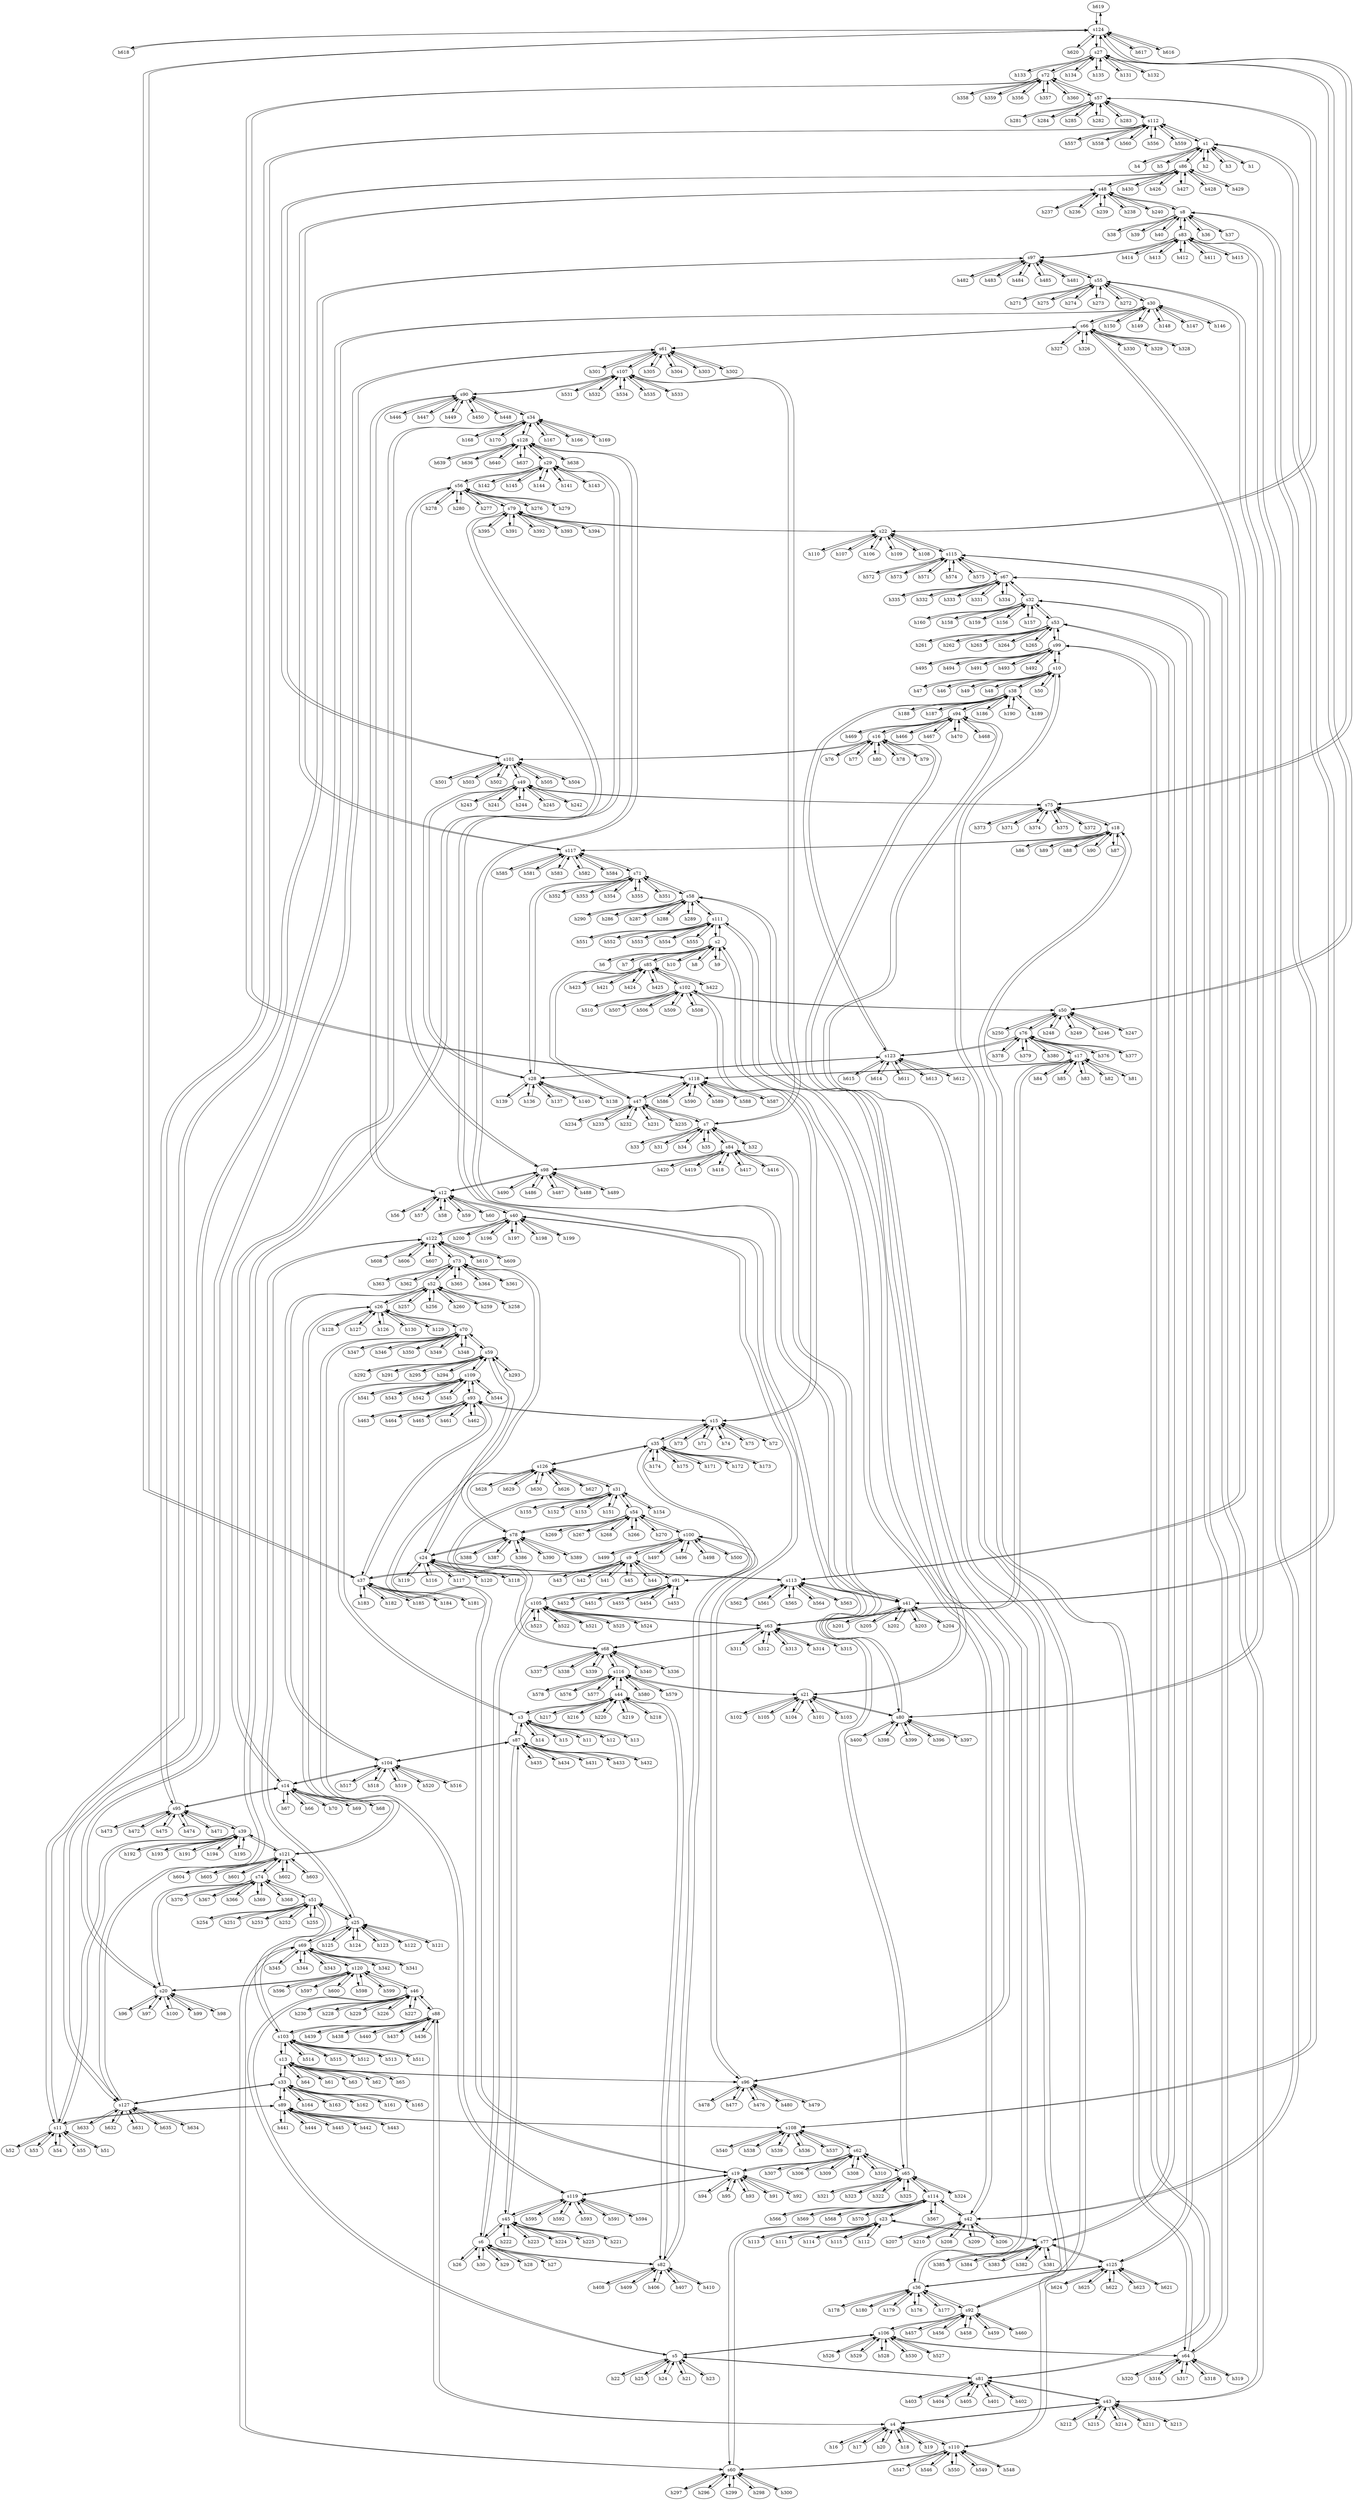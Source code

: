 strict digraph "random_regular_graph(3, 4)" {
	h619	 [ip="111.0.2.107",
		mac="0:0:0:0:2:6b",
		type=host];
	s124	 [id=124,
		type=switch];
	h619 -> s124	 [capacity="1Gbps",
		cost=1,
		dst_port=8,
		src_port=0];
	h618	 [ip="111.0.2.106",
		mac="0:0:0:0:2:6a",
		type=host];
	h618 -> s124	 [capacity="1Gbps",
		cost=1,
		dst_port=7,
		src_port=0];
	h47	 [ip="111.0.0.47",
		mac="0:0:0:0:0:2f",
		type=host];
	s10	 [id=10,
		type=switch];
	h47 -> s10	 [capacity="1Gbps",
		cost=1,
		dst_port=6,
		src_port=0];
	h46	 [ip="111.0.0.46",
		mac="0:0:0:0:0:2e",
		type=host];
	h46 -> s10	 [capacity="1Gbps",
		cost=1,
		dst_port=5,
		src_port=0];
	h45	 [ip="111.0.0.45",
		mac="0:0:0:0:0:2d",
		type=host];
	s9	 [id=9,
		type=switch];
	h45 -> s9	 [capacity="1Gbps",
		cost=1,
		dst_port=9,
		src_port=0];
	h44	 [ip="111.0.0.44",
		mac="0:0:0:0:0:2c",
		type=host];
	h44 -> s9	 [capacity="1Gbps",
		cost=1,
		dst_port=8,
		src_port=0];
	h43	 [ip="111.0.0.43",
		mac="0:0:0:0:0:2b",
		type=host];
	h43 -> s9	 [capacity="1Gbps",
		cost=1,
		dst_port=7,
		src_port=0];
	h42	 [ip="111.0.0.42",
		mac="0:0:0:0:0:2a",
		type=host];
	h42 -> s9	 [capacity="1Gbps",
		cost=1,
		dst_port=6,
		src_port=0];
	h41	 [ip="111.0.0.41",
		mac="0:0:0:0:0:29",
		type=host];
	h41 -> s9	 [capacity="1Gbps",
		cost=1,
		dst_port=5,
		src_port=0];
	h40	 [ip="111.0.0.40",
		mac="0:0:0:0:0:28",
		type=host];
	s8	 [id=8,
		type=switch];
	h40 -> s8	 [capacity="1Gbps",
		cost=1,
		dst_port=9,
		src_port=0];
	h440	 [ip="111.0.1.184",
		mac="0:0:0:0:1:b8",
		type=host];
	s88	 [id=88,
		type=switch];
	h440 -> s88	 [capacity="1Gbps",
		cost=1,
		dst_port=9,
		src_port=0];
	h629	 [ip="111.0.2.117",
		mac="0:0:0:0:2:75",
		type=host];
	s126	 [id=126,
		type=switch];
	h629 -> s126	 [capacity="1Gbps",
		cost=1,
		dst_port=8,
		src_port=0];
	h49	 [ip="111.0.0.49",
		mac="0:0:0:0:0:31",
		type=host];
	h49 -> s10	 [capacity="1Gbps",
		cost=1,
		dst_port=8,
		src_port=0];
	h48	 [ip="111.0.0.48",
		mac="0:0:0:0:0:30",
		type=host];
	h48 -> s10	 [capacity="1Gbps",
		cost=1,
		dst_port=7,
		src_port=0];
	s57	 [id=57,
		type=switch];
	h284	 [ip="111.0.1.28",
		mac="0:0:0:0:1:1c",
		type=host];
	s57 -> h284	 [capacity="1Gbps",
		cost=1,
		dst_port=0,
		src_port=8];
	h285	 [ip="111.0.1.29",
		mac="0:0:0:0:1:1d",
		type=host];
	s57 -> h285	 [capacity="1Gbps",
		cost=1,
		dst_port=0,
		src_port=9];
	h282	 [ip="111.0.1.26",
		mac="0:0:0:0:1:1a",
		type=host];
	s57 -> h282	 [capacity="1Gbps",
		cost=1,
		dst_port=0,
		src_port=6];
	h283	 [ip="111.0.1.27",
		mac="0:0:0:0:1:1b",
		type=host];
	s57 -> h283	 [capacity="1Gbps",
		cost=1,
		dst_port=0,
		src_port=7];
	s112	 [id=112,
		type=switch];
	s57 -> s112	 [capacity="1Gbps",
		cost=1,
		dst_port=0,
		src_port=2];
	h281	 [ip="111.0.1.25",
		mac="0:0:0:0:1:19",
		type=host];
	s57 -> h281	 [capacity="1Gbps",
		cost=1,
		dst_port=0,
		src_port=5];
	s72	 [id=72,
		type=switch];
	s57 -> s72	 [capacity="1Gbps",
		cost=1,
		dst_port=0,
		src_port=1];
	s22	 [id=22,
		type=switch];
	s57 -> s22	 [capacity="1Gbps",
		cost=1,
		dst_port=0,
		src_port=0];
	s56	 [id=56,
		type=switch];
	h280	 [ip="111.0.1.24",
		mac="0:0:0:0:1:18",
		type=host];
	s56 -> h280	 [capacity="1Gbps",
		cost=1,
		dst_port=0,
		src_port=9];
	h277	 [ip="111.0.1.21",
		mac="0:0:0:0:1:15",
		type=host];
	s56 -> h277	 [capacity="1Gbps",
		cost=1,
		dst_port=0,
		src_port=6];
	h276	 [ip="111.0.1.20",
		mac="0:0:0:0:1:14",
		type=host];
	s56 -> h276	 [capacity="1Gbps",
		cost=1,
		dst_port=0,
		src_port=5];
	s79	 [id=79,
		type=switch];
	s56 -> s79	 [capacity="1Gbps",
		cost=1,
		dst_port=1,
		src_port=0];
	s98	 [id=98,
		type=switch];
	s56 -> s98	 [capacity="1Gbps",
		cost=1,
		dst_port=2,
		src_port=1];
	s29	 [id=29,
		type=switch];
	s56 -> s29	 [capacity="1Gbps",
		cost=1,
		dst_port=0,
		src_port=2];
	h279	 [ip="111.0.1.23",
		mac="0:0:0:0:1:17",
		type=host];
	s56 -> h279	 [capacity="1Gbps",
		cost=1,
		dst_port=0,
		src_port=8];
	h278	 [ip="111.0.1.22",
		mac="0:0:0:0:1:16",
		type=host];
	s56 -> h278	 [capacity="1Gbps",
		cost=1,
		dst_port=0,
		src_port=7];
	s55	 [id=55,
		type=switch];
	h274	 [ip="111.0.1.18",
		mac="0:0:0:0:1:12",
		type=host];
	s55 -> h274	 [capacity="1Gbps",
		cost=1,
		dst_port=0,
		src_port=8];
	h273	 [ip="111.0.1.17",
		mac="0:0:0:0:1:11",
		type=host];
	s55 -> h273	 [capacity="1Gbps",
		cost=1,
		dst_port=0,
		src_port=7];
	h272	 [ip="111.0.1.16",
		mac="0:0:0:0:1:10",
		type=host];
	s55 -> h272	 [capacity="1Gbps",
		cost=1,
		dst_port=0,
		src_port=6];
	s30	 [id=30,
		type=switch];
	s55 -> s30	 [capacity="1Gbps",
		cost=1,
		dst_port=1,
		src_port=2];
	s97	 [id=97,
		type=switch];
	s55 -> s97	 [capacity="1Gbps",
		cost=1,
		dst_port=2,
		src_port=1];
	h271	 [ip="111.0.1.15",
		mac="0:0:0:0:1:f",
		type=host];
	s55 -> h271	 [capacity="1Gbps",
		cost=1,
		dst_port=0,
		src_port=5];
	h275	 [ip="111.0.1.19",
		mac="0:0:0:0:1:13",
		type=host];
	s55 -> h275	 [capacity="1Gbps",
		cost=1,
		dst_port=0,
		src_port=9];
	s80	 [id=80,
		type=switch];
	s55 -> s80	 [capacity="1Gbps",
		cost=1,
		dst_port=0,
		src_port=0];
	s54	 [id=54,
		type=switch];
	h270	 [ip="111.0.1.14",
		mac="0:0:0:0:1:e",
		type=host];
	s54 -> h270	 [capacity="1Gbps",
		cost=1,
		dst_port=0,
		src_port=9];
	s31	 [id=31,
		type=switch];
	s54 -> s31	 [capacity="1Gbps",
		cost=1,
		dst_port=0,
		src_port=0];
	h269	 [ip="111.0.1.13",
		mac="0:0:0:0:1:d",
		type=host];
	s54 -> h269	 [capacity="1Gbps",
		cost=1,
		dst_port=0,
		src_port=8];
	s78	 [id=78,
		type=switch];
	s54 -> s78	 [capacity="1Gbps",
		cost=1,
		dst_port=0,
		src_port=1];
	h267	 [ip="111.0.1.11",
		mac="0:0:0:0:1:b",
		type=host];
	s54 -> h267	 [capacity="1Gbps",
		cost=1,
		dst_port=0,
		src_port=6];
	h268	 [ip="111.0.1.12",
		mac="0:0:0:0:1:c",
		type=host];
	s54 -> h268	 [capacity="1Gbps",
		cost=1,
		dst_port=0,
		src_port=7];
	h266	 [ip="111.0.1.10",
		mac="0:0:0:0:1:a",
		type=host];
	s54 -> h266	 [capacity="1Gbps",
		cost=1,
		dst_port=0,
		src_port=5];
	s100	 [id=100,
		type=switch];
	s54 -> s100	 [capacity="1Gbps",
		cost=1,
		dst_port=1,
		src_port=2];
	s53	 [id=53,
		type=switch];
	s32	 [id=32,
		type=switch];
	s53 -> s32	 [capacity="1Gbps",
		cost=1,
		dst_port=1,
		src_port=2];
	s77	 [id=77,
		type=switch];
	s53 -> s77	 [capacity="1Gbps",
		cost=1,
		dst_port=1,
		src_port=1];
	h264	 [ip="111.0.1.8",
		mac="0:0:0:0:1:8",
		type=host];
	s53 -> h264	 [capacity="1Gbps",
		cost=1,
		dst_port=0,
		src_port=8];
	h265	 [ip="111.0.1.9",
		mac="0:0:0:0:1:9",
		type=host];
	s53 -> h265	 [capacity="1Gbps",
		cost=1,
		dst_port=0,
		src_port=9];
	h261	 [ip="111.0.1.5",
		mac="0:0:0:0:1:5",
		type=host];
	s53 -> h261	 [capacity="1Gbps",
		cost=1,
		dst_port=0,
		src_port=5];
	h262	 [ip="111.0.1.6",
		mac="0:0:0:0:1:6",
		type=host];
	s53 -> h262	 [capacity="1Gbps",
		cost=1,
		dst_port=0,
		src_port=6];
	h263	 [ip="111.0.1.7",
		mac="0:0:0:0:1:7",
		type=host];
	s53 -> h263	 [capacity="1Gbps",
		cost=1,
		dst_port=0,
		src_port=7];
	s99	 [id=99,
		type=switch];
	s53 -> s99	 [capacity="1Gbps",
		cost=1,
		dst_port=2,
		src_port=0];
	s52	 [id=52,
		type=switch];
	h257	 [ip="111.0.1.1",
		mac="0:0:0:0:1:1",
		type=host];
	s52 -> h257	 [capacity="1Gbps",
		cost=1,
		dst_port=0,
		src_port=6];
	h256	 [ip="111.0.1.0",
		mac="0:0:0:0:1:0",
		type=host];
	s52 -> h256	 [capacity="1Gbps",
		cost=1,
		dst_port=0,
		src_port=5];
	s73	 [id=73,
		type=switch];
	s52 -> s73	 [capacity="1Gbps",
		cost=1,
		dst_port=2,
		src_port=1];
	h260	 [ip="111.0.1.4",
		mac="0:0:0:0:1:4",
		type=host];
	s52 -> h260	 [capacity="1Gbps",
		cost=1,
		dst_port=0,
		src_port=9];
	s26	 [id=26,
		type=switch];
	s52 -> s26	 [capacity="1Gbps",
		cost=1,
		dst_port=2,
		src_port=2];
	s104	 [id=104,
		type=switch];
	s52 -> s104	 [capacity="1Gbps",
		cost=1,
		dst_port=1,
		src_port=0];
	h259	 [ip="111.0.1.3",
		mac="0:0:0:0:1:3",
		type=host];
	s52 -> h259	 [capacity="1Gbps",
		cost=1,
		dst_port=0,
		src_port=8];
	h258	 [ip="111.0.1.2",
		mac="0:0:0:0:1:2",
		type=host];
	s52 -> h258	 [capacity="1Gbps",
		cost=1,
		dst_port=0,
		src_port=7];
	s51	 [id=51,
		type=switch];
	h255	 [ip="111.0.0.255",
		mac="0:0:0:0:0:ff",
		type=host];
	s51 -> h255	 [capacity="1Gbps",
		cost=1,
		dst_port=0,
		src_port=9];
	h254	 [ip="111.0.0.254",
		mac="0:0:0:0:0:fe",
		type=host];
	s51 -> h254	 [capacity="1Gbps",
		cost=1,
		dst_port=0,
		src_port=8];
	h251	 [ip="111.0.0.251",
		mac="0:0:0:0:0:fb",
		type=host];
	s51 -> h251	 [capacity="1Gbps",
		cost=1,
		dst_port=0,
		src_port=5];
	s74	 [id=74,
		type=switch];
	s51 -> s74	 [capacity="1Gbps",
		cost=1,
		dst_port=2,
		src_port=1];
	s25	 [id=25,
		type=switch];
	s51 -> s25	 [capacity="1Gbps",
		cost=1,
		dst_port=1,
		src_port=2];
	s103	 [id=103,
		type=switch];
	s51 -> s103	 [capacity="1Gbps",
		cost=1,
		dst_port=2,
		src_port=0];
	h253	 [ip="111.0.0.253",
		mac="0:0:0:0:0:fd",
		type=host];
	s51 -> h253	 [capacity="1Gbps",
		cost=1,
		dst_port=0,
		src_port=7];
	h252	 [ip="111.0.0.252",
		mac="0:0:0:0:0:fc",
		type=host];
	s51 -> h252	 [capacity="1Gbps",
		cost=1,
		dst_port=0,
		src_port=6];
	s50	 [id=50,
		type=switch];
	h248	 [ip="111.0.0.248",
		mac="0:0:0:0:0:f8",
		type=host];
	s50 -> h248	 [capacity="1Gbps",
		cost=1,
		dst_port=0,
		src_port=7];
	h249	 [ip="111.0.0.249",
		mac="0:0:0:0:0:f9",
		type=host];
	s50 -> h249	 [capacity="1Gbps",
		cost=1,
		dst_port=0,
		src_port=8];
	h246	 [ip="111.0.0.246",
		mac="0:0:0:0:0:f6",
		type=host];
	s50 -> h246	 [capacity="1Gbps",
		cost=1,
		dst_port=0,
		src_port=5];
	h247	 [ip="111.0.0.247",
		mac="0:0:0:0:0:f7",
		type=host];
	s50 -> h247	 [capacity="1Gbps",
		cost=1,
		dst_port=0,
		src_port=6];
	h250	 [ip="111.0.0.250",
		mac="0:0:0:0:0:fa",
		type=host];
	s50 -> h250	 [capacity="1Gbps",
		cost=1,
		dst_port=0,
		src_port=9];
	s76	 [id=76,
		type=switch];
	s50 -> s76	 [capacity="1Gbps",
		cost=1,
		dst_port=2,
		src_port=2];
	s27	 [id=27,
		type=switch];
	s50 -> s27	 [capacity="1Gbps",
		cost=1,
		dst_port=2,
		src_port=0];
	s102	 [id=102,
		type=switch];
	s50 -> s102	 [capacity="1Gbps",
		cost=1,
		dst_port=2,
		src_port=1];
	s59	 [id=59,
		type=switch];
	h293	 [ip="111.0.1.37",
		mac="0:0:0:0:1:25",
		type=host];
	s59 -> h293	 [capacity="1Gbps",
		cost=1,
		dst_port=0,
		src_port=7];
	h292	 [ip="111.0.1.36",
		mac="0:0:0:0:1:24",
		type=host];
	s59 -> h292	 [capacity="1Gbps",
		cost=1,
		dst_port=0,
		src_port=6];
	h291	 [ip="111.0.1.35",
		mac="0:0:0:0:1:23",
		type=host];
	s59 -> h291	 [capacity="1Gbps",
		cost=1,
		dst_port=0,
		src_port=5];
	h295	 [ip="111.0.1.39",
		mac="0:0:0:0:1:27",
		type=host];
	s59 -> h295	 [capacity="1Gbps",
		cost=1,
		dst_port=0,
		src_port=9];
	h294	 [ip="111.0.1.38",
		mac="0:0:0:0:1:26",
		type=host];
	s59 -> h294	 [capacity="1Gbps",
		cost=1,
		dst_port=0,
		src_port=8];
	s70	 [id=70,
		type=switch];
	s59 -> s70	 [capacity="1Gbps",
		cost=1,
		dst_port=2,
		src_port=0];
	s24	 [id=24,
		type=switch];
	s59 -> s24	 [capacity="1Gbps",
		cost=1,
		dst_port=2,
		src_port=2];
	s109	 [id=109,
		type=switch];
	s59 -> s109	 [capacity="1Gbps",
		cost=1,
		dst_port=2,
		src_port=1];
	s58	 [id=58,
		type=switch];
	h286	 [ip="111.0.1.30",
		mac="0:0:0:0:1:1e",
		type=host];
	s58 -> h286	 [capacity="1Gbps",
		cost=1,
		dst_port=0,
		src_port=5];
	h287	 [ip="111.0.1.31",
		mac="0:0:0:0:1:1f",
		type=host];
	s58 -> h287	 [capacity="1Gbps",
		cost=1,
		dst_port=0,
		src_port=6];
	s111	 [id=111,
		type=switch];
	s58 -> s111	 [capacity="1Gbps",
		cost=1,
		dst_port=2,
		src_port=2];
	h288	 [ip="111.0.1.32",
		mac="0:0:0:0:1:20",
		type=host];
	s58 -> h288	 [capacity="1Gbps",
		cost=1,
		dst_port=0,
		src_port=7];
	h289	 [ip="111.0.1.33",
		mac="0:0:0:0:1:21",
		type=host];
	s58 -> h289	 [capacity="1Gbps",
		cost=1,
		dst_port=0,
		src_port=8];
	h290	 [ip="111.0.1.34",
		mac="0:0:0:0:1:22",
		type=host];
	s58 -> h290	 [capacity="1Gbps",
		cost=1,
		dst_port=0,
		src_port=9];
	s71	 [id=71,
		type=switch];
	s58 -> s71	 [capacity="1Gbps",
		cost=1,
		dst_port=2,
		src_port=0];
	s21	 [id=21,
		type=switch];
	s58 -> s21	 [capacity="1Gbps",
		cost=1,
		dst_port=2,
		src_port=1];
	h286 -> s58	 [capacity="1Gbps",
		cost=1,
		dst_port=5,
		src_port=0];
	h287 -> s58	 [capacity="1Gbps",
		cost=1,
		dst_port=6,
		src_port=0];
	h284 -> s57	 [capacity="1Gbps",
		cost=1,
		dst_port=8,
		src_port=0];
	h285 -> s57	 [capacity="1Gbps",
		cost=1,
		dst_port=9,
		src_port=0];
	h282 -> s57	 [capacity="1Gbps",
		cost=1,
		dst_port=6,
		src_port=0];
	h283 -> s57	 [capacity="1Gbps",
		cost=1,
		dst_port=7,
		src_port=0];
	h129	 [ip="111.0.0.129",
		mac="0:0:0:0:0:81",
		type=host];
	h129 -> s26	 [capacity="1Gbps",
		cost=1,
		dst_port=8,
		src_port=0];
	h128	 [ip="111.0.0.128",
		mac="0:0:0:0:0:80",
		type=host];
	h128 -> s26	 [capacity="1Gbps",
		cost=1,
		dst_port=7,
		src_port=0];
	h127	 [ip="111.0.0.127",
		mac="0:0:0:0:0:7f",
		type=host];
	h127 -> s26	 [capacity="1Gbps",
		cost=1,
		dst_port=6,
		src_port=0];
	h126	 [ip="111.0.0.126",
		mac="0:0:0:0:0:7e",
		type=host];
	h126 -> s26	 [capacity="1Gbps",
		cost=1,
		dst_port=5,
		src_port=0];
	h125	 [ip="111.0.0.125",
		mac="0:0:0:0:0:7d",
		type=host];
	h125 -> s25	 [capacity="1Gbps",
		cost=1,
		dst_port=9,
		src_port=0];
	h124	 [ip="111.0.0.124",
		mac="0:0:0:0:0:7c",
		type=host];
	h124 -> s25	 [capacity="1Gbps",
		cost=1,
		dst_port=8,
		src_port=0];
	h123	 [ip="111.0.0.123",
		mac="0:0:0:0:0:7b",
		type=host];
	h123 -> s25	 [capacity="1Gbps",
		cost=1,
		dst_port=7,
		src_port=0];
	h122	 [ip="111.0.0.122",
		mac="0:0:0:0:0:7a",
		type=host];
	h122 -> s25	 [capacity="1Gbps",
		cost=1,
		dst_port=6,
		src_port=0];
	h121	 [ip="111.0.0.121",
		mac="0:0:0:0:0:79",
		type=host];
	h121 -> s25	 [capacity="1Gbps",
		cost=1,
		dst_port=5,
		src_port=0];
	h120	 [ip="111.0.0.120",
		mac="0:0:0:0:0:78",
		type=host];
	h120 -> s24	 [capacity="1Gbps",
		cost=1,
		dst_port=9,
		src_port=0];
	h448	 [ip="111.0.1.192",
		mac="0:0:0:0:1:c0",
		type=host];
	s90	 [id=90,
		type=switch];
	h448 -> s90	 [capacity="1Gbps",
		cost=1,
		dst_port=7,
		src_port=0];
	h233	 [ip="111.0.0.233",
		mac="0:0:0:0:0:e9",
		type=host];
	s47	 [id=47,
		type=switch];
	h233 -> s47	 [capacity="1Gbps",
		cost=1,
		dst_port=7,
		src_port=0];
	h232	 [ip="111.0.0.232",
		mac="0:0:0:0:0:e8",
		type=host];
	h232 -> s47	 [capacity="1Gbps",
		cost=1,
		dst_port=6,
		src_port=0];
	h231	 [ip="111.0.0.231",
		mac="0:0:0:0:0:e7",
		type=host];
	h231 -> s47	 [capacity="1Gbps",
		cost=1,
		dst_port=5,
		src_port=0];
	h230	 [ip="111.0.0.230",
		mac="0:0:0:0:0:e6",
		type=host];
	s46	 [id=46,
		type=switch];
	h230 -> s46	 [capacity="1Gbps",
		cost=1,
		dst_port=9,
		src_port=0];
	h237	 [ip="111.0.0.237",
		mac="0:0:0:0:0:ed",
		type=host];
	s48	 [id=48,
		type=switch];
	h237 -> s48	 [capacity="1Gbps",
		cost=1,
		dst_port=6,
		src_port=0];
	h236	 [ip="111.0.0.236",
		mac="0:0:0:0:0:ec",
		type=host];
	h236 -> s48	 [capacity="1Gbps",
		cost=1,
		dst_port=5,
		src_port=0];
	h235	 [ip="111.0.0.235",
		mac="0:0:0:0:0:eb",
		type=host];
	h235 -> s47	 [capacity="1Gbps",
		cost=1,
		dst_port=9,
		src_port=0];
	h234	 [ip="111.0.0.234",
		mac="0:0:0:0:0:ea",
		type=host];
	h234 -> s47	 [capacity="1Gbps",
		cost=1,
		dst_port=8,
		src_port=0];
	h602	 [ip="111.0.2.90",
		mac="0:0:0:0:2:5a",
		type=host];
	s121	 [id=121,
		type=switch];
	h602 -> s121	 [capacity="1Gbps",
		cost=1,
		dst_port=6,
		src_port=0];
	h603	 [ip="111.0.2.91",
		mac="0:0:0:0:2:5b",
		type=host];
	h603 -> s121	 [capacity="1Gbps",
		cost=1,
		dst_port=7,
		src_port=0];
	h239	 [ip="111.0.0.239",
		mac="0:0:0:0:0:ef",
		type=host];
	h239 -> s48	 [capacity="1Gbps",
		cost=1,
		dst_port=8,
		src_port=0];
	h238	 [ip="111.0.0.238",
		mac="0:0:0:0:0:ee",
		type=host];
	h238 -> s48	 [capacity="1Gbps",
		cost=1,
		dst_port=7,
		src_port=0];
	h606	 [ip="111.0.2.94",
		mac="0:0:0:0:2:5e",
		type=host];
	s122	 [id=122,
		type=switch];
	h606 -> s122	 [capacity="1Gbps",
		cost=1,
		dst_port=5,
		src_port=0];
	h607	 [ip="111.0.2.95",
		mac="0:0:0:0:2:5f",
		type=host];
	h607 -> s122	 [capacity="1Gbps",
		cost=1,
		dst_port=6,
		src_port=0];
	h604	 [ip="111.0.2.92",
		mac="0:0:0:0:2:5c",
		type=host];
	h604 -> s121	 [capacity="1Gbps",
		cost=1,
		dst_port=8,
		src_port=0];
	h605	 [ip="111.0.2.93",
		mac="0:0:0:0:2:5d",
		type=host];
	h605 -> s121	 [capacity="1Gbps",
		cost=1,
		dst_port=9,
		src_port=0];
	h462	 [ip="111.0.1.206",
		mac="0:0:0:0:1:ce",
		type=host];
	s93	 [id=93,
		type=switch];
	h462 -> s93	 [capacity="1Gbps",
		cost=1,
		dst_port=6,
		src_port=0];
	h463	 [ip="111.0.1.207",
		mac="0:0:0:0:1:cf",
		type=host];
	h463 -> s93	 [capacity="1Gbps",
		cost=1,
		dst_port=7,
		src_port=0];
	h349	 [ip="111.0.1.93",
		mac="0:0:0:0:1:5d",
		type=host];
	h349 -> s70	 [capacity="1Gbps",
		cost=1,
		dst_port=8,
		src_port=0];
	h348	 [ip="111.0.1.92",
		mac="0:0:0:0:1:5c",
		type=host];
	h348 -> s70	 [capacity="1Gbps",
		cost=1,
		dst_port=7,
		src_port=0];
	h466	 [ip="111.0.1.210",
		mac="0:0:0:0:1:d2",
		type=host];
	s94	 [id=94,
		type=switch];
	h466 -> s94	 [capacity="1Gbps",
		cost=1,
		dst_port=5,
		src_port=0];
	h467	 [ip="111.0.1.211",
		mac="0:0:0:0:1:d3",
		type=host];
	h467 -> s94	 [capacity="1Gbps",
		cost=1,
		dst_port=6,
		src_port=0];
	h464	 [ip="111.0.1.208",
		mac="0:0:0:0:1:d0",
		type=host];
	h464 -> s93	 [capacity="1Gbps",
		cost=1,
		dst_port=8,
		src_port=0];
	h465	 [ip="111.0.1.209",
		mac="0:0:0:0:1:d1",
		type=host];
	h465 -> s93	 [capacity="1Gbps",
		cost=1,
		dst_port=9,
		src_port=0];
	h343	 [ip="111.0.1.87",
		mac="0:0:0:0:1:57",
		type=host];
	s69	 [id=69,
		type=switch];
	h343 -> s69	 [capacity="1Gbps",
		cost=1,
		dst_port=7,
		src_port=0];
	h342	 [ip="111.0.1.86",
		mac="0:0:0:0:1:56",
		type=host];
	h342 -> s69	 [capacity="1Gbps",
		cost=1,
		dst_port=6,
		src_port=0];
	h341	 [ip="111.0.1.85",
		mac="0:0:0:0:1:55",
		type=host];
	h341 -> s69	 [capacity="1Gbps",
		cost=1,
		dst_port=5,
		src_port=0];
	h340	 [ip="111.0.1.84",
		mac="0:0:0:0:1:54",
		type=host];
	s68	 [id=68,
		type=switch];
	h340 -> s68	 [capacity="1Gbps",
		cost=1,
		dst_port=9,
		src_port=0];
	h347	 [ip="111.0.1.91",
		mac="0:0:0:0:1:5b",
		type=host];
	h347 -> s70	 [capacity="1Gbps",
		cost=1,
		dst_port=6,
		src_port=0];
	h346	 [ip="111.0.1.90",
		mac="0:0:0:0:1:5a",
		type=host];
	h346 -> s70	 [capacity="1Gbps",
		cost=1,
		dst_port=5,
		src_port=0];
	h345	 [ip="111.0.1.89",
		mac="0:0:0:0:1:59",
		type=host];
	h345 -> s69	 [capacity="1Gbps",
		cost=1,
		dst_port=9,
		src_port=0];
	h344	 [ip="111.0.1.88",
		mac="0:0:0:0:1:58",
		type=host];
	h344 -> s69	 [capacity="1Gbps",
		cost=1,
		dst_port=8,
		src_port=0];
	h192	 [ip="111.0.0.192",
		mac="0:0:0:0:0:c0",
		type=host];
	s39	 [id=39,
		type=switch];
	h192 -> s39	 [capacity="1Gbps",
		cost=1,
		dst_port=6,
		src_port=0];
	h193	 [ip="111.0.0.193",
		mac="0:0:0:0:0:c1",
		type=host];
	h193 -> s39	 [capacity="1Gbps",
		cost=1,
		dst_port=7,
		src_port=0];
	h190	 [ip="111.0.0.190",
		mac="0:0:0:0:0:be",
		type=host];
	s38	 [id=38,
		type=switch];
	h190 -> s38	 [capacity="1Gbps",
		cost=1,
		dst_port=9,
		src_port=0];
	h191	 [ip="111.0.0.191",
		mac="0:0:0:0:0:bf",
		type=host];
	h191 -> s39	 [capacity="1Gbps",
		cost=1,
		dst_port=5,
		src_port=0];
	h196	 [ip="111.0.0.196",
		mac="0:0:0:0:0:c4",
		type=host];
	s40	 [id=40,
		type=switch];
	h196 -> s40	 [capacity="1Gbps",
		cost=1,
		dst_port=5,
		src_port=0];
	h197	 [ip="111.0.0.197",
		mac="0:0:0:0:0:c5",
		type=host];
	h197 -> s40	 [capacity="1Gbps",
		cost=1,
		dst_port=6,
		src_port=0];
	h194	 [ip="111.0.0.194",
		mac="0:0:0:0:0:c2",
		type=host];
	h194 -> s39	 [capacity="1Gbps",
		cost=1,
		dst_port=8,
		src_port=0];
	h195	 [ip="111.0.0.195",
		mac="0:0:0:0:0:c3",
		type=host];
	h195 -> s39	 [capacity="1Gbps",
		cost=1,
		dst_port=9,
		src_port=0];
	h570	 [ip="111.0.2.58",
		mac="0:0:0:0:2:3a",
		type=host];
	s114	 [id=114,
		type=switch];
	h570 -> s114	 [capacity="1Gbps",
		cost=1,
		dst_port=9,
		src_port=0];
	h198	 [ip="111.0.0.198",
		mac="0:0:0:0:0:c6",
		type=host];
	h198 -> s40	 [capacity="1Gbps",
		cost=1,
		dst_port=7,
		src_port=0];
	h199	 [ip="111.0.0.199",
		mac="0:0:0:0:0:c7",
		type=host];
	h199 -> s40	 [capacity="1Gbps",
		cost=1,
		dst_port=8,
		src_port=0];
	h571	 [ip="111.0.2.59",
		mac="0:0:0:0:2:3b",
		type=host];
	s115	 [id=115,
		type=switch];
	h571 -> s115	 [capacity="1Gbps",
		cost=1,
		dst_port=5,
		src_port=0];
	s119	 [id=119,
		type=switch];
	s45	 [id=45,
		type=switch];
	s119 -> s45	 [capacity="1Gbps",
		cost=1,
		dst_port=1,
		src_port=0];
	h594	 [ip="111.0.2.82",
		mac="0:0:0:0:2:52",
		type=host];
	s119 -> h594	 [capacity="1Gbps",
		cost=1,
		dst_port=0,
		src_port=8];
	h595	 [ip="111.0.2.83",
		mac="0:0:0:0:2:53",
		type=host];
	s119 -> h595	 [capacity="1Gbps",
		cost=1,
		dst_port=0,
		src_port=9];
	h592	 [ip="111.0.2.80",
		mac="0:0:0:0:2:50",
		type=host];
	s119 -> h592	 [capacity="1Gbps",
		cost=1,
		dst_port=0,
		src_port=6];
	h593	 [ip="111.0.2.81",
		mac="0:0:0:0:2:51",
		type=host];
	s119 -> h593	 [capacity="1Gbps",
		cost=1,
		dst_port=0,
		src_port=7];
	h591	 [ip="111.0.2.79",
		mac="0:0:0:0:2:4f",
		type=host];
	s119 -> h591	 [capacity="1Gbps",
		cost=1,
		dst_port=0,
		src_port=5];
	s119 -> s70	 [capacity="1Gbps",
		cost=1,
		dst_port=1,
		src_port=2];
	s19	 [id=19,
		type=switch];
	s119 -> s19	 [capacity="1Gbps",
		cost=1,
		dst_port=2,
		src_port=1];
	s118	 [id=118,
		type=switch];
	s118 -> s47	 [capacity="1Gbps",
		cost=1,
		dst_port=2,
		src_port=0];
	h590	 [ip="111.0.2.78",
		mac="0:0:0:0:2:4e",
		type=host];
	s118 -> h590	 [capacity="1Gbps",
		cost=1,
		dst_port=0,
		src_port=9];
	s118 -> s72	 [capacity="1Gbps",
		cost=1,
		dst_port=2,
		src_port=2];
	h589	 [ip="111.0.2.77",
		mac="0:0:0:0:2:4d",
		type=host];
	s118 -> h589	 [capacity="1Gbps",
		cost=1,
		dst_port=0,
		src_port=8];
	h588	 [ip="111.0.2.76",
		mac="0:0:0:0:2:4c",
		type=host];
	s118 -> h588	 [capacity="1Gbps",
		cost=1,
		dst_port=0,
		src_port=7];
	h587	 [ip="111.0.2.75",
		mac="0:0:0:0:2:4b",
		type=host];
	s118 -> h587	 [capacity="1Gbps",
		cost=1,
		dst_port=0,
		src_port=6];
	h586	 [ip="111.0.2.74",
		mac="0:0:0:0:2:4a",
		type=host];
	s118 -> h586	 [capacity="1Gbps",
		cost=1,
		dst_port=0,
		src_port=5];
	s17	 [id=17,
		type=switch];
	s118 -> s17	 [capacity="1Gbps",
		cost=1,
		dst_port=0,
		src_port=1];
	s117	 [id=117,
		type=switch];
	s117 -> s48	 [capacity="1Gbps",
		cost=1,
		dst_port=0,
		src_port=2];
	s117 -> s71	 [capacity="1Gbps",
		cost=1,
		dst_port=0,
		src_port=0];
	h581	 [ip="111.0.2.69",
		mac="0:0:0:0:2:45",
		type=host];
	s117 -> h581	 [capacity="1Gbps",
		cost=1,
		dst_port=0,
		src_port=5];
	h583	 [ip="111.0.2.71",
		mac="0:0:0:0:2:47",
		type=host];
	s117 -> h583	 [capacity="1Gbps",
		cost=1,
		dst_port=0,
		src_port=7];
	h582	 [ip="111.0.2.70",
		mac="0:0:0:0:2:46",
		type=host];
	s117 -> h582	 [capacity="1Gbps",
		cost=1,
		dst_port=0,
		src_port=6];
	h584	 [ip="111.0.2.72",
		mac="0:0:0:0:2:48",
		type=host];
	s117 -> h584	 [capacity="1Gbps",
		cost=1,
		dst_port=0,
		src_port=8];
	h585	 [ip="111.0.2.73",
		mac="0:0:0:0:2:49",
		type=host];
	s117 -> h585	 [capacity="1Gbps",
		cost=1,
		dst_port=0,
		src_port=9];
	s18	 [id=18,
		type=switch];
	s117 -> s18	 [capacity="1Gbps",
		cost=1,
		dst_port=0,
		src_port=1];
	s116	 [id=116,
		type=switch];
	h578	 [ip="111.0.2.66",
		mac="0:0:0:0:2:42",
		type=host];
	s116 -> h578	 [capacity="1Gbps",
		cost=1,
		dst_port=0,
		src_port=7];
	h579	 [ip="111.0.2.67",
		mac="0:0:0:0:2:43",
		type=host];
	s116 -> h579	 [capacity="1Gbps",
		cost=1,
		dst_port=0,
		src_port=8];
	s44	 [id=44,
		type=switch];
	s116 -> s44	 [capacity="1Gbps",
		cost=1,
		dst_port=1,
		src_port=0];
	h576	 [ip="111.0.2.64",
		mac="0:0:0:0:2:40",
		type=host];
	s116 -> h576	 [capacity="1Gbps",
		cost=1,
		dst_port=0,
		src_port=5];
	h577	 [ip="111.0.2.65",
		mac="0:0:0:0:2:41",
		type=host];
	s116 -> h577	 [capacity="1Gbps",
		cost=1,
		dst_port=0,
		src_port=6];
	h580	 [ip="111.0.2.68",
		mac="0:0:0:0:2:44",
		type=host];
	s116 -> h580	 [capacity="1Gbps",
		cost=1,
		dst_port=0,
		src_port=9];
	s116 -> s21	 [capacity="1Gbps",
		cost=1,
		dst_port=1,
		src_port=1];
	s116 -> s68	 [capacity="1Gbps",
		cost=1,
		dst_port=0,
		src_port=2];
	s115 -> h571	 [capacity="1Gbps",
		cost=1,
		dst_port=0,
		src_port=5];
	s43	 [id=43,
		type=switch];
	s115 -> s43	 [capacity="1Gbps",
		cost=1,
		dst_port=1,
		src_port=2];
	h574	 [ip="111.0.2.62",
		mac="0:0:0:0:2:3e",
		type=host];
	s115 -> h574	 [capacity="1Gbps",
		cost=1,
		dst_port=0,
		src_port=8];
	h575	 [ip="111.0.2.63",
		mac="0:0:0:0:2:3f",
		type=host];
	s115 -> h575	 [capacity="1Gbps",
		cost=1,
		dst_port=0,
		src_port=9];
	h572	 [ip="111.0.2.60",
		mac="0:0:0:0:2:3c",
		type=host];
	s115 -> h572	 [capacity="1Gbps",
		cost=1,
		dst_port=0,
		src_port=6];
	h573	 [ip="111.0.2.61",
		mac="0:0:0:0:2:3d",
		type=host];
	s115 -> h573	 [capacity="1Gbps",
		cost=1,
		dst_port=0,
		src_port=7];
	s115 -> s22	 [capacity="1Gbps",
		cost=1,
		dst_port=2,
		src_port=0];
	s67	 [id=67,
		type=switch];
	s115 -> s67	 [capacity="1Gbps",
		cost=1,
		dst_port=1,
		src_port=1];
	s114 -> h570	 [capacity="1Gbps",
		cost=1,
		dst_port=0,
		src_port=9];
	s42	 [id=42,
		type=switch];
	s114 -> s42	 [capacity="1Gbps",
		cost=1,
		dst_port=2,
		src_port=2];
	s23	 [id=23,
		type=switch];
	s114 -> s23	 [capacity="1Gbps",
		cost=1,
		dst_port=0,
		src_port=0];
	h567	 [ip="111.0.2.55",
		mac="0:0:0:0:2:37",
		type=host];
	s114 -> h567	 [capacity="1Gbps",
		cost=1,
		dst_port=0,
		src_port=6];
	h566	 [ip="111.0.2.54",
		mac="0:0:0:0:2:36",
		type=host];
	s114 -> h566	 [capacity="1Gbps",
		cost=1,
		dst_port=0,
		src_port=5];
	h569	 [ip="111.0.2.57",
		mac="0:0:0:0:2:39",
		type=host];
	s114 -> h569	 [capacity="1Gbps",
		cost=1,
		dst_port=0,
		src_port=8];
	h568	 [ip="111.0.2.56",
		mac="0:0:0:0:2:38",
		type=host];
	s114 -> h568	 [capacity="1Gbps",
		cost=1,
		dst_port=0,
		src_port=7];
	s65	 [id=65,
		type=switch];
	s114 -> s65	 [capacity="1Gbps",
		cost=1,
		dst_port=2,
		src_port=1];
	s113	 [id=113,
		type=switch];
	s41	 [id=41,
		type=switch];
	s113 -> s41	 [capacity="1Gbps",
		cost=1,
		dst_port=0,
		src_port=1];
	h565	 [ip="111.0.2.53",
		mac="0:0:0:0:2:35",
		type=host];
	s113 -> h565	 [capacity="1Gbps",
		cost=1,
		dst_port=0,
		src_port=9];
	h564	 [ip="111.0.2.52",
		mac="0:0:0:0:2:34",
		type=host];
	s113 -> h564	 [capacity="1Gbps",
		cost=1,
		dst_port=0,
		src_port=8];
	h563	 [ip="111.0.2.51",
		mac="0:0:0:0:2:33",
		type=host];
	s113 -> h563	 [capacity="1Gbps",
		cost=1,
		dst_port=0,
		src_port=7];
	h562	 [ip="111.0.2.50",
		mac="0:0:0:0:2:32",
		type=host];
	s113 -> h562	 [capacity="1Gbps",
		cost=1,
		dst_port=0,
		src_port=6];
	h561	 [ip="111.0.2.49",
		mac="0:0:0:0:2:31",
		type=host];
	s113 -> h561	 [capacity="1Gbps",
		cost=1,
		dst_port=0,
		src_port=5];
	s113 -> s24	 [capacity="1Gbps",
		cost=1,
		dst_port=1,
		src_port=2];
	s66	 [id=66,
		type=switch];
	s113 -> s66	 [capacity="1Gbps",
		cost=1,
		dst_port=0,
		src_port=0];
	s112 -> s57	 [capacity="1Gbps",
		cost=1,
		dst_port=2,
		src_port=0];
	h559	 [ip="111.0.2.47",
		mac="0:0:0:0:2:2f",
		type=host];
	s112 -> h559	 [capacity="1Gbps",
		cost=1,
		dst_port=0,
		src_port=8];
	s1	 [id=1,
		type=switch];
	s112 -> s1	 [capacity="1Gbps",
		cost=1,
		dst_port=2,
		src_port=1];
	h557	 [ip="111.0.2.45",
		mac="0:0:0:0:2:2d",
		type=host];
	s112 -> h557	 [capacity="1Gbps",
		cost=1,
		dst_port=0,
		src_port=6];
	h558	 [ip="111.0.2.46",
		mac="0:0:0:0:2:2e",
		type=host];
	s112 -> h558	 [capacity="1Gbps",
		cost=1,
		dst_port=0,
		src_port=7];
	s95	 [id=95,
		type=switch];
	s112 -> s95	 [capacity="1Gbps",
		cost=1,
		dst_port=1,
		src_port=2];
	h560	 [ip="111.0.2.48",
		mac="0:0:0:0:2:30",
		type=host];
	s112 -> h560	 [capacity="1Gbps",
		cost=1,
		dst_port=0,
		src_port=9];
	h556	 [ip="111.0.2.44",
		mac="0:0:0:0:2:2c",
		type=host];
	s112 -> h556	 [capacity="1Gbps",
		cost=1,
		dst_port=0,
		src_port=5];
	s111 -> s58	 [capacity="1Gbps",
		cost=1,
		dst_port=2,
		src_port=2];
	s2	 [id=2,
		type=switch];
	s111 -> s2	 [capacity="1Gbps",
		cost=1,
		dst_port=2,
		src_port=0];
	h551	 [ip="111.0.2.39",
		mac="0:0:0:0:2:27",
		type=host];
	s111 -> h551	 [capacity="1Gbps",
		cost=1,
		dst_port=0,
		src_port=5];
	s96	 [id=96,
		type=switch];
	s111 -> s96	 [capacity="1Gbps",
		cost=1,
		dst_port=2,
		src_port=1];
	h552	 [ip="111.0.2.40",
		mac="0:0:0:0:2:28",
		type=host];
	s111 -> h552	 [capacity="1Gbps",
		cost=1,
		dst_port=0,
		src_port=6];
	h553	 [ip="111.0.2.41",
		mac="0:0:0:0:2:29",
		type=host];
	s111 -> h553	 [capacity="1Gbps",
		cost=1,
		dst_port=0,
		src_port=7];
	h554	 [ip="111.0.2.42",
		mac="0:0:0:0:2:2a",
		type=host];
	s111 -> h554	 [capacity="1Gbps",
		cost=1,
		dst_port=0,
		src_port=8];
	h555	 [ip="111.0.2.43",
		mac="0:0:0:0:2:2b",
		type=host];
	s111 -> h555	 [capacity="1Gbps",
		cost=1,
		dst_port=0,
		src_port=9];
	s110	 [id=110,
		type=switch];
	h549	 [ip="111.0.2.37",
		mac="0:0:0:0:2:25",
		type=host];
	s110 -> h549	 [capacity="1Gbps",
		cost=1,
		dst_port=0,
		src_port=8];
	h548	 [ip="111.0.2.36",
		mac="0:0:0:0:2:24",
		type=host];
	s110 -> h548	 [capacity="1Gbps",
		cost=1,
		dst_port=0,
		src_port=7];
	h547	 [ip="111.0.2.35",
		mac="0:0:0:0:2:23",
		type=host];
	s110 -> h547	 [capacity="1Gbps",
		cost=1,
		dst_port=0,
		src_port=6];
	h546	 [ip="111.0.2.34",
		mac="0:0:0:0:2:22",
		type=host];
	s110 -> h546	 [capacity="1Gbps",
		cost=1,
		dst_port=0,
		src_port=5];
	s4	 [id=4,
		type=switch];
	s110 -> s4	 [capacity="1Gbps",
		cost=1,
		dst_port=1,
		src_port=2];
	h550	 [ip="111.0.2.38",
		mac="0:0:0:0:2:26",
		type=host];
	s110 -> h550	 [capacity="1Gbps",
		cost=1,
		dst_port=0,
		src_port=9];
	s110 -> s94	 [capacity="1Gbps",
		cost=1,
		dst_port=0,
		src_port=0];
	s60	 [id=60,
		type=switch];
	s110 -> s60	 [capacity="1Gbps",
		cost=1,
		dst_port=1,
		src_port=1];
	h516	 [ip="111.0.2.4",
		mac="0:0:0:0:2:4",
		type=host];
	h516 -> s104	 [capacity="1Gbps",
		cost=1,
		dst_port=5,
		src_port=0];
	h517	 [ip="111.0.2.5",
		mac="0:0:0:0:2:5",
		type=host];
	h517 -> s104	 [capacity="1Gbps",
		cost=1,
		dst_port=6,
		src_port=0];
	h514	 [ip="111.0.2.2",
		mac="0:0:0:0:2:2",
		type=host];
	h514 -> s103	 [capacity="1Gbps",
		cost=1,
		dst_port=8,
		src_port=0];
	h515	 [ip="111.0.2.3",
		mac="0:0:0:0:2:3",
		type=host];
	h515 -> s103	 [capacity="1Gbps",
		cost=1,
		dst_port=9,
		src_port=0];
	h512	 [ip="111.0.2.0",
		mac="0:0:0:0:2:0",
		type=host];
	h512 -> s103	 [capacity="1Gbps",
		cost=1,
		dst_port=6,
		src_port=0];
	h513	 [ip="111.0.2.1",
		mac="0:0:0:0:2:1",
		type=host];
	h513 -> s103	 [capacity="1Gbps",
		cost=1,
		dst_port=7,
		src_port=0];
	h510	 [ip="111.0.1.254",
		mac="0:0:0:0:1:fe",
		type=host];
	h510 -> s102	 [capacity="1Gbps",
		cost=1,
		dst_port=9,
		src_port=0];
	h511	 [ip="111.0.1.255",
		mac="0:0:0:0:1:ff",
		type=host];
	h511 -> s103	 [capacity="1Gbps",
		cost=1,
		dst_port=5,
		src_port=0];
	h518	 [ip="111.0.2.6",
		mac="0:0:0:0:2:6",
		type=host];
	h518 -> s104	 [capacity="1Gbps",
		cost=1,
		dst_port=7,
		src_port=0];
	h519	 [ip="111.0.2.7",
		mac="0:0:0:0:2:7",
		type=host];
	h519 -> s104	 [capacity="1Gbps",
		cost=1,
		dst_port=8,
		src_port=0];
	h578 -> s116	 [capacity="1Gbps",
		cost=1,
		dst_port=7,
		src_port=0];
	h579 -> s116	 [capacity="1Gbps",
		cost=1,
		dst_port=8,
		src_port=0];
	h640	 [ip="111.0.2.128",
		mac="0:0:0:0:2:80",
		type=host];
	s128	 [id=128,
		type=switch];
	h640 -> s128	 [capacity="1Gbps",
		cost=1,
		dst_port=9,
		src_port=0];
	h293 -> s59	 [capacity="1Gbps",
		cost=1,
		dst_port=7,
		src_port=0];
	h620	 [ip="111.0.2.108",
		mac="0:0:0:0:2:6c",
		type=host];
	h620 -> s124	 [capacity="1Gbps",
		cost=1,
		dst_port=9,
		src_port=0];
	h292 -> s59	 [capacity="1Gbps",
		cost=1,
		dst_port=6,
		src_port=0];
	h559 -> s112	 [capacity="1Gbps",
		cost=1,
		dst_port=8,
		src_port=0];
	h621	 [ip="111.0.2.109",
		mac="0:0:0:0:2:6d",
		type=host];
	s125	 [id=125,
		type=switch];
	h621 -> s125	 [capacity="1Gbps",
		cost=1,
		dst_port=5,
		src_port=0];
	h549 -> s110	 [capacity="1Gbps",
		cost=1,
		dst_port=8,
		src_port=0];
	h434	 [ip="111.0.1.178",
		mac="0:0:0:0:1:b2",
		type=host];
	s87	 [id=87,
		type=switch];
	h434 -> s87	 [capacity="1Gbps",
		cost=1,
		dst_port=8,
		src_port=0];
	h248 -> s50	 [capacity="1Gbps",
		cost=1,
		dst_port=7,
		src_port=0];
	h249 -> s50	 [capacity="1Gbps",
		cost=1,
		dst_port=8,
		src_port=0];
	h242	 [ip="111.0.0.242",
		mac="0:0:0:0:0:f2",
		type=host];
	s49	 [id=49,
		type=switch];
	h242 -> s49	 [capacity="1Gbps",
		cost=1,
		dst_port=6,
		src_port=0];
	h243	 [ip="111.0.0.243",
		mac="0:0:0:0:0:f3",
		type=host];
	h243 -> s49	 [capacity="1Gbps",
		cost=1,
		dst_port=7,
		src_port=0];
	h240	 [ip="111.0.0.240",
		mac="0:0:0:0:0:f0",
		type=host];
	h240 -> s48	 [capacity="1Gbps",
		cost=1,
		dst_port=9,
		src_port=0];
	h241	 [ip="111.0.0.241",
		mac="0:0:0:0:0:f1",
		type=host];
	h241 -> s49	 [capacity="1Gbps",
		cost=1,
		dst_port=5,
		src_port=0];
	h246 -> s50	 [capacity="1Gbps",
		cost=1,
		dst_port=5,
		src_port=0];
	h247 -> s50	 [capacity="1Gbps",
		cost=1,
		dst_port=6,
		src_port=0];
	h244	 [ip="111.0.0.244",
		mac="0:0:0:0:0:f4",
		type=host];
	h244 -> s49	 [capacity="1Gbps",
		cost=1,
		dst_port=8,
		src_port=0];
	h245	 [ip="111.0.0.245",
		mac="0:0:0:0:0:f5",
		type=host];
	h245 -> s49	 [capacity="1Gbps",
		cost=1,
		dst_port=9,
		src_port=0];
	h18	 [ip="111.0.0.18",
		mac="0:0:0:0:0:12",
		type=host];
	h18 -> s4	 [capacity="1Gbps",
		cost=1,
		dst_port=7,
		src_port=0];
	h19	 [ip="111.0.0.19",
		mac="0:0:0:0:0:13",
		type=host];
	h19 -> s4	 [capacity="1Gbps",
		cost=1,
		dst_port=8,
		src_port=0];
	h523	 [ip="111.0.2.11",
		mac="0:0:0:0:2:b",
		type=host];
	s105	 [id=105,
		type=switch];
	h523 -> s105	 [capacity="1Gbps",
		cost=1,
		dst_port=7,
		src_port=0];
	h10	 [ip="111.0.0.10",
		mac="0:0:0:0:0:a",
		type=host];
	h10 -> s2	 [capacity="1Gbps",
		cost=1,
		dst_port=9,
		src_port=0];
	h11	 [ip="111.0.0.11",
		mac="0:0:0:0:0:b",
		type=host];
	s3	 [id=3,
		type=switch];
	h11 -> s3	 [capacity="1Gbps",
		cost=1,
		dst_port=5,
		src_port=0];
	h12	 [ip="111.0.0.12",
		mac="0:0:0:0:0:c",
		type=host];
	h12 -> s3	 [capacity="1Gbps",
		cost=1,
		dst_port=6,
		src_port=0];
	h13	 [ip="111.0.0.13",
		mac="0:0:0:0:0:d",
		type=host];
	h13 -> s3	 [capacity="1Gbps",
		cost=1,
		dst_port=7,
		src_port=0];
	h14	 [ip="111.0.0.14",
		mac="0:0:0:0:0:e",
		type=host];
	h14 -> s3	 [capacity="1Gbps",
		cost=1,
		dst_port=8,
		src_port=0];
	h15	 [ip="111.0.0.15",
		mac="0:0:0:0:0:f",
		type=host];
	h15 -> s3	 [capacity="1Gbps",
		cost=1,
		dst_port=9,
		src_port=0];
	h16	 [ip="111.0.0.16",
		mac="0:0:0:0:0:10",
		type=host];
	h16 -> s4	 [capacity="1Gbps",
		cost=1,
		dst_port=5,
		src_port=0];
	h17	 [ip="111.0.0.17",
		mac="0:0:0:0:0:11",
		type=host];
	h17 -> s4	 [capacity="1Gbps",
		cost=1,
		dst_port=6,
		src_port=0];
	h522	 [ip="111.0.2.10",
		mac="0:0:0:0:2:a",
		type=host];
	h522 -> s105	 [capacity="1Gbps",
		cost=1,
		dst_port=6,
		src_port=0];
	h548 -> s110	 [capacity="1Gbps",
		cost=1,
		dst_port=7,
		src_port=0];
	h545	 [ip="111.0.2.33",
		mac="0:0:0:0:2:21",
		type=host];
	h545 -> s109	 [capacity="1Gbps",
		cost=1,
		dst_port=9,
		src_port=0];
	h544	 [ip="111.0.2.32",
		mac="0:0:0:0:2:20",
		type=host];
	h544 -> s109	 [capacity="1Gbps",
		cost=1,
		dst_port=8,
		src_port=0];
	h547 -> s110	 [capacity="1Gbps",
		cost=1,
		dst_port=6,
		src_port=0];
	h546 -> s110	 [capacity="1Gbps",
		cost=1,
		dst_port=5,
		src_port=0];
	h541	 [ip="111.0.2.29",
		mac="0:0:0:0:2:1d",
		type=host];
	h541 -> s109	 [capacity="1Gbps",
		cost=1,
		dst_port=5,
		src_port=0];
	h540	 [ip="111.0.2.28",
		mac="0:0:0:0:2:1c",
		type=host];
	s108	 [id=108,
		type=switch];
	h540 -> s108	 [capacity="1Gbps",
		cost=1,
		dst_port=9,
		src_port=0];
	h543	 [ip="111.0.2.31",
		mac="0:0:0:0:2:1f",
		type=host];
	h543 -> s109	 [capacity="1Gbps",
		cost=1,
		dst_port=7,
		src_port=0];
	h542	 [ip="111.0.2.30",
		mac="0:0:0:0:2:1e",
		type=host];
	h542 -> s109	 [capacity="1Gbps",
		cost=1,
		dst_port=6,
		src_port=0];
	h94	 [ip="111.0.0.94",
		mac="0:0:0:0:0:5e",
		type=host];
	h94 -> s19	 [capacity="1Gbps",
		cost=1,
		dst_port=8,
		src_port=0];
	h493	 [ip="111.0.1.237",
		mac="0:0:0:0:1:ed",
		type=host];
	h493 -> s99	 [capacity="1Gbps",
		cost=1,
		dst_port=7,
		src_port=0];
	h492	 [ip="111.0.1.236",
		mac="0:0:0:0:1:ec",
		type=host];
	h492 -> s99	 [capacity="1Gbps",
		cost=1,
		dst_port=6,
		src_port=0];
	s9 -> h45	 [capacity="1Gbps",
		cost=1,
		dst_port=0,
		src_port=9];
	s9 -> h44	 [capacity="1Gbps",
		cost=1,
		dst_port=0,
		src_port=8];
	s9 -> h43	 [capacity="1Gbps",
		cost=1,
		dst_port=0,
		src_port=7];
	s9 -> h42	 [capacity="1Gbps",
		cost=1,
		dst_port=0,
		src_port=6];
	s9 -> h41	 [capacity="1Gbps",
		cost=1,
		dst_port=0,
		src_port=5];
	s37	 [id=37,
		type=switch];
	s9 -> s37	 [capacity="1Gbps",
		cost=1,
		dst_port=1,
		src_port=2];
	s91	 [id=91,
		type=switch];
	s9 -> s91	 [capacity="1Gbps",
		cost=1,
		dst_port=2,
		src_port=0];
	s9 -> s100	 [capacity="1Gbps",
		cost=1,
		dst_port=0,
		src_port=1];
	s8 -> h40	 [capacity="1Gbps",
		cost=1,
		dst_port=0,
		src_port=9];
	s8 -> s48	 [capacity="1Gbps",
		cost=1,
		dst_port=1,
		src_port=0];
	h36	 [ip="111.0.0.36",
		mac="0:0:0:0:0:24",
		type=host];
	s8 -> h36	 [capacity="1Gbps",
		cost=1,
		dst_port=0,
		src_port=5];
	h37	 [ip="111.0.0.37",
		mac="0:0:0:0:0:25",
		type=host];
	s8 -> h37	 [capacity="1Gbps",
		cost=1,
		dst_port=0,
		src_port=6];
	h38	 [ip="111.0.0.38",
		mac="0:0:0:0:0:26",
		type=host];
	s8 -> h38	 [capacity="1Gbps",
		cost=1,
		dst_port=0,
		src_port=7];
	h39	 [ip="111.0.0.39",
		mac="0:0:0:0:0:27",
		type=host];
	s8 -> h39	 [capacity="1Gbps",
		cost=1,
		dst_port=0,
		src_port=8];
	s8 -> s108	 [capacity="1Gbps",
		cost=1,
		dst_port=1,
		src_port=2];
	s83	 [id=83,
		type=switch];
	s8 -> s83	 [capacity="1Gbps",
		cost=1,
		dst_port=0,
		src_port=1];
	h497	 [ip="111.0.1.241",
		mac="0:0:0:0:1:f1",
		type=host];
	h497 -> s100	 [capacity="1Gbps",
		cost=1,
		dst_port=6,
		src_port=0];
	h280 -> s56	 [capacity="1Gbps",
		cost=1,
		dst_port=9,
		src_port=0];
	h495	 [ip="111.0.1.239",
		mac="0:0:0:0:1:ef",
		type=host];
	h495 -> s99	 [capacity="1Gbps",
		cost=1,
		dst_port=9,
		src_port=0];
	h494	 [ip="111.0.1.238",
		mac="0:0:0:0:1:ee",
		type=host];
	h494 -> s99	 [capacity="1Gbps",
		cost=1,
		dst_port=8,
		src_port=0];
	s3 -> h11	 [capacity="1Gbps",
		cost=1,
		dst_port=0,
		src_port=5];
	s3 -> h12	 [capacity="1Gbps",
		cost=1,
		dst_port=0,
		src_port=6];
	s3 -> h13	 [capacity="1Gbps",
		cost=1,
		dst_port=0,
		src_port=7];
	s3 -> h14	 [capacity="1Gbps",
		cost=1,
		dst_port=0,
		src_port=8];
	s3 -> h15	 [capacity="1Gbps",
		cost=1,
		dst_port=0,
		src_port=9];
	s3 -> s44	 [capacity="1Gbps",
		cost=1,
		dst_port=0,
		src_port=0];
	s3 -> s109	 [capacity="1Gbps",
		cost=1,
		dst_port=0,
		src_port=1];
	s3 -> s87	 [capacity="1Gbps",
		cost=1,
		dst_port=0,
		src_port=2];
	s2 -> s111	 [capacity="1Gbps",
		cost=1,
		dst_port=0,
		src_port=2];
	s2 -> h10	 [capacity="1Gbps",
		cost=1,
		dst_port=0,
		src_port=9];
	s2 -> s42	 [capacity="1Gbps",
		cost=1,
		dst_port=0,
		src_port=1];
	h8	 [ip="111.0.0.8",
		mac="0:0:0:0:0:8",
		type=host];
	s2 -> h8	 [capacity="1Gbps",
		cost=1,
		dst_port=0,
		src_port=7];
	h9	 [ip="111.0.0.9",
		mac="0:0:0:0:0:9",
		type=host];
	s2 -> h9	 [capacity="1Gbps",
		cost=1,
		dst_port=0,
		src_port=8];
	h6	 [ip="111.0.0.6",
		mac="0:0:0:0:0:6",
		type=host];
	s2 -> h6	 [capacity="1Gbps",
		cost=1,
		dst_port=0,
		src_port=5];
	h7	 [ip="111.0.0.7",
		mac="0:0:0:0:0:7",
		type=host];
	s2 -> h7	 [capacity="1Gbps",
		cost=1,
		dst_port=0,
		src_port=6];
	s85	 [id=85,
		type=switch];
	s2 -> s85	 [capacity="1Gbps",
		cost=1,
		dst_port=0,
		src_port=0];
	s1 -> s112	 [capacity="1Gbps",
		cost=1,
		dst_port=1,
		src_port=2];
	s1 -> s41	 [capacity="1Gbps",
		cost=1,
		dst_port=1,
		src_port=0];
	h2	 [ip="111.0.0.2",
		mac="0:0:0:0:0:2",
		type=host];
	s1 -> h2	 [capacity="1Gbps",
		cost=1,
		dst_port=0,
		src_port=6];
	h3	 [ip="111.0.0.3",
		mac="0:0:0:0:0:3",
		type=host];
	s1 -> h3	 [capacity="1Gbps",
		cost=1,
		dst_port=0,
		src_port=7];
	h1	 [ip="111.0.0.1",
		mac="0:0:0:0:0:1",
		type=host];
	s1 -> h1	 [capacity="1Gbps",
		cost=1,
		dst_port=0,
		src_port=5];
	h4	 [ip="111.0.0.4",
		mac="0:0:0:0:0:4",
		type=host];
	s1 -> h4	 [capacity="1Gbps",
		cost=1,
		dst_port=0,
		src_port=8];
	h5	 [ip="111.0.0.5",
		mac="0:0:0:0:0:5",
		type=host];
	s1 -> h5	 [capacity="1Gbps",
		cost=1,
		dst_port=0,
		src_port=9];
	s86	 [id=86,
		type=switch];
	s1 -> s86	 [capacity="1Gbps",
		cost=1,
		dst_port=0,
		src_port=1];
	h281 -> s57	 [capacity="1Gbps",
		cost=1,
		dst_port=5,
		src_port=0];
	s7	 [id=7,
		type=switch];
	s7 -> s47	 [capacity="1Gbps",
		cost=1,
		dst_port=0,
		src_port=0];
	h32	 [ip="111.0.0.32",
		mac="0:0:0:0:0:20",
		type=host];
	s7 -> h32	 [capacity="1Gbps",
		cost=1,
		dst_port=0,
		src_port=6];
	h33	 [ip="111.0.0.33",
		mac="0:0:0:0:0:21",
		type=host];
	s7 -> h33	 [capacity="1Gbps",
		cost=1,
		dst_port=0,
		src_port=7];
	h31	 [ip="111.0.0.31",
		mac="0:0:0:0:0:1f",
		type=host];
	s7 -> h31	 [capacity="1Gbps",
		cost=1,
		dst_port=0,
		src_port=5];
	h34	 [ip="111.0.0.34",
		mac="0:0:0:0:0:22",
		type=host];
	s7 -> h34	 [capacity="1Gbps",
		cost=1,
		dst_port=0,
		src_port=8];
	h35	 [ip="111.0.0.35",
		mac="0:0:0:0:0:23",
		type=host];
	s7 -> h35	 [capacity="1Gbps",
		cost=1,
		dst_port=0,
		src_port=9];
	s107	 [id=107,
		type=switch];
	s7 -> s107	 [capacity="1Gbps",
		cost=1,
		dst_port=1,
		src_port=1];
	s84	 [id=84,
		type=switch];
	s7 -> s84	 [capacity="1Gbps",
		cost=1,
		dst_port=1,
		src_port=2];
	s6	 [id=6,
		type=switch];
	s6 -> s45	 [capacity="1Gbps",
		cost=1,
		dst_port=0,
		src_port=2];
	h29	 [ip="111.0.0.29",
		mac="0:0:0:0:0:1d",
		type=host];
	s6 -> h29	 [capacity="1Gbps",
		cost=1,
		dst_port=0,
		src_port=8];
	h28	 [ip="111.0.0.28",
		mac="0:0:0:0:0:1c",
		type=host];
	s6 -> h28	 [capacity="1Gbps",
		cost=1,
		dst_port=0,
		src_port=7];
	h27	 [ip="111.0.0.27",
		mac="0:0:0:0:0:1b",
		type=host];
	s6 -> h27	 [capacity="1Gbps",
		cost=1,
		dst_port=0,
		src_port=6];
	h26	 [ip="111.0.0.26",
		mac="0:0:0:0:0:1a",
		type=host];
	s6 -> h26	 [capacity="1Gbps",
		cost=1,
		dst_port=0,
		src_port=5];
	h30	 [ip="111.0.0.30",
		mac="0:0:0:0:0:1e",
		type=host];
	s6 -> h30	 [capacity="1Gbps",
		cost=1,
		dst_port=0,
		src_port=9];
	s6 -> s105	 [capacity="1Gbps",
		cost=1,
		dst_port=1,
		src_port=0];
	s82	 [id=82,
		type=switch];
	s6 -> s82	 [capacity="1Gbps",
		cost=1,
		dst_port=2,
		src_port=1];
	s5	 [id=5,
		type=switch];
	s5 -> s46	 [capacity="1Gbps",
		cost=1,
		dst_port=2,
		src_port=2];
	h25	 [ip="111.0.0.25",
		mac="0:0:0:0:0:19",
		type=host];
	s5 -> h25	 [capacity="1Gbps",
		cost=1,
		dst_port=0,
		src_port=9];
	h24	 [ip="111.0.0.24",
		mac="0:0:0:0:0:18",
		type=host];
	s5 -> h24	 [capacity="1Gbps",
		cost=1,
		dst_port=0,
		src_port=8];
	h21	 [ip="111.0.0.21",
		mac="0:0:0:0:0:15",
		type=host];
	s5 -> h21	 [capacity="1Gbps",
		cost=1,
		dst_port=0,
		src_port=5];
	h23	 [ip="111.0.0.23",
		mac="0:0:0:0:0:17",
		type=host];
	s5 -> h23	 [capacity="1Gbps",
		cost=1,
		dst_port=0,
		src_port=7];
	h22	 [ip="111.0.0.22",
		mac="0:0:0:0:0:16",
		type=host];
	s5 -> h22	 [capacity="1Gbps",
		cost=1,
		dst_port=0,
		src_port=6];
	s106	 [id=106,
		type=switch];
	s5 -> s106	 [capacity="1Gbps",
		cost=1,
		dst_port=2,
		src_port=1];
	s81	 [id=81,
		type=switch];
	s5 -> s81	 [capacity="1Gbps",
		cost=1,
		dst_port=1,
		src_port=0];
	s4 -> s110	 [capacity="1Gbps",
		cost=1,
		dst_port=2,
		src_port=1];
	s4 -> h18	 [capacity="1Gbps",
		cost=1,
		dst_port=0,
		src_port=7];
	s4 -> h19	 [capacity="1Gbps",
		cost=1,
		dst_port=0,
		src_port=8];
	s4 -> h16	 [capacity="1Gbps",
		cost=1,
		dst_port=0,
		src_port=5];
	s4 -> h17	 [capacity="1Gbps",
		cost=1,
		dst_port=0,
		src_port=6];
	s4 -> s43	 [capacity="1Gbps",
		cost=1,
		dst_port=2,
		src_port=2];
	h20	 [ip="111.0.0.20",
		mac="0:0:0:0:0:14",
		type=host];
	s4 -> h20	 [capacity="1Gbps",
		cost=1,
		dst_port=0,
		src_port=9];
	s4 -> s88	 [capacity="1Gbps",
		cost=1,
		dst_port=2,
		src_port=0];
	h163	 [ip="111.0.0.163",
		mac="0:0:0:0:0:a3",
		type=host];
	s33	 [id=33,
		type=switch];
	h163 -> s33	 [capacity="1Gbps",
		cost=1,
		dst_port=7,
		src_port=0];
	h162	 [ip="111.0.0.162",
		mac="0:0:0:0:0:a2",
		type=host];
	h162 -> s33	 [capacity="1Gbps",
		cost=1,
		dst_port=6,
		src_port=0];
	h161	 [ip="111.0.0.161",
		mac="0:0:0:0:0:a1",
		type=host];
	h161 -> s33	 [capacity="1Gbps",
		cost=1,
		dst_port=5,
		src_port=0];
	h160	 [ip="111.0.0.160",
		mac="0:0:0:0:0:a0",
		type=host];
	h160 -> s32	 [capacity="1Gbps",
		cost=1,
		dst_port=9,
		src_port=0];
	h167	 [ip="111.0.0.167",
		mac="0:0:0:0:0:a7",
		type=host];
	s34	 [id=34,
		type=switch];
	h167 -> s34	 [capacity="1Gbps",
		cost=1,
		dst_port=6,
		src_port=0];
	h166	 [ip="111.0.0.166",
		mac="0:0:0:0:0:a6",
		type=host];
	h166 -> s34	 [capacity="1Gbps",
		cost=1,
		dst_port=5,
		src_port=0];
	h165	 [ip="111.0.0.165",
		mac="0:0:0:0:0:a5",
		type=host];
	h165 -> s33	 [capacity="1Gbps",
		cost=1,
		dst_port=9,
		src_port=0];
	h95	 [ip="111.0.0.95",
		mac="0:0:0:0:0:5f",
		type=host];
	h95 -> s19	 [capacity="1Gbps",
		cost=1,
		dst_port=9,
		src_port=0];
	h169	 [ip="111.0.0.169",
		mac="0:0:0:0:0:a9",
		type=host];
	h169 -> s34	 [capacity="1Gbps",
		cost=1,
		dst_port=8,
		src_port=0];
	h168	 [ip="111.0.0.168",
		mac="0:0:0:0:0:a8",
		type=host];
	h168 -> s34	 [capacity="1Gbps",
		cost=1,
		dst_port=7,
		src_port=0];
	h332	 [ip="111.0.1.76",
		mac="0:0:0:0:1:4c",
		type=host];
	h332 -> s67	 [capacity="1Gbps",
		cost=1,
		dst_port=6,
		src_port=0];
	h333	 [ip="111.0.1.77",
		mac="0:0:0:0:1:4d",
		type=host];
	h333 -> s67	 [capacity="1Gbps",
		cost=1,
		dst_port=7,
		src_port=0];
	h330	 [ip="111.0.1.74",
		mac="0:0:0:0:1:4a",
		type=host];
	h330 -> s66	 [capacity="1Gbps",
		cost=1,
		dst_port=9,
		src_port=0];
	h331	 [ip="111.0.1.75",
		mac="0:0:0:0:1:4b",
		type=host];
	h331 -> s67	 [capacity="1Gbps",
		cost=1,
		dst_port=5,
		src_port=0];
	h336	 [ip="111.0.1.80",
		mac="0:0:0:0:1:50",
		type=host];
	h336 -> s68	 [capacity="1Gbps",
		cost=1,
		dst_port=5,
		src_port=0];
	h337	 [ip="111.0.1.81",
		mac="0:0:0:0:1:51",
		type=host];
	h337 -> s68	 [capacity="1Gbps",
		cost=1,
		dst_port=6,
		src_port=0];
	h334	 [ip="111.0.1.78",
		mac="0:0:0:0:1:4e",
		type=host];
	h334 -> s67	 [capacity="1Gbps",
		cost=1,
		dst_port=8,
		src_port=0];
	h335	 [ip="111.0.1.79",
		mac="0:0:0:0:1:4f",
		type=host];
	h335 -> s67	 [capacity="1Gbps",
		cost=1,
		dst_port=9,
		src_port=0];
	h338	 [ip="111.0.1.82",
		mac="0:0:0:0:1:52",
		type=host];
	h338 -> s68	 [capacity="1Gbps",
		cost=1,
		dst_port=7,
		src_port=0];
	h339	 [ip="111.0.1.83",
		mac="0:0:0:0:1:53",
		type=host];
	h339 -> s68	 [capacity="1Gbps",
		cost=1,
		dst_port=8,
		src_port=0];
	h491	 [ip="111.0.1.235",
		mac="0:0:0:0:1:eb",
		type=host];
	h491 -> s99	 [capacity="1Gbps",
		cost=1,
		dst_port=5,
		src_port=0];
	h458	 [ip="111.0.1.202",
		mac="0:0:0:0:1:ca",
		type=host];
	s92	 [id=92,
		type=switch];
	h458 -> s92	 [capacity="1Gbps",
		cost=1,
		dst_port=7,
		src_port=0];
	h490	 [ip="111.0.1.234",
		mac="0:0:0:0:1:ea",
		type=host];
	h490 -> s98	 [capacity="1Gbps",
		cost=1,
		dst_port=9,
		src_port=0];
	h288 -> s58	 [capacity="1Gbps",
		cost=1,
		dst_port=7,
		src_port=0];
	h289 -> s58	 [capacity="1Gbps",
		cost=1,
		dst_port=8,
		src_port=0];
	h496	 [ip="111.0.1.240",
		mac="0:0:0:0:1:f0",
		type=host];
	h496 -> s100	 [capacity="1Gbps",
		cost=1,
		dst_port=5,
		src_port=0];
	h426	 [ip="111.0.1.170",
		mac="0:0:0:0:1:aa",
		type=host];
	h426 -> s86	 [capacity="1Gbps",
		cost=1,
		dst_port=5,
		src_port=0];
	h427	 [ip="111.0.1.171",
		mac="0:0:0:0:1:ab",
		type=host];
	h427 -> s86	 [capacity="1Gbps",
		cost=1,
		dst_port=6,
		src_port=0];
	h424	 [ip="111.0.1.168",
		mac="0:0:0:0:1:a8",
		type=host];
	h424 -> s85	 [capacity="1Gbps",
		cost=1,
		dst_port=8,
		src_port=0];
	h425	 [ip="111.0.1.169",
		mac="0:0:0:0:1:a9",
		type=host];
	h425 -> s85	 [capacity="1Gbps",
		cost=1,
		dst_port=9,
		src_port=0];
	h422	 [ip="111.0.1.166",
		mac="0:0:0:0:1:a6",
		type=host];
	h422 -> s85	 [capacity="1Gbps",
		cost=1,
		dst_port=6,
		src_port=0];
	h423	 [ip="111.0.1.167",
		mac="0:0:0:0:1:a7",
		type=host];
	h423 -> s85	 [capacity="1Gbps",
		cost=1,
		dst_port=7,
		src_port=0];
	h389	 [ip="111.0.1.133",
		mac="0:0:0:0:1:85",
		type=host];
	h389 -> s78	 [capacity="1Gbps",
		cost=1,
		dst_port=8,
		src_port=0];
	h388	 [ip="111.0.1.132",
		mac="0:0:0:0:1:84",
		type=host];
	h388 -> s78	 [capacity="1Gbps",
		cost=1,
		dst_port=7,
		src_port=0];
	h387	 [ip="111.0.1.131",
		mac="0:0:0:0:1:83",
		type=host];
	h387 -> s78	 [capacity="1Gbps",
		cost=1,
		dst_port=6,
		src_port=0];
	h386	 [ip="111.0.1.130",
		mac="0:0:0:0:1:82",
		type=host];
	h386 -> s78	 [capacity="1Gbps",
		cost=1,
		dst_port=5,
		src_port=0];
	h385	 [ip="111.0.1.129",
		mac="0:0:0:0:1:81",
		type=host];
	h385 -> s77	 [capacity="1Gbps",
		cost=1,
		dst_port=9,
		src_port=0];
	h384	 [ip="111.0.1.128",
		mac="0:0:0:0:1:80",
		type=host];
	h384 -> s77	 [capacity="1Gbps",
		cost=1,
		dst_port=8,
		src_port=0];
	h383	 [ip="111.0.1.127",
		mac="0:0:0:0:1:7f",
		type=host];
	h383 -> s77	 [capacity="1Gbps",
		cost=1,
		dst_port=7,
		src_port=0];
	h382	 [ip="111.0.1.126",
		mac="0:0:0:0:1:7e",
		type=host];
	h382 -> s77	 [capacity="1Gbps",
		cost=1,
		dst_port=6,
		src_port=0];
	h381	 [ip="111.0.1.125",
		mac="0:0:0:0:1:7d",
		type=host];
	h381 -> s77	 [capacity="1Gbps",
		cost=1,
		dst_port=5,
		src_port=0];
	h380	 [ip="111.0.1.124",
		mac="0:0:0:0:1:7c",
		type=host];
	h380 -> s76	 [capacity="1Gbps",
		cost=1,
		dst_port=9,
		src_port=0];
	h498	 [ip="111.0.1.242",
		mac="0:0:0:0:1:f2",
		type=host];
	h498 -> s100	 [capacity="1Gbps",
		cost=1,
		dst_port=7,
		src_port=0];
	h98	 [ip="111.0.0.98",
		mac="0:0:0:0:0:62",
		type=host];
	s20	 [id=20,
		type=switch];
	h98 -> s20	 [capacity="1Gbps",
		cost=1,
		dst_port=7,
		src_port=0];
	h277 -> s56	 [capacity="1Gbps",
		cost=1,
		dst_port=6,
		src_port=0];
	h276 -> s56	 [capacity="1Gbps",
		cost=1,
		dst_port=5,
		src_port=0];
	h637	 [ip="111.0.2.125",
		mac="0:0:0:0:2:7d",
		type=host];
	h637 -> s128	 [capacity="1Gbps",
		cost=1,
		dst_port=6,
		src_port=0];
	h274 -> s55	 [capacity="1Gbps",
		cost=1,
		dst_port=8,
		src_port=0];
	h273 -> s55	 [capacity="1Gbps",
		cost=1,
		dst_port=7,
		src_port=0];
	h164	 [ip="111.0.0.164",
		mac="0:0:0:0:0:a4",
		type=host];
	h164 -> s33	 [capacity="1Gbps",
		cost=1,
		dst_port=8,
		src_port=0];
	h272 -> s55	 [capacity="1Gbps",
		cost=1,
		dst_port=6,
		src_port=0];
	h54	 [ip="111.0.0.54",
		mac="0:0:0:0:0:36",
		type=host];
	s11	 [id=11,
		type=switch];
	h54 -> s11	 [capacity="1Gbps",
		cost=1,
		dst_port=8,
		src_port=0];
	h55	 [ip="111.0.0.55",
		mac="0:0:0:0:0:37",
		type=host];
	h55 -> s11	 [capacity="1Gbps",
		cost=1,
		dst_port=9,
		src_port=0];
	h56	 [ip="111.0.0.56",
		mac="0:0:0:0:0:38",
		type=host];
	s12	 [id=12,
		type=switch];
	h56 -> s12	 [capacity="1Gbps",
		cost=1,
		dst_port=5,
		src_port=0];
	h57	 [ip="111.0.0.57",
		mac="0:0:0:0:0:39",
		type=host];
	h57 -> s12	 [capacity="1Gbps",
		cost=1,
		dst_port=6,
		src_port=0];
	h50	 [ip="111.0.0.50",
		mac="0:0:0:0:0:32",
		type=host];
	h50 -> s10	 [capacity="1Gbps",
		cost=1,
		dst_port=9,
		src_port=0];
	h51	 [ip="111.0.0.51",
		mac="0:0:0:0:0:33",
		type=host];
	h51 -> s11	 [capacity="1Gbps",
		cost=1,
		dst_port=5,
		src_port=0];
	h52	 [ip="111.0.0.52",
		mac="0:0:0:0:0:34",
		type=host];
	h52 -> s11	 [capacity="1Gbps",
		cost=1,
		dst_port=6,
		src_port=0];
	h53	 [ip="111.0.0.53",
		mac="0:0:0:0:0:35",
		type=host];
	h53 -> s11	 [capacity="1Gbps",
		cost=1,
		dst_port=7,
		src_port=0];
	h270 -> s54	 [capacity="1Gbps",
		cost=1,
		dst_port=9,
		src_port=0];
	h58	 [ip="111.0.0.58",
		mac="0:0:0:0:0:3a",
		type=host];
	h58 -> s12	 [capacity="1Gbps",
		cost=1,
		dst_port=7,
		src_port=0];
	h59	 [ip="111.0.0.59",
		mac="0:0:0:0:0:3b",
		type=host];
	h59 -> s12	 [capacity="1Gbps",
		cost=1,
		dst_port=8,
		src_port=0];
	s44 -> s116	 [capacity="1Gbps",
		cost=1,
		dst_port=0,
		src_port=1];
	s44 -> s3	 [capacity="1Gbps",
		cost=1,
		dst_port=0,
		src_port=0];
	h219	 [ip="111.0.0.219",
		mac="0:0:0:0:0:db",
		type=host];
	s44 -> h219	 [capacity="1Gbps",
		cost=1,
		dst_port=0,
		src_port=8];
	h218	 [ip="111.0.0.218",
		mac="0:0:0:0:0:da",
		type=host];
	s44 -> h218	 [capacity="1Gbps",
		cost=1,
		dst_port=0,
		src_port=7];
	h217	 [ip="111.0.0.217",
		mac="0:0:0:0:0:d9",
		type=host];
	s44 -> h217	 [capacity="1Gbps",
		cost=1,
		dst_port=0,
		src_port=6];
	h216	 [ip="111.0.0.216",
		mac="0:0:0:0:0:d8",
		type=host];
	s44 -> h216	 [capacity="1Gbps",
		cost=1,
		dst_port=0,
		src_port=5];
	h220	 [ip="111.0.0.220",
		mac="0:0:0:0:0:dc",
		type=host];
	s44 -> h220	 [capacity="1Gbps",
		cost=1,
		dst_port=0,
		src_port=9];
	s44 -> s82	 [capacity="1Gbps",
		cost=1,
		dst_port=0,
		src_port=2];
	s45 -> s119	 [capacity="1Gbps",
		cost=1,
		dst_port=0,
		src_port=1];
	s45 -> s6	 [capacity="1Gbps",
		cost=1,
		dst_port=0,
		src_port=0];
	h221	 [ip="111.0.0.221",
		mac="0:0:0:0:0:dd",
		type=host];
	s45 -> h221	 [capacity="1Gbps",
		cost=1,
		dst_port=0,
		src_port=5];
	h222	 [ip="111.0.0.222",
		mac="0:0:0:0:0:de",
		type=host];
	s45 -> h222	 [capacity="1Gbps",
		cost=1,
		dst_port=0,
		src_port=6];
	h223	 [ip="111.0.0.223",
		mac="0:0:0:0:0:df",
		type=host];
	s45 -> h223	 [capacity="1Gbps",
		cost=1,
		dst_port=0,
		src_port=7];
	h224	 [ip="111.0.0.224",
		mac="0:0:0:0:0:e0",
		type=host];
	s45 -> h224	 [capacity="1Gbps",
		cost=1,
		dst_port=0,
		src_port=8];
	h225	 [ip="111.0.0.225",
		mac="0:0:0:0:0:e1",
		type=host];
	s45 -> h225	 [capacity="1Gbps",
		cost=1,
		dst_port=0,
		src_port=9];
	s45 -> s87	 [capacity="1Gbps",
		cost=1,
		dst_port=1,
		src_port=2];
	s46 -> h230	 [capacity="1Gbps",
		cost=1,
		dst_port=0,
		src_port=9];
	s46 -> s5	 [capacity="1Gbps",
		cost=1,
		dst_port=1,
		src_port=2];
	s120	 [id=120,
		type=switch];
	s46 -> s120	 [capacity="1Gbps",
		cost=1,
		dst_port=1,
		src_port=1];
	h228	 [ip="111.0.0.228",
		mac="0:0:0:0:0:e4",
		type=host];
	s46 -> h228	 [capacity="1Gbps",
		cost=1,
		dst_port=0,
		src_port=7];
	h229	 [ip="111.0.0.229",
		mac="0:0:0:0:0:e5",
		type=host];
	s46 -> h229	 [capacity="1Gbps",
		cost=1,
		dst_port=0,
		src_port=8];
	h226	 [ip="111.0.0.226",
		mac="0:0:0:0:0:e2",
		type=host];
	s46 -> h226	 [capacity="1Gbps",
		cost=1,
		dst_port=0,
		src_port=5];
	h227	 [ip="111.0.0.227",
		mac="0:0:0:0:0:e3",
		type=host];
	s46 -> h227	 [capacity="1Gbps",
		cost=1,
		dst_port=0,
		src_port=6];
	s46 -> s88	 [capacity="1Gbps",
		cost=1,
		dst_port=0,
		src_port=0];
	s47 -> h233	 [capacity="1Gbps",
		cost=1,
		dst_port=0,
		src_port=7];
	s47 -> h232	 [capacity="1Gbps",
		cost=1,
		dst_port=0,
		src_port=6];
	s47 -> h231	 [capacity="1Gbps",
		cost=1,
		dst_port=0,
		src_port=5];
	s47 -> h235	 [capacity="1Gbps",
		cost=1,
		dst_port=0,
		src_port=9];
	s47 -> h234	 [capacity="1Gbps",
		cost=1,
		dst_port=0,
		src_port=8];
	s47 -> s118	 [capacity="1Gbps",
		cost=1,
		dst_port=0,
		src_port=2];
	s47 -> s7	 [capacity="1Gbps",
		cost=1,
		dst_port=1,
		src_port=0];
	s47 -> s85	 [capacity="1Gbps",
		cost=1,
		dst_port=1,
		src_port=1];
	s40 -> h196	 [capacity="1Gbps",
		cost=1,
		dst_port=0,
		src_port=5];
	s40 -> h197	 [capacity="1Gbps",
		cost=1,
		dst_port=0,
		src_port=6];
	s40 -> h198	 [capacity="1Gbps",
		cost=1,
		dst_port=0,
		src_port=7];
	s40 -> h199	 [capacity="1Gbps",
		cost=1,
		dst_port=0,
		src_port=8];
	h200	 [ip="111.0.0.200",
		mac="0:0:0:0:0:c8",
		type=host];
	s40 -> h200	 [capacity="1Gbps",
		cost=1,
		dst_port=0,
		src_port=9];
	s40 -> s122	 [capacity="1Gbps",
		cost=1,
		dst_port=1,
		src_port=0];
	s40 -> s96	 [capacity="1Gbps",
		cost=1,
		dst_port=1,
		src_port=2];
	s40 -> s12	 [capacity="1Gbps",
		cost=1,
		dst_port=1,
		src_port=1];
	s41 -> s113	 [capacity="1Gbps",
		cost=1,
		dst_port=1,
		src_port=2];
	s41 -> s1	 [capacity="1Gbps",
		cost=1,
		dst_port=0,
		src_port=1];
	h204	 [ip="111.0.0.204",
		mac="0:0:0:0:0:cc",
		type=host];
	s41 -> h204	 [capacity="1Gbps",
		cost=1,
		dst_port=0,
		src_port=8];
	h205	 [ip="111.0.0.205",
		mac="0:0:0:0:0:cd",
		type=host];
	s41 -> h205	 [capacity="1Gbps",
		cost=1,
		dst_port=0,
		src_port=9];
	h202	 [ip="111.0.0.202",
		mac="0:0:0:0:0:ca",
		type=host];
	s41 -> h202	 [capacity="1Gbps",
		cost=1,
		dst_port=0,
		src_port=6];
	h203	 [ip="111.0.0.203",
		mac="0:0:0:0:0:cb",
		type=host];
	s41 -> h203	 [capacity="1Gbps",
		cost=1,
		dst_port=0,
		src_port=7];
	h201	 [ip="111.0.0.201",
		mac="0:0:0:0:0:c9",
		type=host];
	s41 -> h201	 [capacity="1Gbps",
		cost=1,
		dst_port=0,
		src_port=5];
	s41 -> s84	 [capacity="1Gbps",
		cost=1,
		dst_port=2,
		src_port=0];
	s42 -> s114	 [capacity="1Gbps",
		cost=1,
		dst_port=2,
		src_port=2];
	s42 -> s2	 [capacity="1Gbps",
		cost=1,
		dst_port=1,
		src_port=0];
	h208	 [ip="111.0.0.208",
		mac="0:0:0:0:0:d0",
		type=host];
	s42 -> h208	 [capacity="1Gbps",
		cost=1,
		dst_port=0,
		src_port=7];
	h209	 [ip="111.0.0.209",
		mac="0:0:0:0:0:d1",
		type=host];
	s42 -> h209	 [capacity="1Gbps",
		cost=1,
		dst_port=0,
		src_port=8];
	h206	 [ip="111.0.0.206",
		mac="0:0:0:0:0:ce",
		type=host];
	s42 -> h206	 [capacity="1Gbps",
		cost=1,
		dst_port=0,
		src_port=5];
	h207	 [ip="111.0.0.207",
		mac="0:0:0:0:0:cf",
		type=host];
	s42 -> h207	 [capacity="1Gbps",
		cost=1,
		dst_port=0,
		src_port=6];
	h210	 [ip="111.0.0.210",
		mac="0:0:0:0:0:d2",
		type=host];
	s42 -> h210	 [capacity="1Gbps",
		cost=1,
		dst_port=0,
		src_port=9];
	s42 -> s83	 [capacity="1Gbps",
		cost=1,
		dst_port=2,
		src_port=1];
	s43 -> s115	 [capacity="1Gbps",
		cost=1,
		dst_port=2,
		src_port=1];
	s43 -> s4	 [capacity="1Gbps",
		cost=1,
		dst_port=2,
		src_port=2];
	h211	 [ip="111.0.0.211",
		mac="0:0:0:0:0:d3",
		type=host];
	s43 -> h211	 [capacity="1Gbps",
		cost=1,
		dst_port=0,
		src_port=5];
	h213	 [ip="111.0.0.213",
		mac="0:0:0:0:0:d5",
		type=host];
	s43 -> h213	 [capacity="1Gbps",
		cost=1,
		dst_port=0,
		src_port=7];
	h212	 [ip="111.0.0.212",
		mac="0:0:0:0:0:d4",
		type=host];
	s43 -> h212	 [capacity="1Gbps",
		cost=1,
		dst_port=0,
		src_port=6];
	h215	 [ip="111.0.0.215",
		mac="0:0:0:0:0:d7",
		type=host];
	s43 -> h215	 [capacity="1Gbps",
		cost=1,
		dst_port=0,
		src_port=9];
	h214	 [ip="111.0.0.214",
		mac="0:0:0:0:0:d6",
		type=host];
	s43 -> h214	 [capacity="1Gbps",
		cost=1,
		dst_port=0,
		src_port=8];
	s43 -> s81	 [capacity="1Gbps",
		cost=1,
		dst_port=2,
		src_port=0];
	s48 -> h237	 [capacity="1Gbps",
		cost=1,
		dst_port=0,
		src_port=6];
	s48 -> h236	 [capacity="1Gbps",
		cost=1,
		dst_port=0,
		src_port=5];
	s48 -> h239	 [capacity="1Gbps",
		cost=1,
		dst_port=0,
		src_port=8];
	s48 -> h238	 [capacity="1Gbps",
		cost=1,
		dst_port=0,
		src_port=7];
	s48 -> s117	 [capacity="1Gbps",
		cost=1,
		dst_port=2,
		src_port=0];
	s48 -> h240	 [capacity="1Gbps",
		cost=1,
		dst_port=0,
		src_port=9];
	s48 -> s8	 [capacity="1Gbps",
		cost=1,
		dst_port=2,
		src_port=1];
	s48 -> s86	 [capacity="1Gbps",
		cost=1,
		dst_port=1,
		src_port=2];
	s49 -> h242	 [capacity="1Gbps",
		cost=1,
		dst_port=0,
		src_port=6];
	s49 -> h243	 [capacity="1Gbps",
		cost=1,
		dst_port=0,
		src_port=7];
	s49 -> h241	 [capacity="1Gbps",
		cost=1,
		dst_port=0,
		src_port=5];
	s49 -> h244	 [capacity="1Gbps",
		cost=1,
		dst_port=0,
		src_port=8];
	s49 -> h245	 [capacity="1Gbps",
		cost=1,
		dst_port=0,
		src_port=9];
	s75	 [id=75,
		type=switch];
	s49 -> s75	 [capacity="1Gbps",
		cost=1,
		dst_port=1,
		src_port=1];
	s28	 [id=28,
		type=switch];
	s49 -> s28	 [capacity="1Gbps",
		cost=1,
		dst_port=2,
		src_port=0];
	s101	 [id=101,
		type=switch];
	s49 -> s101	 [capacity="1Gbps",
		cost=1,
		dst_port=2,
		src_port=2];
	h291 -> s59	 [capacity="1Gbps",
		cost=1,
		dst_port=5,
		src_port=0];
	h290 -> s58	 [capacity="1Gbps",
		cost=1,
		dst_port=9,
		src_port=0];
	h118	 [ip="111.0.0.118",
		mac="0:0:0:0:0:76",
		type=host];
	h118 -> s24	 [capacity="1Gbps",
		cost=1,
		dst_port=7,
		src_port=0];
	h119	 [ip="111.0.0.119",
		mac="0:0:0:0:0:77",
		type=host];
	h119 -> s24	 [capacity="1Gbps",
		cost=1,
		dst_port=8,
		src_port=0];
	h295 -> s59	 [capacity="1Gbps",
		cost=1,
		dst_port=9,
		src_port=0];
	h294 -> s59	 [capacity="1Gbps",
		cost=1,
		dst_port=8,
		src_port=0];
	h297	 [ip="111.0.1.41",
		mac="0:0:0:0:1:29",
		type=host];
	h297 -> s60	 [capacity="1Gbps",
		cost=1,
		dst_port=6,
		src_port=0];
	h296	 [ip="111.0.1.40",
		mac="0:0:0:0:1:28",
		type=host];
	h296 -> s60	 [capacity="1Gbps",
		cost=1,
		dst_port=5,
		src_port=0];
	h112	 [ip="111.0.0.112",
		mac="0:0:0:0:0:70",
		type=host];
	h112 -> s23	 [capacity="1Gbps",
		cost=1,
		dst_port=6,
		src_port=0];
	h113	 [ip="111.0.0.113",
		mac="0:0:0:0:0:71",
		type=host];
	h113 -> s23	 [capacity="1Gbps",
		cost=1,
		dst_port=7,
		src_port=0];
	h110	 [ip="111.0.0.110",
		mac="0:0:0:0:0:6e",
		type=host];
	h110 -> s22	 [capacity="1Gbps",
		cost=1,
		dst_port=9,
		src_port=0];
	h111	 [ip="111.0.0.111",
		mac="0:0:0:0:0:6f",
		type=host];
	h111 -> s23	 [capacity="1Gbps",
		cost=1,
		dst_port=5,
		src_port=0];
	h116	 [ip="111.0.0.116",
		mac="0:0:0:0:0:74",
		type=host];
	h116 -> s24	 [capacity="1Gbps",
		cost=1,
		dst_port=5,
		src_port=0];
	h117	 [ip="111.0.0.117",
		mac="0:0:0:0:0:75",
		type=host];
	h117 -> s24	 [capacity="1Gbps",
		cost=1,
		dst_port=6,
		src_port=0];
	h114	 [ip="111.0.0.114",
		mac="0:0:0:0:0:72",
		type=host];
	h114 -> s23	 [capacity="1Gbps",
		cost=1,
		dst_port=8,
		src_port=0];
	h115	 [ip="111.0.0.115",
		mac="0:0:0:0:0:73",
		type=host];
	h115 -> s23	 [capacity="1Gbps",
		cost=1,
		dst_port=9,
		src_port=0];
	h459	 [ip="111.0.1.203",
		mac="0:0:0:0:1:cb",
		type=host];
	h459 -> s92	 [capacity="1Gbps",
		cost=1,
		dst_port=8,
		src_port=0];
	h615	 [ip="111.0.2.103",
		mac="0:0:0:0:2:67",
		type=host];
	s123	 [id=123,
		type=switch];
	h615 -> s123	 [capacity="1Gbps",
		cost=1,
		dst_port=9,
		src_port=0];
	h614	 [ip="111.0.2.102",
		mac="0:0:0:0:2:66",
		type=host];
	h614 -> s123	 [capacity="1Gbps",
		cost=1,
		dst_port=8,
		src_port=0];
	h617	 [ip="111.0.2.105",
		mac="0:0:0:0:2:69",
		type=host];
	h617 -> s124	 [capacity="1Gbps",
		cost=1,
		dst_port=6,
		src_port=0];
	h616	 [ip="111.0.2.104",
		mac="0:0:0:0:2:68",
		type=host];
	h616 -> s124	 [capacity="1Gbps",
		cost=1,
		dst_port=5,
		src_port=0];
	h611	 [ip="111.0.2.99",
		mac="0:0:0:0:2:63",
		type=host];
	h611 -> s123	 [capacity="1Gbps",
		cost=1,
		dst_port=5,
		src_port=0];
	h610	 [ip="111.0.2.98",
		mac="0:0:0:0:2:62",
		type=host];
	h610 -> s122	 [capacity="1Gbps",
		cost=1,
		dst_port=9,
		src_port=0];
	h598	 [ip="111.0.2.86",
		mac="0:0:0:0:2:56",
		type=host];
	h598 -> s120	 [capacity="1Gbps",
		cost=1,
		dst_port=7,
		src_port=0];
	h599	 [ip="111.0.2.87",
		mac="0:0:0:0:2:57",
		type=host];
	h599 -> s120	 [capacity="1Gbps",
		cost=1,
		dst_port=8,
		src_port=0];
	h596	 [ip="111.0.2.84",
		mac="0:0:0:0:2:54",
		type=host];
	h596 -> s120	 [capacity="1Gbps",
		cost=1,
		dst_port=5,
		src_port=0];
	h597	 [ip="111.0.2.85",
		mac="0:0:0:0:2:55",
		type=host];
	h597 -> s120	 [capacity="1Gbps",
		cost=1,
		dst_port=6,
		src_port=0];
	h594 -> s119	 [capacity="1Gbps",
		cost=1,
		dst_port=8,
		src_port=0];
	h595 -> s119	 [capacity="1Gbps",
		cost=1,
		dst_port=9,
		src_port=0];
	h592 -> s119	 [capacity="1Gbps",
		cost=1,
		dst_port=6,
		src_port=0];
	h593 -> s119	 [capacity="1Gbps",
		cost=1,
		dst_port=7,
		src_port=0];
	h590 -> s118	 [capacity="1Gbps",
		cost=1,
		dst_port=9,
		src_port=0];
	h591 -> s119	 [capacity="1Gbps",
		cost=1,
		dst_port=5,
		src_port=0];
	h609	 [ip="111.0.2.97",
		mac="0:0:0:0:2:61",
		type=host];
	h609 -> s122	 [capacity="1Gbps",
		cost=1,
		dst_port=8,
		src_port=0];
	h208 -> s42	 [capacity="1Gbps",
		cost=1,
		dst_port=7,
		src_port=0];
	h209 -> s42	 [capacity="1Gbps",
		cost=1,
		dst_port=8,
		src_port=0];
	h206 -> s42	 [capacity="1Gbps",
		cost=1,
		dst_port=5,
		src_port=0];
	h207 -> s42	 [capacity="1Gbps",
		cost=1,
		dst_port=6,
		src_port=0];
	h204 -> s41	 [capacity="1Gbps",
		cost=1,
		dst_port=8,
		src_port=0];
	h205 -> s41	 [capacity="1Gbps",
		cost=1,
		dst_port=9,
		src_port=0];
	h202 -> s41	 [capacity="1Gbps",
		cost=1,
		dst_port=6,
		src_port=0];
	h203 -> s41	 [capacity="1Gbps",
		cost=1,
		dst_port=7,
		src_port=0];
	h200 -> s40	 [capacity="1Gbps",
		cost=1,
		dst_port=9,
		src_port=0];
	h201 -> s41	 [capacity="1Gbps",
		cost=1,
		dst_port=5,
		src_port=0];
	h574 -> s115	 [capacity="1Gbps",
		cost=1,
		dst_port=8,
		src_port=0];
	h575 -> s115	 [capacity="1Gbps",
		cost=1,
		dst_port=9,
		src_port=0];
	h576 -> s116	 [capacity="1Gbps",
		cost=1,
		dst_port=5,
		src_port=0];
	h577 -> s116	 [capacity="1Gbps",
		cost=1,
		dst_port=6,
		src_port=0];
	h479	 [ip="111.0.1.223",
		mac="0:0:0:0:1:df",
		type=host];
	h479 -> s96	 [capacity="1Gbps",
		cost=1,
		dst_port=8,
		src_port=0];
	h478	 [ip="111.0.1.222",
		mac="0:0:0:0:1:de",
		type=host];
	h478 -> s96	 [capacity="1Gbps",
		cost=1,
		dst_port=7,
		src_port=0];
	h572 -> s115	 [capacity="1Gbps",
		cost=1,
		dst_port=6,
		src_port=0];
	h573 -> s115	 [capacity="1Gbps",
		cost=1,
		dst_port=7,
		src_port=0];
	h475	 [ip="111.0.1.219",
		mac="0:0:0:0:1:db",
		type=host];
	h475 -> s95	 [capacity="1Gbps",
		cost=1,
		dst_port=9,
		src_port=0];
	h474	 [ip="111.0.1.218",
		mac="0:0:0:0:1:da",
		type=host];
	h474 -> s95	 [capacity="1Gbps",
		cost=1,
		dst_port=8,
		src_port=0];
	h477	 [ip="111.0.1.221",
		mac="0:0:0:0:1:dd",
		type=host];
	h477 -> s96	 [capacity="1Gbps",
		cost=1,
		dst_port=6,
		src_port=0];
	h476	 [ip="111.0.1.220",
		mac="0:0:0:0:1:dc",
		type=host];
	h476 -> s96	 [capacity="1Gbps",
		cost=1,
		dst_port=5,
		src_port=0];
	h471	 [ip="111.0.1.215",
		mac="0:0:0:0:1:d7",
		type=host];
	h471 -> s95	 [capacity="1Gbps",
		cost=1,
		dst_port=5,
		src_port=0];
	h470	 [ip="111.0.1.214",
		mac="0:0:0:0:1:d6",
		type=host];
	h470 -> s94	 [capacity="1Gbps",
		cost=1,
		dst_port=9,
		src_port=0];
	h473	 [ip="111.0.1.217",
		mac="0:0:0:0:1:d9",
		type=host];
	h473 -> s95	 [capacity="1Gbps",
		cost=1,
		dst_port=7,
		src_port=0];
	h472	 [ip="111.0.1.216",
		mac="0:0:0:0:1:d8",
		type=host];
	h472 -> s95	 [capacity="1Gbps",
		cost=1,
		dst_port=6,
		src_port=0];
	h189	 [ip="111.0.0.189",
		mac="0:0:0:0:0:bd",
		type=host];
	h189 -> s38	 [capacity="1Gbps",
		cost=1,
		dst_port=8,
		src_port=0];
	h188	 [ip="111.0.0.188",
		mac="0:0:0:0:0:bc",
		type=host];
	h188 -> s38	 [capacity="1Gbps",
		cost=1,
		dst_port=7,
		src_port=0];
	h185	 [ip="111.0.0.185",
		mac="0:0:0:0:0:b9",
		type=host];
	h185 -> s37	 [capacity="1Gbps",
		cost=1,
		dst_port=9,
		src_port=0];
	h184	 [ip="111.0.0.184",
		mac="0:0:0:0:0:b8",
		type=host];
	h184 -> s37	 [capacity="1Gbps",
		cost=1,
		dst_port=8,
		src_port=0];
	h187	 [ip="111.0.0.187",
		mac="0:0:0:0:0:bb",
		type=host];
	h187 -> s38	 [capacity="1Gbps",
		cost=1,
		dst_port=6,
		src_port=0];
	h186	 [ip="111.0.0.186",
		mac="0:0:0:0:0:ba",
		type=host];
	h186 -> s38	 [capacity="1Gbps",
		cost=1,
		dst_port=5,
		src_port=0];
	h181	 [ip="111.0.0.181",
		mac="0:0:0:0:0:b5",
		type=host];
	h181 -> s37	 [capacity="1Gbps",
		cost=1,
		dst_port=5,
		src_port=0];
	h180	 [ip="111.0.0.180",
		mac="0:0:0:0:0:b4",
		type=host];
	s36	 [id=36,
		type=switch];
	h180 -> s36	 [capacity="1Gbps",
		cost=1,
		dst_port=9,
		src_port=0];
	h183	 [ip="111.0.0.183",
		mac="0:0:0:0:0:b7",
		type=host];
	h183 -> s37	 [capacity="1Gbps",
		cost=1,
		dst_port=7,
		src_port=0];
	h182	 [ip="111.0.0.182",
		mac="0:0:0:0:0:b6",
		type=host];
	h182 -> s37	 [capacity="1Gbps",
		cost=1,
		dst_port=6,
		src_port=0];
	s128 -> h640	 [capacity="1Gbps",
		cost=1,
		dst_port=0,
		src_port=9];
	s128 -> h637	 [capacity="1Gbps",
		cost=1,
		dst_port=0,
		src_port=6];
	s128 -> s34	 [capacity="1Gbps",
		cost=1,
		dst_port=0,
		src_port=1];
	h638	 [ip="111.0.2.126",
		mac="0:0:0:0:2:7e",
		type=host];
	s128 -> h638	 [capacity="1Gbps",
		cost=1,
		dst_port=0,
		src_port=7];
	h639	 [ip="111.0.2.127",
		mac="0:0:0:0:2:7f",
		type=host];
	s128 -> h639	 [capacity="1Gbps",
		cost=1,
		dst_port=0,
		src_port=8];
	s128 -> s29	 [capacity="1Gbps",
		cost=1,
		dst_port=1,
		src_port=2];
	h636	 [ip="111.0.2.124",
		mac="0:0:0:0:2:7c",
		type=host];
	s128 -> h636	 [capacity="1Gbps",
		cost=1,
		dst_port=0,
		src_port=5];
	s128 -> s80	 [capacity="1Gbps",
		cost=1,
		dst_port=2,
		src_port=0];
	h601	 [ip="111.0.2.89",
		mac="0:0:0:0:2:59",
		type=host];
	h601 -> s121	 [capacity="1Gbps",
		cost=1,
		dst_port=5,
		src_port=0];
	h608	 [ip="111.0.2.96",
		mac="0:0:0:0:2:60",
		type=host];
	h608 -> s122	 [capacity="1Gbps",
		cost=1,
		dst_port=7,
		src_port=0];
	s122 -> h606	 [capacity="1Gbps",
		cost=1,
		dst_port=0,
		src_port=5];
	s122 -> h607	 [capacity="1Gbps",
		cost=1,
		dst_port=0,
		src_port=6];
	s122 -> s40	 [capacity="1Gbps",
		cost=1,
		dst_port=0,
		src_port=1];
	s122 -> h610	 [capacity="1Gbps",
		cost=1,
		dst_port=0,
		src_port=9];
	s122 -> h609	 [capacity="1Gbps",
		cost=1,
		dst_port=0,
		src_port=8];
	s122 -> h608	 [capacity="1Gbps",
		cost=1,
		dst_port=0,
		src_port=7];
	s122 -> s73	 [capacity="1Gbps",
		cost=1,
		dst_port=0,
		src_port=0];
	s122 -> s25	 [capacity="1Gbps",
		cost=1,
		dst_port=0,
		src_port=2];
	s123 -> h615	 [capacity="1Gbps",
		cost=1,
		dst_port=0,
		src_port=9];
	s123 -> h614	 [capacity="1Gbps",
		cost=1,
		dst_port=0,
		src_port=8];
	s123 -> h611	 [capacity="1Gbps",
		cost=1,
		dst_port=0,
		src_port=5];
	s123 -> s38	 [capacity="1Gbps",
		cost=1,
		dst_port=0,
		src_port=1];
	s123 -> s76	 [capacity="1Gbps",
		cost=1,
		dst_port=0,
		src_port=2];
	s123 -> s28	 [capacity="1Gbps",
		cost=1,
		dst_port=1,
		src_port=0];
	h613	 [ip="111.0.2.101",
		mac="0:0:0:0:2:65",
		type=host];
	s123 -> h613	 [capacity="1Gbps",
		cost=1,
		dst_port=0,
		src_port=7];
	h612	 [ip="111.0.2.100",
		mac="0:0:0:0:2:64",
		type=host];
	s123 -> h612	 [capacity="1Gbps",
		cost=1,
		dst_port=0,
		src_port=6];
	s120 -> s46	 [capacity="1Gbps",
		cost=1,
		dst_port=1,
		src_port=1];
	s120 -> h598	 [capacity="1Gbps",
		cost=1,
		dst_port=0,
		src_port=7];
	s120 -> h599	 [capacity="1Gbps",
		cost=1,
		dst_port=0,
		src_port=8];
	s120 -> h596	 [capacity="1Gbps",
		cost=1,
		dst_port=0,
		src_port=5];
	s120 -> h597	 [capacity="1Gbps",
		cost=1,
		dst_port=0,
		src_port=6];
	h600	 [ip="111.0.2.88",
		mac="0:0:0:0:2:58",
		type=host];
	s120 -> h600	 [capacity="1Gbps",
		cost=1,
		dst_port=0,
		src_port=9];
	s120 -> s20	 [capacity="1Gbps",
		cost=1,
		dst_port=0,
		src_port=0];
	s120 -> s69	 [capacity="1Gbps",
		cost=1,
		dst_port=0,
		src_port=2];
	s121 -> h602	 [capacity="1Gbps",
		cost=1,
		dst_port=0,
		src_port=6];
	s121 -> h603	 [capacity="1Gbps",
		cost=1,
		dst_port=0,
		src_port=7];
	s121 -> h604	 [capacity="1Gbps",
		cost=1,
		dst_port=0,
		src_port=8];
	s121 -> h605	 [capacity="1Gbps",
		cost=1,
		dst_port=0,
		src_port=9];
	s121 -> h601	 [capacity="1Gbps",
		cost=1,
		dst_port=0,
		src_port=5];
	s121 -> s39	 [capacity="1Gbps",
		cost=1,
		dst_port=1,
		src_port=0];
	s121 -> s74	 [capacity="1Gbps",
		cost=1,
		dst_port=1,
		src_port=2];
	s121 -> s26	 [capacity="1Gbps",
		cost=1,
		dst_port=1,
		src_port=1];
	s126 -> h629	 [capacity="1Gbps",
		cost=1,
		dst_port=0,
		src_port=8];
	s35	 [id=35,
		type=switch];
	s126 -> s35	 [capacity="1Gbps",
		cost=1,
		dst_port=1,
		src_port=0];
	s126 -> s31	 [capacity="1Gbps",
		cost=1,
		dst_port=1,
		src_port=2];
	s126 -> s78	 [capacity="1Gbps",
		cost=1,
		dst_port=1,
		src_port=1];
	h630	 [ip="111.0.2.118",
		mac="0:0:0:0:2:76",
		type=host];
	s126 -> h630	 [capacity="1Gbps",
		cost=1,
		dst_port=0,
		src_port=9];
	h626	 [ip="111.0.2.114",
		mac="0:0:0:0:2:72",
		type=host];
	s126 -> h626	 [capacity="1Gbps",
		cost=1,
		dst_port=0,
		src_port=5];
	h627	 [ip="111.0.2.115",
		mac="0:0:0:0:2:73",
		type=host];
	s126 -> h627	 [capacity="1Gbps",
		cost=1,
		dst_port=0,
		src_port=6];
	h628	 [ip="111.0.2.116",
		mac="0:0:0:0:2:74",
		type=host];
	s126 -> h628	 [capacity="1Gbps",
		cost=1,
		dst_port=0,
		src_port=7];
	s127	 [id=127,
		type=switch];
	s127 -> s30	 [capacity="1Gbps",
		cost=1,
		dst_port=2,
		src_port=1];
	s127 -> s33	 [capacity="1Gbps",
		cost=1,
		dst_port=2,
		src_port=2];
	s127 -> s79	 [capacity="1Gbps",
		cost=1,
		dst_port=2,
		src_port=0];
	h635	 [ip="111.0.2.123",
		mac="0:0:0:0:2:7b",
		type=host];
	s127 -> h635	 [capacity="1Gbps",
		cost=1,
		dst_port=0,
		src_port=9];
	h634	 [ip="111.0.2.122",
		mac="0:0:0:0:2:7a",
		type=host];
	s127 -> h634	 [capacity="1Gbps",
		cost=1,
		dst_port=0,
		src_port=8];
	h633	 [ip="111.0.2.121",
		mac="0:0:0:0:2:79",
		type=host];
	s127 -> h633	 [capacity="1Gbps",
		cost=1,
		dst_port=0,
		src_port=7];
	h632	 [ip="111.0.2.120",
		mac="0:0:0:0:2:78",
		type=host];
	s127 -> h632	 [capacity="1Gbps",
		cost=1,
		dst_port=0,
		src_port=6];
	h631	 [ip="111.0.2.119",
		mac="0:0:0:0:2:77",
		type=host];
	s127 -> h631	 [capacity="1Gbps",
		cost=1,
		dst_port=0,
		src_port=5];
	s124 -> h619	 [capacity="1Gbps",
		cost=1,
		dst_port=0,
		src_port=8];
	s124 -> h618	 [capacity="1Gbps",
		cost=1,
		dst_port=0,
		src_port=7];
	s124 -> h620	 [capacity="1Gbps",
		cost=1,
		dst_port=0,
		src_port=9];
	s124 -> h617	 [capacity="1Gbps",
		cost=1,
		dst_port=0,
		src_port=6];
	s124 -> h616	 [capacity="1Gbps",
		cost=1,
		dst_port=0,
		src_port=5];
	s124 -> s37	 [capacity="1Gbps",
		cost=1,
		dst_port=2,
		src_port=0];
	s124 -> s75	 [capacity="1Gbps",
		cost=1,
		dst_port=2,
		src_port=1];
	s124 -> s27	 [capacity="1Gbps",
		cost=1,
		dst_port=1,
		src_port=2];
	s125 -> h621	 [capacity="1Gbps",
		cost=1,
		dst_port=0,
		src_port=5];
	s125 -> s36	 [capacity="1Gbps",
		cost=1,
		dst_port=2,
		src_port=0];
	s125 -> s32	 [capacity="1Gbps",
		cost=1,
		dst_port=2,
		src_port=2];
	s125 -> s77	 [capacity="1Gbps",
		cost=1,
		dst_port=2,
		src_port=1];
	h624	 [ip="111.0.2.112",
		mac="0:0:0:0:2:70",
		type=host];
	s125 -> h624	 [capacity="1Gbps",
		cost=1,
		dst_port=0,
		src_port=8];
	h625	 [ip="111.0.2.113",
		mac="0:0:0:0:2:71",
		type=host];
	s125 -> h625	 [capacity="1Gbps",
		cost=1,
		dst_port=0,
		src_port=9];
	h622	 [ip="111.0.2.110",
		mac="0:0:0:0:2:6e",
		type=host];
	s125 -> h622	 [capacity="1Gbps",
		cost=1,
		dst_port=0,
		src_port=6];
	h623	 [ip="111.0.2.111",
		mac="0:0:0:0:2:6f",
		type=host];
	s125 -> h623	 [capacity="1Gbps",
		cost=1,
		dst_port=0,
		src_port=7];
	h501	 [ip="111.0.1.245",
		mac="0:0:0:0:1:f5",
		type=host];
	h501 -> s101	 [capacity="1Gbps",
		cost=1,
		dst_port=5,
		src_port=0];
	h500	 [ip="111.0.1.244",
		mac="0:0:0:0:1:f4",
		type=host];
	h500 -> s100	 [capacity="1Gbps",
		cost=1,
		dst_port=9,
		src_port=0];
	h503	 [ip="111.0.1.247",
		mac="0:0:0:0:1:f7",
		type=host];
	h503 -> s101	 [capacity="1Gbps",
		cost=1,
		dst_port=7,
		src_port=0];
	h502	 [ip="111.0.1.246",
		mac="0:0:0:0:1:f6",
		type=host];
	h502 -> s101	 [capacity="1Gbps",
		cost=1,
		dst_port=6,
		src_port=0];
	h505	 [ip="111.0.1.249",
		mac="0:0:0:0:1:f9",
		type=host];
	h505 -> s101	 [capacity="1Gbps",
		cost=1,
		dst_port=9,
		src_port=0];
	h504	 [ip="111.0.1.248",
		mac="0:0:0:0:1:f8",
		type=host];
	h504 -> s101	 [capacity="1Gbps",
		cost=1,
		dst_port=8,
		src_port=0];
	h507	 [ip="111.0.1.251",
		mac="0:0:0:0:1:fb",
		type=host];
	h507 -> s102	 [capacity="1Gbps",
		cost=1,
		dst_port=6,
		src_port=0];
	h506	 [ip="111.0.1.250",
		mac="0:0:0:0:1:fa",
		type=host];
	h506 -> s102	 [capacity="1Gbps",
		cost=1,
		dst_port=5,
		src_port=0];
	h509	 [ip="111.0.1.253",
		mac="0:0:0:0:1:fd",
		type=host];
	h509 -> s102	 [capacity="1Gbps",
		cost=1,
		dst_port=8,
		src_port=0];
	h508	 [ip="111.0.1.252",
		mac="0:0:0:0:1:fc",
		type=host];
	h508 -> s102	 [capacity="1Gbps",
		cost=1,
		dst_port=7,
		src_port=0];
	h441	 [ip="111.0.1.185",
		mac="0:0:0:0:1:b9",
		type=host];
	s89	 [id=89,
		type=switch];
	h441 -> s89	 [capacity="1Gbps",
		cost=1,
		dst_port=5,
		src_port=0];
	h460	 [ip="111.0.1.204",
		mac="0:0:0:0:1:cc",
		type=host];
	h460 -> s92	 [capacity="1Gbps",
		cost=1,
		dst_port=9,
		src_port=0];
	h461	 [ip="111.0.1.205",
		mac="0:0:0:0:1:cd",
		type=host];
	h461 -> s93	 [capacity="1Gbps",
		cost=1,
		dst_port=5,
		src_port=0];
	h499	 [ip="111.0.1.243",
		mac="0:0:0:0:1:f3",
		type=host];
	h499 -> s100	 [capacity="1Gbps",
		cost=1,
		dst_port=8,
		src_port=0];
	h376	 [ip="111.0.1.120",
		mac="0:0:0:0:1:78",
		type=host];
	h376 -> s76	 [capacity="1Gbps",
		cost=1,
		dst_port=5,
		src_port=0];
	h377	 [ip="111.0.1.121",
		mac="0:0:0:0:1:79",
		type=host];
	h377 -> s76	 [capacity="1Gbps",
		cost=1,
		dst_port=6,
		src_port=0];
	h374	 [ip="111.0.1.118",
		mac="0:0:0:0:1:76",
		type=host];
	h374 -> s75	 [capacity="1Gbps",
		cost=1,
		dst_port=8,
		src_port=0];
	h375	 [ip="111.0.1.119",
		mac="0:0:0:0:1:77",
		type=host];
	h375 -> s75	 [capacity="1Gbps",
		cost=1,
		dst_port=9,
		src_port=0];
	h372	 [ip="111.0.1.116",
		mac="0:0:0:0:1:74",
		type=host];
	h372 -> s75	 [capacity="1Gbps",
		cost=1,
		dst_port=6,
		src_port=0];
	h373	 [ip="111.0.1.117",
		mac="0:0:0:0:1:75",
		type=host];
	h373 -> s75	 [capacity="1Gbps",
		cost=1,
		dst_port=7,
		src_port=0];
	h370	 [ip="111.0.1.114",
		mac="0:0:0:0:1:72",
		type=host];
	h370 -> s74	 [capacity="1Gbps",
		cost=1,
		dst_port=9,
		src_port=0];
	h371	 [ip="111.0.1.115",
		mac="0:0:0:0:1:73",
		type=host];
	h371 -> s75	 [capacity="1Gbps",
		cost=1,
		dst_port=5,
		src_port=0];
	h468	 [ip="111.0.1.212",
		mac="0:0:0:0:1:d4",
		type=host];
	h468 -> s94	 [capacity="1Gbps",
		cost=1,
		dst_port=7,
		src_port=0];
	h378	 [ip="111.0.1.122",
		mac="0:0:0:0:1:7a",
		type=host];
	h378 -> s76	 [capacity="1Gbps",
		cost=1,
		dst_port=7,
		src_port=0];
	h379	 [ip="111.0.1.123",
		mac="0:0:0:0:1:7b",
		type=host];
	h379 -> s76	 [capacity="1Gbps",
		cost=1,
		dst_port=8,
		src_port=0];
	h469	 [ip="111.0.1.213",
		mac="0:0:0:0:1:d5",
		type=host];
	h469 -> s94	 [capacity="1Gbps",
		cost=1,
		dst_port=8,
		src_port=0];
	s39 -> h192	 [capacity="1Gbps",
		cost=1,
		dst_port=0,
		src_port=6];
	s39 -> h193	 [capacity="1Gbps",
		cost=1,
		dst_port=0,
		src_port=7];
	s39 -> h191	 [capacity="1Gbps",
		cost=1,
		dst_port=0,
		src_port=5];
	s39 -> h194	 [capacity="1Gbps",
		cost=1,
		dst_port=0,
		src_port=8];
	s39 -> h195	 [capacity="1Gbps",
		cost=1,
		dst_port=0,
		src_port=9];
	s39 -> s121	 [capacity="1Gbps",
		cost=1,
		dst_port=0,
		src_port=1];
	s39 -> s95	 [capacity="1Gbps",
		cost=1,
		dst_port=0,
		src_port=2];
	s39 -> s11	 [capacity="1Gbps",
		cost=1,
		dst_port=1,
		src_port=0];
	s38 -> h190	 [capacity="1Gbps",
		cost=1,
		dst_port=0,
		src_port=9];
	s38 -> h189	 [capacity="1Gbps",
		cost=1,
		dst_port=0,
		src_port=8];
	s38 -> h188	 [capacity="1Gbps",
		cost=1,
		dst_port=0,
		src_port=7];
	s38 -> h187	 [capacity="1Gbps",
		cost=1,
		dst_port=0,
		src_port=6];
	s38 -> h186	 [capacity="1Gbps",
		cost=1,
		dst_port=0,
		src_port=5];
	s38 -> s123	 [capacity="1Gbps",
		cost=1,
		dst_port=1,
		src_port=0];
	s38 -> s94	 [capacity="1Gbps",
		cost=1,
		dst_port=2,
		src_port=2];
	s38 -> s10	 [capacity="1Gbps",
		cost=1,
		dst_port=2,
		src_port=1];
	s35 -> s126	 [capacity="1Gbps",
		cost=1,
		dst_port=0,
		src_port=1];
	h171	 [ip="111.0.0.171",
		mac="0:0:0:0:0:ab",
		type=host];
	s35 -> h171	 [capacity="1Gbps",
		cost=1,
		dst_port=0,
		src_port=5];
	h172	 [ip="111.0.0.172",
		mac="0:0:0:0:0:ac",
		type=host];
	s35 -> h172	 [capacity="1Gbps",
		cost=1,
		dst_port=0,
		src_port=6];
	s35 -> s91	 [capacity="1Gbps",
		cost=1,
		dst_port=0,
		src_port=0];
	s15	 [id=15,
		type=switch];
	s35 -> s15	 [capacity="1Gbps",
		cost=1,
		dst_port=0,
		src_port=2];
	h173	 [ip="111.0.0.173",
		mac="0:0:0:0:0:ad",
		type=host];
	s35 -> h173	 [capacity="1Gbps",
		cost=1,
		dst_port=0,
		src_port=7];
	h174	 [ip="111.0.0.174",
		mac="0:0:0:0:0:ae",
		type=host];
	s35 -> h174	 [capacity="1Gbps",
		cost=1,
		dst_port=0,
		src_port=8];
	h175	 [ip="111.0.0.175",
		mac="0:0:0:0:0:af",
		type=host];
	s35 -> h175	 [capacity="1Gbps",
		cost=1,
		dst_port=0,
		src_port=9];
	s34 -> h167	 [capacity="1Gbps",
		cost=1,
		dst_port=0,
		src_port=6];
	s34 -> h166	 [capacity="1Gbps",
		cost=1,
		dst_port=0,
		src_port=5];
	s34 -> h169	 [capacity="1Gbps",
		cost=1,
		dst_port=0,
		src_port=8];
	s34 -> h168	 [capacity="1Gbps",
		cost=1,
		dst_port=0,
		src_port=7];
	s34 -> s128	 [capacity="1Gbps",
		cost=1,
		dst_port=1,
		src_port=0];
	s34 -> s90	 [capacity="1Gbps",
		cost=1,
		dst_port=2,
		src_port=1];
	s14	 [id=14,
		type=switch];
	s34 -> s14	 [capacity="1Gbps",
		cost=1,
		dst_port=1,
		src_port=2];
	h170	 [ip="111.0.0.170",
		mac="0:0:0:0:0:aa",
		type=host];
	s34 -> h170	 [capacity="1Gbps",
		cost=1,
		dst_port=0,
		src_port=9];
	s37 -> s9	 [capacity="1Gbps",
		cost=1,
		dst_port=0,
		src_port=1];
	s37 -> h185	 [capacity="1Gbps",
		cost=1,
		dst_port=0,
		src_port=9];
	s37 -> h184	 [capacity="1Gbps",
		cost=1,
		dst_port=0,
		src_port=8];
	s37 -> h181	 [capacity="1Gbps",
		cost=1,
		dst_port=0,
		src_port=5];
	s37 -> h183	 [capacity="1Gbps",
		cost=1,
		dst_port=0,
		src_port=7];
	s37 -> h182	 [capacity="1Gbps",
		cost=1,
		dst_port=0,
		src_port=6];
	s37 -> s124	 [capacity="1Gbps",
		cost=1,
		dst_port=0,
		src_port=2];
	s37 -> s93	 [capacity="1Gbps",
		cost=1,
		dst_port=0,
		src_port=0];
	s36 -> h180	 [capacity="1Gbps",
		cost=1,
		dst_port=0,
		src_port=9];
	s36 -> s125	 [capacity="1Gbps",
		cost=1,
		dst_port=0,
		src_port=2];
	h179	 [ip="111.0.0.179",
		mac="0:0:0:0:0:b3",
		type=host];
	s36 -> h179	 [capacity="1Gbps",
		cost=1,
		dst_port=0,
		src_port=8];
	s36 -> s92	 [capacity="1Gbps",
		cost=1,
		dst_port=0,
		src_port=0];
	s16	 [id=16,
		type=switch];
	s36 -> s16	 [capacity="1Gbps",
		cost=1,
		dst_port=0,
		src_port=1];
	h176	 [ip="111.0.0.176",
		mac="0:0:0:0:0:b0",
		type=host];
	s36 -> h176	 [capacity="1Gbps",
		cost=1,
		dst_port=0,
		src_port=5];
	h177	 [ip="111.0.0.177",
		mac="0:0:0:0:0:b1",
		type=host];
	s36 -> h177	 [capacity="1Gbps",
		cost=1,
		dst_port=0,
		src_port=6];
	h178	 [ip="111.0.0.178",
		mac="0:0:0:0:0:b2",
		type=host];
	s36 -> h178	 [capacity="1Gbps",
		cost=1,
		dst_port=0,
		src_port=7];
	s31 -> s54	 [capacity="1Gbps",
		cost=1,
		dst_port=1,
		src_port=0];
	s31 -> s126	 [capacity="1Gbps",
		cost=1,
		dst_port=2,
		src_port=1];
	h154	 [ip="111.0.0.154",
		mac="0:0:0:0:0:9a",
		type=host];
	s31 -> h154	 [capacity="1Gbps",
		cost=1,
		dst_port=0,
		src_port=8];
	h155	 [ip="111.0.0.155",
		mac="0:0:0:0:0:9b",
		type=host];
	s31 -> h155	 [capacity="1Gbps",
		cost=1,
		dst_port=0,
		src_port=9];
	h152	 [ip="111.0.0.152",
		mac="0:0:0:0:0:98",
		type=host];
	s31 -> h152	 [capacity="1Gbps",
		cost=1,
		dst_port=0,
		src_port=6];
	h153	 [ip="111.0.0.153",
		mac="0:0:0:0:0:99",
		type=host];
	s31 -> h153	 [capacity="1Gbps",
		cost=1,
		dst_port=0,
		src_port=7];
	h151	 [ip="111.0.0.151",
		mac="0:0:0:0:0:97",
		type=host];
	s31 -> h151	 [capacity="1Gbps",
		cost=1,
		dst_port=0,
		src_port=5];
	s31 -> s68	 [capacity="1Gbps",
		cost=1,
		dst_port=1,
		src_port=2];
	s30 -> s55	 [capacity="1Gbps",
		cost=1,
		dst_port=2,
		src_port=1];
	s30 -> s127	 [capacity="1Gbps",
		cost=1,
		dst_port=1,
		src_port=2];
	h150	 [ip="111.0.0.150",
		mac="0:0:0:0:0:96",
		type=host];
	s30 -> h150	 [capacity="1Gbps",
		cost=1,
		dst_port=0,
		src_port=9];
	h149	 [ip="111.0.0.149",
		mac="0:0:0:0:0:95",
		type=host];
	s30 -> h149	 [capacity="1Gbps",
		cost=1,
		dst_port=0,
		src_port=8];
	h148	 [ip="111.0.0.148",
		mac="0:0:0:0:0:94",
		type=host];
	s30 -> h148	 [capacity="1Gbps",
		cost=1,
		dst_port=0,
		src_port=7];
	h147	 [ip="111.0.0.147",
		mac="0:0:0:0:0:93",
		type=host];
	s30 -> h147	 [capacity="1Gbps",
		cost=1,
		dst_port=0,
		src_port=6];
	h146	 [ip="111.0.0.146",
		mac="0:0:0:0:0:92",
		type=host];
	s30 -> h146	 [capacity="1Gbps",
		cost=1,
		dst_port=0,
		src_port=5];
	s30 -> s66	 [capacity="1Gbps",
		cost=1,
		dst_port=1,
		src_port=0];
	s33 -> h163	 [capacity="1Gbps",
		cost=1,
		dst_port=0,
		src_port=7];
	s33 -> h162	 [capacity="1Gbps",
		cost=1,
		dst_port=0,
		src_port=6];
	s33 -> h161	 [capacity="1Gbps",
		cost=1,
		dst_port=0,
		src_port=5];
	s33 -> h165	 [capacity="1Gbps",
		cost=1,
		dst_port=0,
		src_port=9];
	s33 -> h164	 [capacity="1Gbps",
		cost=1,
		dst_port=0,
		src_port=8];
	s33 -> s127	 [capacity="1Gbps",
		cost=1,
		dst_port=2,
		src_port=2];
	s13	 [id=13,
		type=switch];
	s33 -> s13	 [capacity="1Gbps",
		cost=1,
		dst_port=1,
		src_port=0];
	s33 -> s89	 [capacity="1Gbps",
		cost=1,
		dst_port=2,
		src_port=1];
	s32 -> s53	 [capacity="1Gbps",
		cost=1,
		dst_port=2,
		src_port=1];
	s32 -> h160	 [capacity="1Gbps",
		cost=1,
		dst_port=0,
		src_port=9];
	s32 -> s125	 [capacity="1Gbps",
		cost=1,
		dst_port=2,
		src_port=2];
	h158	 [ip="111.0.0.158",
		mac="0:0:0:0:0:9e",
		type=host];
	s32 -> h158	 [capacity="1Gbps",
		cost=1,
		dst_port=0,
		src_port=7];
	h159	 [ip="111.0.0.159",
		mac="0:0:0:0:0:9f",
		type=host];
	s32 -> h159	 [capacity="1Gbps",
		cost=1,
		dst_port=0,
		src_port=8];
	h156	 [ip="111.0.0.156",
		mac="0:0:0:0:0:9c",
		type=host];
	s32 -> h156	 [capacity="1Gbps",
		cost=1,
		dst_port=0,
		src_port=5];
	h157	 [ip="111.0.0.157",
		mac="0:0:0:0:0:9d",
		type=host];
	s32 -> h157	 [capacity="1Gbps",
		cost=1,
		dst_port=0,
		src_port=6];
	s32 -> s67	 [capacity="1Gbps",
		cost=1,
		dst_port=2,
		src_port=0];
	h550 -> s110	 [capacity="1Gbps",
		cost=1,
		dst_port=9,
		src_port=0];
	h551 -> s111	 [capacity="1Gbps",
		cost=1,
		dst_port=5,
		src_port=0];
	h428	 [ip="111.0.1.172",
		mac="0:0:0:0:1:ac",
		type=host];
	h428 -> s86	 [capacity="1Gbps",
		cost=1,
		dst_port=7,
		src_port=0];
	h557 -> s112	 [capacity="1Gbps",
		cost=1,
		dst_port=6,
		src_port=0];
	h29 -> s6	 [capacity="1Gbps",
		cost=1,
		dst_port=8,
		src_port=0];
	h28 -> s6	 [capacity="1Gbps",
		cost=1,
		dst_port=7,
		src_port=0];
	h25 -> s5	 [capacity="1Gbps",
		cost=1,
		dst_port=9,
		src_port=0];
	h24 -> s5	 [capacity="1Gbps",
		cost=1,
		dst_port=8,
		src_port=0];
	h27 -> s6	 [capacity="1Gbps",
		cost=1,
		dst_port=6,
		src_port=0];
	h26 -> s6	 [capacity="1Gbps",
		cost=1,
		dst_port=5,
		src_port=0];
	h21 -> s5	 [capacity="1Gbps",
		cost=1,
		dst_port=5,
		src_port=0];
	h20 -> s4	 [capacity="1Gbps",
		cost=1,
		dst_port=9,
		src_port=0];
	h23 -> s5	 [capacity="1Gbps",
		cost=1,
		dst_port=7,
		src_port=0];
	h22 -> s5	 [capacity="1Gbps",
		cost=1,
		dst_port=6,
		src_port=0];
	h429	 [ip="111.0.1.173",
		mac="0:0:0:0:1:ad",
		type=host];
	h429 -> s86	 [capacity="1Gbps",
		cost=1,
		dst_port=8,
		src_port=0];
	h558 -> s112	 [capacity="1Gbps",
		cost=1,
		dst_port=7,
		src_port=0];
	h538	 [ip="111.0.2.26",
		mac="0:0:0:0:2:1a",
		type=host];
	h538 -> s108	 [capacity="1Gbps",
		cost=1,
		dst_port=7,
		src_port=0];
	h539	 [ip="111.0.2.27",
		mac="0:0:0:0:2:1b",
		type=host];
	h539 -> s108	 [capacity="1Gbps",
		cost=1,
		dst_port=8,
		src_port=0];
	h410	 [ip="111.0.1.154",
		mac="0:0:0:0:1:9a",
		type=host];
	h410 -> s82	 [capacity="1Gbps",
		cost=1,
		dst_port=9,
		src_port=0];
	h420	 [ip="111.0.1.164",
		mac="0:0:0:0:1:a4",
		type=host];
	h420 -> s84	 [capacity="1Gbps",
		cost=1,
		dst_port=9,
		src_port=0];
	h530	 [ip="111.0.2.18",
		mac="0:0:0:0:2:12",
		type=host];
	h530 -> s106	 [capacity="1Gbps",
		cost=1,
		dst_port=9,
		src_port=0];
	h531	 [ip="111.0.2.19",
		mac="0:0:0:0:2:13",
		type=host];
	h531 -> s107	 [capacity="1Gbps",
		cost=1,
		dst_port=5,
		src_port=0];
	h532	 [ip="111.0.2.20",
		mac="0:0:0:0:2:14",
		type=host];
	h532 -> s107	 [capacity="1Gbps",
		cost=1,
		dst_port=6,
		src_port=0];
	h421	 [ip="111.0.1.165",
		mac="0:0:0:0:1:a5",
		type=host];
	h421 -> s85	 [capacity="1Gbps",
		cost=1,
		dst_port=5,
		src_port=0];
	h534	 [ip="111.0.2.22",
		mac="0:0:0:0:2:16",
		type=host];
	h534 -> s107	 [capacity="1Gbps",
		cost=1,
		dst_port=8,
		src_port=0];
	h535	 [ip="111.0.2.23",
		mac="0:0:0:0:2:17",
		type=host];
	h535 -> s107	 [capacity="1Gbps",
		cost=1,
		dst_port=9,
		src_port=0];
	h536	 [ip="111.0.2.24",
		mac="0:0:0:0:2:18",
		type=host];
	h536 -> s108	 [capacity="1Gbps",
		cost=1,
		dst_port=5,
		src_port=0];
	h537	 [ip="111.0.2.25",
		mac="0:0:0:0:2:19",
		type=host];
	h537 -> s108	 [capacity="1Gbps",
		cost=1,
		dst_port=6,
		src_port=0];
	h600 -> s120	 [capacity="1Gbps",
		cost=1,
		dst_port=9,
		src_port=0];
	h255 -> s51	 [capacity="1Gbps",
		cost=1,
		dst_port=9,
		src_port=0];
	h254 -> s51	 [capacity="1Gbps",
		cost=1,
		dst_port=8,
		src_port=0];
	h257 -> s52	 [capacity="1Gbps",
		cost=1,
		dst_port=6,
		src_port=0];
	h256 -> s52	 [capacity="1Gbps",
		cost=1,
		dst_port=5,
		src_port=0];
	h251 -> s51	 [capacity="1Gbps",
		cost=1,
		dst_port=5,
		src_port=0];
	h250 -> s50	 [capacity="1Gbps",
		cost=1,
		dst_port=9,
		src_port=0];
	h158 -> s32	 [capacity="1Gbps",
		cost=1,
		dst_port=7,
		src_port=0];
	h159 -> s32	 [capacity="1Gbps",
		cost=1,
		dst_port=8,
		src_port=0];
	h156 -> s32	 [capacity="1Gbps",
		cost=1,
		dst_port=5,
		src_port=0];
	h157 -> s32	 [capacity="1Gbps",
		cost=1,
		dst_port=6,
		src_port=0];
	h154 -> s31	 [capacity="1Gbps",
		cost=1,
		dst_port=8,
		src_port=0];
	h155 -> s31	 [capacity="1Gbps",
		cost=1,
		dst_port=9,
		src_port=0];
	h152 -> s31	 [capacity="1Gbps",
		cost=1,
		dst_port=6,
		src_port=0];
	h153 -> s31	 [capacity="1Gbps",
		cost=1,
		dst_port=7,
		src_port=0];
	h150 -> s30	 [capacity="1Gbps",
		cost=1,
		dst_port=9,
		src_port=0];
	h151 -> s31	 [capacity="1Gbps",
		cost=1,
		dst_port=5,
		src_port=0];
	h444	 [ip="111.0.1.188",
		mac="0:0:0:0:1:bc",
		type=host];
	h444 -> s89	 [capacity="1Gbps",
		cost=1,
		dst_port=8,
		src_port=0];
	h445	 [ip="111.0.1.189",
		mac="0:0:0:0:1:bd",
		type=host];
	h445 -> s89	 [capacity="1Gbps",
		cost=1,
		dst_port=9,
		src_port=0];
	h446	 [ip="111.0.1.190",
		mac="0:0:0:0:1:be",
		type=host];
	h446 -> s90	 [capacity="1Gbps",
		cost=1,
		dst_port=5,
		src_port=0];
	h447	 [ip="111.0.1.191",
		mac="0:0:0:0:1:bf",
		type=host];
	h447 -> s90	 [capacity="1Gbps",
		cost=1,
		dst_port=6,
		src_port=0];
	h329	 [ip="111.0.1.73",
		mac="0:0:0:0:1:49",
		type=host];
	h329 -> s66	 [capacity="1Gbps",
		cost=1,
		dst_port=8,
		src_port=0];
	h328	 [ip="111.0.1.72",
		mac="0:0:0:0:1:48",
		type=host];
	h328 -> s66	 [capacity="1Gbps",
		cost=1,
		dst_port=7,
		src_port=0];
	h442	 [ip="111.0.1.186",
		mac="0:0:0:0:1:ba",
		type=host];
	h442 -> s89	 [capacity="1Gbps",
		cost=1,
		dst_port=6,
		src_port=0];
	h443	 [ip="111.0.1.187",
		mac="0:0:0:0:1:bb",
		type=host];
	h443 -> s89	 [capacity="1Gbps",
		cost=1,
		dst_port=7,
		src_port=0];
	h325	 [ip="111.0.1.69",
		mac="0:0:0:0:1:45",
		type=host];
	h325 -> s65	 [capacity="1Gbps",
		cost=1,
		dst_port=9,
		src_port=0];
	h324	 [ip="111.0.1.68",
		mac="0:0:0:0:1:44",
		type=host];
	h324 -> s65	 [capacity="1Gbps",
		cost=1,
		dst_port=8,
		src_port=0];
	h327	 [ip="111.0.1.71",
		mac="0:0:0:0:1:47",
		type=host];
	h327 -> s66	 [capacity="1Gbps",
		cost=1,
		dst_port=6,
		src_port=0];
	h326	 [ip="111.0.1.70",
		mac="0:0:0:0:1:46",
		type=host];
	h326 -> s66	 [capacity="1Gbps",
		cost=1,
		dst_port=5,
		src_port=0];
	h321	 [ip="111.0.1.65",
		mac="0:0:0:0:1:41",
		type=host];
	h321 -> s65	 [capacity="1Gbps",
		cost=1,
		dst_port=5,
		src_port=0];
	h320	 [ip="111.0.1.64",
		mac="0:0:0:0:1:40",
		type=host];
	s64	 [id=64,
		type=switch];
	h320 -> s64	 [capacity="1Gbps",
		cost=1,
		dst_port=9,
		src_port=0];
	h323	 [ip="111.0.1.67",
		mac="0:0:0:0:1:43",
		type=host];
	h323 -> s65	 [capacity="1Gbps",
		cost=1,
		dst_port=7,
		src_port=0];
	h322	 [ip="111.0.1.66",
		mac="0:0:0:0:1:42",
		type=host];
	h322 -> s65	 [capacity="1Gbps",
		cost=1,
		dst_port=6,
		src_port=0];
	h533	 [ip="111.0.2.21",
		mac="0:0:0:0:2:15",
		type=host];
	h533 -> s107	 [capacity="1Gbps",
		cost=1,
		dst_port=7,
		src_port=0];
	h431	 [ip="111.0.1.175",
		mac="0:0:0:0:1:af",
		type=host];
	h431 -> s87	 [capacity="1Gbps",
		cost=1,
		dst_port=5,
		src_port=0];
	h430	 [ip="111.0.1.174",
		mac="0:0:0:0:1:ae",
		type=host];
	h430 -> s86	 [capacity="1Gbps",
		cost=1,
		dst_port=9,
		src_port=0];
	h433	 [ip="111.0.1.177",
		mac="0:0:0:0:1:b1",
		type=host];
	h433 -> s87	 [capacity="1Gbps",
		cost=1,
		dst_port=7,
		src_port=0];
	h432	 [ip="111.0.1.176",
		mac="0:0:0:0:1:b0",
		type=host];
	h432 -> s87	 [capacity="1Gbps",
		cost=1,
		dst_port=6,
		src_port=0];
	h435	 [ip="111.0.1.179",
		mac="0:0:0:0:1:b3",
		type=host];
	h435 -> s87	 [capacity="1Gbps",
		cost=1,
		dst_port=9,
		src_port=0];
	h179 -> s36	 [capacity="1Gbps",
		cost=1,
		dst_port=8,
		src_port=0];
	h437	 [ip="111.0.1.181",
		mac="0:0:0:0:1:b5",
		type=host];
	h437 -> s88	 [capacity="1Gbps",
		cost=1,
		dst_port=6,
		src_port=0];
	h436	 [ip="111.0.1.180",
		mac="0:0:0:0:1:b4",
		type=host];
	h436 -> s88	 [capacity="1Gbps",
		cost=1,
		dst_port=5,
		src_port=0];
	h439	 [ip="111.0.1.183",
		mac="0:0:0:0:1:b7",
		type=host];
	h439 -> s88	 [capacity="1Gbps",
		cost=1,
		dst_port=8,
		src_port=0];
	h438	 [ip="111.0.1.182",
		mac="0:0:0:0:1:b6",
		type=host];
	h438 -> s88	 [capacity="1Gbps",
		cost=1,
		dst_port=7,
		src_port=0];
	h521	 [ip="111.0.2.9",
		mac="0:0:0:0:2:9",
		type=host];
	h521 -> s105	 [capacity="1Gbps",
		cost=1,
		dst_port=5,
		src_port=0];
	h520	 [ip="111.0.2.8",
		mac="0:0:0:0:2:8",
		type=host];
	h520 -> s104	 [capacity="1Gbps",
		cost=1,
		dst_port=9,
		src_port=0];
	h269 -> s54	 [capacity="1Gbps",
		cost=1,
		dst_port=8,
		src_port=0];
	h527	 [ip="111.0.2.15",
		mac="0:0:0:0:2:f",
		type=host];
	h527 -> s106	 [capacity="1Gbps",
		cost=1,
		dst_port=6,
		src_port=0];
	h526	 [ip="111.0.2.14",
		mac="0:0:0:0:2:e",
		type=host];
	h526 -> s106	 [capacity="1Gbps",
		cost=1,
		dst_port=5,
		src_port=0];
	h525	 [ip="111.0.2.13",
		mac="0:0:0:0:2:d",
		type=host];
	h525 -> s105	 [capacity="1Gbps",
		cost=1,
		dst_port=9,
		src_port=0];
	h524	 [ip="111.0.2.12",
		mac="0:0:0:0:2:c",
		type=host];
	h524 -> s105	 [capacity="1Gbps",
		cost=1,
		dst_port=8,
		src_port=0];
	h69	 [ip="111.0.0.69",
		mac="0:0:0:0:0:45",
		type=host];
	h69 -> s14	 [capacity="1Gbps",
		cost=1,
		dst_port=8,
		src_port=0];
	h68	 [ip="111.0.0.68",
		mac="0:0:0:0:0:44",
		type=host];
	h68 -> s14	 [capacity="1Gbps",
		cost=1,
		dst_port=7,
		src_port=0];
	h61	 [ip="111.0.0.61",
		mac="0:0:0:0:0:3d",
		type=host];
	h61 -> s13	 [capacity="1Gbps",
		cost=1,
		dst_port=5,
		src_port=0];
	h60	 [ip="111.0.0.60",
		mac="0:0:0:0:0:3c",
		type=host];
	h60 -> s12	 [capacity="1Gbps",
		cost=1,
		dst_port=9,
		src_port=0];
	h63	 [ip="111.0.0.63",
		mac="0:0:0:0:0:3f",
		type=host];
	h63 -> s13	 [capacity="1Gbps",
		cost=1,
		dst_port=7,
		src_port=0];
	h62	 [ip="111.0.0.62",
		mac="0:0:0:0:0:3e",
		type=host];
	h62 -> s13	 [capacity="1Gbps",
		cost=1,
		dst_port=6,
		src_port=0];
	h65	 [ip="111.0.0.65",
		mac="0:0:0:0:0:41",
		type=host];
	h65 -> s13	 [capacity="1Gbps",
		cost=1,
		dst_port=9,
		src_port=0];
	h64	 [ip="111.0.0.64",
		mac="0:0:0:0:0:40",
		type=host];
	h64 -> s13	 [capacity="1Gbps",
		cost=1,
		dst_port=8,
		src_port=0];
	h67	 [ip="111.0.0.67",
		mac="0:0:0:0:0:43",
		type=host];
	h67 -> s14	 [capacity="1Gbps",
		cost=1,
		dst_port=6,
		src_port=0];
	h66	 [ip="111.0.0.66",
		mac="0:0:0:0:0:42",
		type=host];
	h66 -> s14	 [capacity="1Gbps",
		cost=1,
		dst_port=5,
		src_port=0];
	h90	 [ip="111.0.0.90",
		mac="0:0:0:0:0:5a",
		type=host];
	h90 -> s18	 [capacity="1Gbps",
		cost=1,
		dst_port=9,
		src_port=0];
	h171 -> s35	 [capacity="1Gbps",
		cost=1,
		dst_port=5,
		src_port=0];
	h172 -> s35	 [capacity="1Gbps",
		cost=1,
		dst_port=6,
		src_port=0];
	s79 -> s56	 [capacity="1Gbps",
		cost=1,
		dst_port=0,
		src_port=1];
	s79 -> s127	 [capacity="1Gbps",
		cost=1,
		dst_port=0,
		src_port=2];
	s79 -> s22	 [capacity="1Gbps",
		cost=1,
		dst_port=1,
		src_port=0];
	h394	 [ip="111.0.1.138",
		mac="0:0:0:0:1:8a",
		type=host];
	s79 -> h394	 [capacity="1Gbps",
		cost=1,
		dst_port=0,
		src_port=8];
	h395	 [ip="111.0.1.139",
		mac="0:0:0:0:1:8b",
		type=host];
	s79 -> h395	 [capacity="1Gbps",
		cost=1,
		dst_port=0,
		src_port=9];
	h391	 [ip="111.0.1.135",
		mac="0:0:0:0:1:87",
		type=host];
	s79 -> h391	 [capacity="1Gbps",
		cost=1,
		dst_port=0,
		src_port=5];
	h392	 [ip="111.0.1.136",
		mac="0:0:0:0:1:88",
		type=host];
	s79 -> h392	 [capacity="1Gbps",
		cost=1,
		dst_port=0,
		src_port=6];
	h393	 [ip="111.0.1.137",
		mac="0:0:0:0:1:89",
		type=host];
	s79 -> h393	 [capacity="1Gbps",
		cost=1,
		dst_port=0,
		src_port=7];
	s78 -> s54	 [capacity="1Gbps",
		cost=1,
		dst_port=0,
		src_port=0];
	s78 -> h389	 [capacity="1Gbps",
		cost=1,
		dst_port=0,
		src_port=8];
	s78 -> h388	 [capacity="1Gbps",
		cost=1,
		dst_port=0,
		src_port=7];
	s78 -> h387	 [capacity="1Gbps",
		cost=1,
		dst_port=0,
		src_port=6];
	s78 -> h386	 [capacity="1Gbps",
		cost=1,
		dst_port=0,
		src_port=5];
	s78 -> s126	 [capacity="1Gbps",
		cost=1,
		dst_port=1,
		src_port=1];
	s78 -> s24	 [capacity="1Gbps",
		cost=1,
		dst_port=0,
		src_port=2];
	h390	 [ip="111.0.1.134",
		mac="0:0:0:0:1:86",
		type=host];
	s78 -> h390	 [capacity="1Gbps",
		cost=1,
		dst_port=0,
		src_port=9];
	h93	 [ip="111.0.0.93",
		mac="0:0:0:0:0:5d",
		type=host];
	h93 -> s19	 [capacity="1Gbps",
		cost=1,
		dst_port=7,
		src_port=0];
	s71 -> s58	 [capacity="1Gbps",
		cost=1,
		dst_port=0,
		src_port=2];
	s71 -> s117	 [capacity="1Gbps",
		cost=1,
		dst_port=0,
		src_port=0];
	s71 -> s28	 [capacity="1Gbps",
		cost=1,
		dst_port=0,
		src_port=1];
	h351	 [ip="111.0.1.95",
		mac="0:0:0:0:1:5f",
		type=host];
	s71 -> h351	 [capacity="1Gbps",
		cost=1,
		dst_port=0,
		src_port=5];
	h352	 [ip="111.0.1.96",
		mac="0:0:0:0:1:60",
		type=host];
	s71 -> h352	 [capacity="1Gbps",
		cost=1,
		dst_port=0,
		src_port=6];
	h353	 [ip="111.0.1.97",
		mac="0:0:0:0:1:61",
		type=host];
	s71 -> h353	 [capacity="1Gbps",
		cost=1,
		dst_port=0,
		src_port=7];
	h354	 [ip="111.0.1.98",
		mac="0:0:0:0:1:62",
		type=host];
	s71 -> h354	 [capacity="1Gbps",
		cost=1,
		dst_port=0,
		src_port=8];
	h355	 [ip="111.0.1.99",
		mac="0:0:0:0:1:63",
		type=host];
	s71 -> h355	 [capacity="1Gbps",
		cost=1,
		dst_port=0,
		src_port=9];
	s70 -> s59	 [capacity="1Gbps",
		cost=1,
		dst_port=0,
		src_port=2];
	s70 -> h349	 [capacity="1Gbps",
		cost=1,
		dst_port=0,
		src_port=8];
	s70 -> h348	 [capacity="1Gbps",
		cost=1,
		dst_port=0,
		src_port=7];
	s70 -> h347	 [capacity="1Gbps",
		cost=1,
		dst_port=0,
		src_port=6];
	s70 -> h346	 [capacity="1Gbps",
		cost=1,
		dst_port=0,
		src_port=5];
	s70 -> s119	 [capacity="1Gbps",
		cost=1,
		dst_port=2,
		src_port=1];
	s70 -> s26	 [capacity="1Gbps",
		cost=1,
		dst_port=0,
		src_port=0];
	h350	 [ip="111.0.1.94",
		mac="0:0:0:0:1:5e",
		type=host];
	s70 -> h350	 [capacity="1Gbps",
		cost=1,
		dst_port=0,
		src_port=9];
	s73 -> s52	 [capacity="1Gbps",
		cost=1,
		dst_port=1,
		src_port=2];
	s73 -> s122	 [capacity="1Gbps",
		cost=1,
		dst_port=0,
		src_port=0];
	h361	 [ip="111.0.1.105",
		mac="0:0:0:0:1:69",
		type=host];
	s73 -> h361	 [capacity="1Gbps",
		cost=1,
		dst_port=0,
		src_port=5];
	h363	 [ip="111.0.1.107",
		mac="0:0:0:0:1:6b",
		type=host];
	s73 -> h363	 [capacity="1Gbps",
		cost=1,
		dst_port=0,
		src_port=7];
	h362	 [ip="111.0.1.106",
		mac="0:0:0:0:1:6a",
		type=host];
	s73 -> h362	 [capacity="1Gbps",
		cost=1,
		dst_port=0,
		src_port=6];
	h365	 [ip="111.0.1.109",
		mac="0:0:0:0:1:6d",
		type=host];
	s73 -> h365	 [capacity="1Gbps",
		cost=1,
		dst_port=0,
		src_port=9];
	h364	 [ip="111.0.1.108",
		mac="0:0:0:0:1:6c",
		type=host];
	s73 -> h364	 [capacity="1Gbps",
		cost=1,
		dst_port=0,
		src_port=8];
	s73 -> s19	 [capacity="1Gbps",
		cost=1,
		dst_port=0,
		src_port=1];
	s72 -> s57	 [capacity="1Gbps",
		cost=1,
		dst_port=1,
		src_port=0];
	s72 -> s118	 [capacity="1Gbps",
		cost=1,
		dst_port=2,
		src_port=2];
	h360	 [ip="111.0.1.104",
		mac="0:0:0:0:1:68",
		type=host];
	s72 -> h360	 [capacity="1Gbps",
		cost=1,
		dst_port=0,
		src_port=9];
	s72 -> s27	 [capacity="1Gbps",
		cost=1,
		dst_port=0,
		src_port=1];
	h358	 [ip="111.0.1.102",
		mac="0:0:0:0:1:66",
		type=host];
	s72 -> h358	 [capacity="1Gbps",
		cost=1,
		dst_port=0,
		src_port=7];
	h359	 [ip="111.0.1.103",
		mac="0:0:0:0:1:67",
		type=host];
	s72 -> h359	 [capacity="1Gbps",
		cost=1,
		dst_port=0,
		src_port=8];
	h356	 [ip="111.0.1.100",
		mac="0:0:0:0:1:64",
		type=host];
	s72 -> h356	 [capacity="1Gbps",
		cost=1,
		dst_port=0,
		src_port=5];
	h357	 [ip="111.0.1.101",
		mac="0:0:0:0:1:65",
		type=host];
	s72 -> h357	 [capacity="1Gbps",
		cost=1,
		dst_port=0,
		src_port=6];
	s75 -> s49	 [capacity="1Gbps",
		cost=1,
		dst_port=1,
		src_port=1];
	s75 -> s124	 [capacity="1Gbps",
		cost=1,
		dst_port=1,
		src_port=2];
	s75 -> h374	 [capacity="1Gbps",
		cost=1,
		dst_port=0,
		src_port=8];
	s75 -> h375	 [capacity="1Gbps",
		cost=1,
		dst_port=0,
		src_port=9];
	s75 -> h372	 [capacity="1Gbps",
		cost=1,
		dst_port=0,
		src_port=6];
	s75 -> h373	 [capacity="1Gbps",
		cost=1,
		dst_port=0,
		src_port=7];
	s75 -> h371	 [capacity="1Gbps",
		cost=1,
		dst_port=0,
		src_port=5];
	s75 -> s18	 [capacity="1Gbps",
		cost=1,
		dst_port=2,
		src_port=0];
	s74 -> s51	 [capacity="1Gbps",
		cost=1,
		dst_port=1,
		src_port=2];
	s74 -> s121	 [capacity="1Gbps",
		cost=1,
		dst_port=2,
		src_port=1];
	s74 -> h370	 [capacity="1Gbps",
		cost=1,
		dst_port=0,
		src_port=9];
	h367	 [ip="111.0.1.111",
		mac="0:0:0:0:1:6f",
		type=host];
	s74 -> h367	 [capacity="1Gbps",
		cost=1,
		dst_port=0,
		src_port=6];
	h366	 [ip="111.0.1.110",
		mac="0:0:0:0:1:6e",
		type=host];
	s74 -> h366	 [capacity="1Gbps",
		cost=1,
		dst_port=0,
		src_port=5];
	h369	 [ip="111.0.1.113",
		mac="0:0:0:0:1:71",
		type=host];
	s74 -> h369	 [capacity="1Gbps",
		cost=1,
		dst_port=0,
		src_port=8];
	h368	 [ip="111.0.1.112",
		mac="0:0:0:0:1:70",
		type=host];
	s74 -> h368	 [capacity="1Gbps",
		cost=1,
		dst_port=0,
		src_port=7];
	s74 -> s20	 [capacity="1Gbps",
		cost=1,
		dst_port=1,
		src_port=0];
	s77 -> s53	 [capacity="1Gbps",
		cost=1,
		dst_port=1,
		src_port=1];
	s77 -> h385	 [capacity="1Gbps",
		cost=1,
		dst_port=0,
		src_port=9];
	s77 -> h384	 [capacity="1Gbps",
		cost=1,
		dst_port=0,
		src_port=8];
	s77 -> h383	 [capacity="1Gbps",
		cost=1,
		dst_port=0,
		src_port=7];
	s77 -> h382	 [capacity="1Gbps",
		cost=1,
		dst_port=0,
		src_port=6];
	s77 -> h381	 [capacity="1Gbps",
		cost=1,
		dst_port=0,
		src_port=5];
	s77 -> s125	 [capacity="1Gbps",
		cost=1,
		dst_port=1,
		src_port=2];
	s77 -> s23	 [capacity="1Gbps",
		cost=1,
		dst_port=1,
		src_port=0];
	s76 -> s50	 [capacity="1Gbps",
		cost=1,
		dst_port=2,
		src_port=2];
	s76 -> h380	 [capacity="1Gbps",
		cost=1,
		dst_port=0,
		src_port=9];
	s76 -> s123	 [capacity="1Gbps",
		cost=1,
		dst_port=2,
		src_port=0];
	s76 -> h376	 [capacity="1Gbps",
		cost=1,
		dst_port=0,
		src_port=5];
	s76 -> h377	 [capacity="1Gbps",
		cost=1,
		dst_port=0,
		src_port=6];
	s76 -> h378	 [capacity="1Gbps",
		cost=1,
		dst_port=0,
		src_port=7];
	s76 -> h379	 [capacity="1Gbps",
		cost=1,
		dst_port=0,
		src_port=8];
	s76 -> s17	 [capacity="1Gbps",
		cost=1,
		dst_port=2,
		src_port=1];
	h267 -> s54	 [capacity="1Gbps",
		cost=1,
		dst_port=6,
		src_port=0];
	h268 -> s54	 [capacity="1Gbps",
		cost=1,
		dst_port=7,
		src_port=0];
	h96	 [ip="111.0.0.96",
		mac="0:0:0:0:0:60",
		type=host];
	h96 -> s20	 [capacity="1Gbps",
		cost=1,
		dst_port=5,
		src_port=0];
	h264 -> s53	 [capacity="1Gbps",
		cost=1,
		dst_port=8,
		src_port=0];
	h265 -> s53	 [capacity="1Gbps",
		cost=1,
		dst_port=9,
		src_port=0];
	h266 -> s54	 [capacity="1Gbps",
		cost=1,
		dst_port=5,
		src_port=0];
	h97	 [ip="111.0.0.97",
		mac="0:0:0:0:0:61",
		type=host];
	h97 -> s20	 [capacity="1Gbps",
		cost=1,
		dst_port=6,
		src_port=0];
	h260 -> s52	 [capacity="1Gbps",
		cost=1,
		dst_port=9,
		src_port=0];
	h261 -> s53	 [capacity="1Gbps",
		cost=1,
		dst_port=5,
		src_port=0];
	h262 -> s53	 [capacity="1Gbps",
		cost=1,
		dst_port=6,
		src_port=0];
	h263 -> s53	 [capacity="1Gbps",
		cost=1,
		dst_port=7,
		src_port=0];
	s93 -> h462	 [capacity="1Gbps",
		cost=1,
		dst_port=0,
		src_port=6];
	s93 -> h463	 [capacity="1Gbps",
		cost=1,
		dst_port=0,
		src_port=7];
	s93 -> h464	 [capacity="1Gbps",
		cost=1,
		dst_port=0,
		src_port=8];
	s93 -> h465	 [capacity="1Gbps",
		cost=1,
		dst_port=0,
		src_port=9];
	s93 -> h461	 [capacity="1Gbps",
		cost=1,
		dst_port=0,
		src_port=5];
	s93 -> s37	 [capacity="1Gbps",
		cost=1,
		dst_port=0,
		src_port=0];
	s93 -> s109	 [capacity="1Gbps",
		cost=1,
		dst_port=1,
		src_port=1];
	s93 -> s15	 [capacity="1Gbps",
		cost=1,
		dst_port=1,
		src_port=2];
	s92 -> h458	 [capacity="1Gbps",
		cost=1,
		dst_port=0,
		src_port=7];
	s92 -> h459	 [capacity="1Gbps",
		cost=1,
		dst_port=0,
		src_port=8];
	s92 -> h460	 [capacity="1Gbps",
		cost=1,
		dst_port=0,
		src_port=9];
	s92 -> s36	 [capacity="1Gbps",
		cost=1,
		dst_port=0,
		src_port=0];
	h457	 [ip="111.0.1.201",
		mac="0:0:0:0:1:c9",
		type=host];
	s92 -> h457	 [capacity="1Gbps",
		cost=1,
		dst_port=0,
		src_port=6];
	h456	 [ip="111.0.1.200",
		mac="0:0:0:0:1:c8",
		type=host];
	s92 -> h456	 [capacity="1Gbps",
		cost=1,
		dst_port=0,
		src_port=5];
	s92 -> s106	 [capacity="1Gbps",
		cost=1,
		dst_port=0,
		src_port=2];
	s92 -> s10	 [capacity="1Gbps",
		cost=1,
		dst_port=0,
		src_port=1];
	s91 -> s9	 [capacity="1Gbps",
		cost=1,
		dst_port=2,
		src_port=2];
	s91 -> s35	 [capacity="1Gbps",
		cost=1,
		dst_port=0,
		src_port=0];
	h455	 [ip="111.0.1.199",
		mac="0:0:0:0:1:c7",
		type=host];
	s91 -> h455	 [capacity="1Gbps",
		cost=1,
		dst_port=0,
		src_port=9];
	h454	 [ip="111.0.1.198",
		mac="0:0:0:0:1:c6",
		type=host];
	s91 -> h454	 [capacity="1Gbps",
		cost=1,
		dst_port=0,
		src_port=8];
	h453	 [ip="111.0.1.197",
		mac="0:0:0:0:1:c5",
		type=host];
	s91 -> h453	 [capacity="1Gbps",
		cost=1,
		dst_port=0,
		src_port=7];
	h452	 [ip="111.0.1.196",
		mac="0:0:0:0:1:c4",
		type=host];
	s91 -> h452	 [capacity="1Gbps",
		cost=1,
		dst_port=0,
		src_port=6];
	h451	 [ip="111.0.1.195",
		mac="0:0:0:0:1:c3",
		type=host];
	s91 -> h451	 [capacity="1Gbps",
		cost=1,
		dst_port=0,
		src_port=5];
	s91 -> s105	 [capacity="1Gbps",
		cost=1,
		dst_port=0,
		src_port=1];
	s90 -> h448	 [capacity="1Gbps",
		cost=1,
		dst_port=0,
		src_port=7];
	s90 -> s34	 [capacity="1Gbps",
		cost=1,
		dst_port=1,
		src_port=0];
	s90 -> h446	 [capacity="1Gbps",
		cost=1,
		dst_port=0,
		src_port=5];
	s90 -> h447	 [capacity="1Gbps",
		cost=1,
		dst_port=0,
		src_port=6];
	h449	 [ip="111.0.1.193",
		mac="0:0:0:0:1:c1",
		type=host];
	s90 -> h449	 [capacity="1Gbps",
		cost=1,
		dst_port=0,
		src_port=8];
	h450	 [ip="111.0.1.194",
		mac="0:0:0:0:1:c2",
		type=host];
	s90 -> h450	 [capacity="1Gbps",
		cost=1,
		dst_port=0,
		src_port=9];
	s90 -> s107	 [capacity="1Gbps",
		cost=1,
		dst_port=0,
		src_port=1];
	s90 -> s12	 [capacity="1Gbps",
		cost=1,
		dst_port=0,
		src_port=2];
	s97 -> s55	 [capacity="1Gbps",
		cost=1,
		dst_port=1,
		src_port=2];
	s97 -> s11	 [capacity="1Gbps",
		cost=1,
		dst_port=2,
		src_port=0];
	s97 -> s83	 [capacity="1Gbps",
		cost=1,
		dst_port=1,
		src_port=1];
	h481	 [ip="111.0.1.225",
		mac="0:0:0:0:1:e1",
		type=host];
	s97 -> h481	 [capacity="1Gbps",
		cost=1,
		dst_port=0,
		src_port=5];
	h482	 [ip="111.0.1.226",
		mac="0:0:0:0:1:e2",
		type=host];
	s97 -> h482	 [capacity="1Gbps",
		cost=1,
		dst_port=0,
		src_port=6];
	h483	 [ip="111.0.1.227",
		mac="0:0:0:0:1:e3",
		type=host];
	s97 -> h483	 [capacity="1Gbps",
		cost=1,
		dst_port=0,
		src_port=7];
	h484	 [ip="111.0.1.228",
		mac="0:0:0:0:1:e4",
		type=host];
	s97 -> h484	 [capacity="1Gbps",
		cost=1,
		dst_port=0,
		src_port=8];
	h485	 [ip="111.0.1.229",
		mac="0:0:0:0:1:e5",
		type=host];
	s97 -> h485	 [capacity="1Gbps",
		cost=1,
		dst_port=0,
		src_port=9];
	s96 -> s111	 [capacity="1Gbps",
		cost=1,
		dst_port=1,
		src_port=2];
	s96 -> s40	 [capacity="1Gbps",
		cost=1,
		dst_port=2,
		src_port=1];
	s96 -> h479	 [capacity="1Gbps",
		cost=1,
		dst_port=0,
		src_port=8];
	s96 -> h478	 [capacity="1Gbps",
		cost=1,
		dst_port=0,
		src_port=7];
	s96 -> h477	 [capacity="1Gbps",
		cost=1,
		dst_port=0,
		src_port=6];
	s96 -> h476	 [capacity="1Gbps",
		cost=1,
		dst_port=0,
		src_port=5];
	s96 -> s13	 [capacity="1Gbps",
		cost=1,
		dst_port=0,
		src_port=0];
	h480	 [ip="111.0.1.224",
		mac="0:0:0:0:1:e0",
		type=host];
	s96 -> h480	 [capacity="1Gbps",
		cost=1,
		dst_port=0,
		src_port=9];
	s95 -> s112	 [capacity="1Gbps",
		cost=1,
		dst_port=2,
		src_port=1];
	s95 -> h475	 [capacity="1Gbps",
		cost=1,
		dst_port=0,
		src_port=9];
	s95 -> h474	 [capacity="1Gbps",
		cost=1,
		dst_port=0,
		src_port=8];
	s95 -> h471	 [capacity="1Gbps",
		cost=1,
		dst_port=0,
		src_port=5];
	s95 -> h473	 [capacity="1Gbps",
		cost=1,
		dst_port=0,
		src_port=7];
	s95 -> h472	 [capacity="1Gbps",
		cost=1,
		dst_port=0,
		src_port=6];
	s95 -> s39	 [capacity="1Gbps",
		cost=1,
		dst_port=2,
		src_port=0];
	s95 -> s14	 [capacity="1Gbps",
		cost=1,
		dst_port=2,
		src_port=2];
	s94 -> h466	 [capacity="1Gbps",
		cost=1,
		dst_port=0,
		src_port=5];
	s94 -> h467	 [capacity="1Gbps",
		cost=1,
		dst_port=0,
		src_port=6];
	s94 -> s110	 [capacity="1Gbps",
		cost=1,
		dst_port=0,
		src_port=2];
	s94 -> h470	 [capacity="1Gbps",
		cost=1,
		dst_port=0,
		src_port=9];
	s94 -> h468	 [capacity="1Gbps",
		cost=1,
		dst_port=0,
		src_port=7];
	s94 -> h469	 [capacity="1Gbps",
		cost=1,
		dst_port=0,
		src_port=8];
	s94 -> s38	 [capacity="1Gbps",
		cost=1,
		dst_port=2,
		src_port=1];
	s94 -> s16	 [capacity="1Gbps",
		cost=1,
		dst_port=2,
		src_port=0];
	s99 -> s53	 [capacity="1Gbps",
		cost=1,
		dst_port=0,
		src_port=2];
	s99 -> h493	 [capacity="1Gbps",
		cost=1,
		dst_port=0,
		src_port=7];
	s99 -> h492	 [capacity="1Gbps",
		cost=1,
		dst_port=0,
		src_port=6];
	s99 -> h495	 [capacity="1Gbps",
		cost=1,
		dst_port=0,
		src_port=9];
	s99 -> h494	 [capacity="1Gbps",
		cost=1,
		dst_port=0,
		src_port=8];
	s99 -> h491	 [capacity="1Gbps",
		cost=1,
		dst_port=0,
		src_port=5];
	s99 -> s10	 [capacity="1Gbps",
		cost=1,
		dst_port=1,
		src_port=1];
	s99 -> s81	 [capacity="1Gbps",
		cost=1,
		dst_port=0,
		src_port=0];
	s98 -> s56	 [capacity="1Gbps",
		cost=1,
		dst_port=2,
		src_port=2];
	s98 -> h490	 [capacity="1Gbps",
		cost=1,
		dst_port=0,
		src_port=9];
	s98 -> s12	 [capacity="1Gbps",
		cost=1,
		dst_port=2,
		src_port=0];
	s98 -> s84	 [capacity="1Gbps",
		cost=1,
		dst_port=0,
		src_port=1];
	h486	 [ip="111.0.1.230",
		mac="0:0:0:0:1:e6",
		type=host];
	s98 -> h486	 [capacity="1Gbps",
		cost=1,
		dst_port=0,
		src_port=5];
	h487	 [ip="111.0.1.231",
		mac="0:0:0:0:1:e7",
		type=host];
	s98 -> h487	 [capacity="1Gbps",
		cost=1,
		dst_port=0,
		src_port=6];
	h488	 [ip="111.0.1.232",
		mac="0:0:0:0:1:e8",
		type=host];
	s98 -> h488	 [capacity="1Gbps",
		cost=1,
		dst_port=0,
		src_port=7];
	h489	 [ip="111.0.1.233",
		mac="0:0:0:0:1:e9",
		type=host];
	s98 -> h489	 [capacity="1Gbps",
		cost=1,
		dst_port=0,
		src_port=8];
	h589 -> s118	 [capacity="1Gbps",
		cost=1,
		dst_port=8,
		src_port=0];
	h588 -> s118	 [capacity="1Gbps",
		cost=1,
		dst_port=7,
		src_port=0];
	h581 -> s117	 [capacity="1Gbps",
		cost=1,
		dst_port=5,
		src_port=0];
	h580 -> s116	 [capacity="1Gbps",
		cost=1,
		dst_port=9,
		src_port=0];
	h583 -> s117	 [capacity="1Gbps",
		cost=1,
		dst_port=7,
		src_port=0];
	h582 -> s117	 [capacity="1Gbps",
		cost=1,
		dst_port=6,
		src_port=0];
	h449 -> s90	 [capacity="1Gbps",
		cost=1,
		dst_port=8,
		src_port=0];
	h584 -> s117	 [capacity="1Gbps",
		cost=1,
		dst_port=8,
		src_port=0];
	h587 -> s118	 [capacity="1Gbps",
		cost=1,
		dst_port=6,
		src_port=0];
	h586 -> s118	 [capacity="1Gbps",
		cost=1,
		dst_port=5,
		src_port=0];
	h219 -> s44	 [capacity="1Gbps",
		cost=1,
		dst_port=8,
		src_port=0];
	h218 -> s44	 [capacity="1Gbps",
		cost=1,
		dst_port=7,
		src_port=0];
	h211 -> s43	 [capacity="1Gbps",
		cost=1,
		dst_port=5,
		src_port=0];
	h210 -> s42	 [capacity="1Gbps",
		cost=1,
		dst_port=9,
		src_port=0];
	h213 -> s43	 [capacity="1Gbps",
		cost=1,
		dst_port=7,
		src_port=0];
	h212 -> s43	 [capacity="1Gbps",
		cost=1,
		dst_port=6,
		src_port=0];
	h215 -> s43	 [capacity="1Gbps",
		cost=1,
		dst_port=9,
		src_port=0];
	h214 -> s43	 [capacity="1Gbps",
		cost=1,
		dst_port=8,
		src_port=0];
	h217 -> s44	 [capacity="1Gbps",
		cost=1,
		dst_port=6,
		src_port=0];
	h216 -> s44	 [capacity="1Gbps",
		cost=1,
		dst_port=5,
		src_port=0];
	h408	 [ip="111.0.1.152",
		mac="0:0:0:0:1:98",
		type=host];
	h408 -> s82	 [capacity="1Gbps",
		cost=1,
		dst_port=7,
		src_port=0];
	h409	 [ip="111.0.1.153",
		mac="0:0:0:0:1:99",
		type=host];
	h409 -> s82	 [capacity="1Gbps",
		cost=1,
		dst_port=8,
		src_port=0];
	h565 -> s113	 [capacity="1Gbps",
		cost=1,
		dst_port=9,
		src_port=0];
	h564 -> s113	 [capacity="1Gbps",
		cost=1,
		dst_port=8,
		src_port=0];
	h563 -> s113	 [capacity="1Gbps",
		cost=1,
		dst_port=7,
		src_port=0];
	h562 -> s113	 [capacity="1Gbps",
		cost=1,
		dst_port=6,
		src_port=0];
	h561 -> s113	 [capacity="1Gbps",
		cost=1,
		dst_port=5,
		src_port=0];
	h560 -> s112	 [capacity="1Gbps",
		cost=1,
		dst_port=9,
		src_port=0];
	h400	 [ip="111.0.1.144",
		mac="0:0:0:0:1:90",
		type=host];
	h400 -> s80	 [capacity="1Gbps",
		cost=1,
		dst_port=9,
		src_port=0];
	h401	 [ip="111.0.1.145",
		mac="0:0:0:0:1:91",
		type=host];
	h401 -> s81	 [capacity="1Gbps",
		cost=1,
		dst_port=5,
		src_port=0];
	h402	 [ip="111.0.1.146",
		mac="0:0:0:0:1:92",
		type=host];
	h402 -> s81	 [capacity="1Gbps",
		cost=1,
		dst_port=6,
		src_port=0];
	h403	 [ip="111.0.1.147",
		mac="0:0:0:0:1:93",
		type=host];
	h403 -> s81	 [capacity="1Gbps",
		cost=1,
		dst_port=7,
		src_port=0];
	h404	 [ip="111.0.1.148",
		mac="0:0:0:0:1:94",
		type=host];
	h404 -> s81	 [capacity="1Gbps",
		cost=1,
		dst_port=8,
		src_port=0];
	h405	 [ip="111.0.1.149",
		mac="0:0:0:0:1:95",
		type=host];
	h405 -> s81	 [capacity="1Gbps",
		cost=1,
		dst_port=9,
		src_port=0];
	h406	 [ip="111.0.1.150",
		mac="0:0:0:0:1:96",
		type=host];
	h406 -> s82	 [capacity="1Gbps",
		cost=1,
		dst_port=5,
		src_port=0];
	h407	 [ip="111.0.1.151",
		mac="0:0:0:0:1:97",
		type=host];
	h407 -> s82	 [capacity="1Gbps",
		cost=1,
		dst_port=6,
		src_port=0];
	h220 -> s44	 [capacity="1Gbps",
		cost=1,
		dst_port=9,
		src_port=0];
	h221 -> s45	 [capacity="1Gbps",
		cost=1,
		dst_port=5,
		src_port=0];
	h105	 [ip="111.0.0.105",
		mac="0:0:0:0:0:69",
		type=host];
	h105 -> s21	 [capacity="1Gbps",
		cost=1,
		dst_port=9,
		src_port=0];
	h104	 [ip="111.0.0.104",
		mac="0:0:0:0:0:68",
		type=host];
	h104 -> s21	 [capacity="1Gbps",
		cost=1,
		dst_port=8,
		src_port=0];
	h107	 [ip="111.0.0.107",
		mac="0:0:0:0:0:6b",
		type=host];
	h107 -> s22	 [capacity="1Gbps",
		cost=1,
		dst_port=6,
		src_port=0];
	h106	 [ip="111.0.0.106",
		mac="0:0:0:0:0:6a",
		type=host];
	h106 -> s22	 [capacity="1Gbps",
		cost=1,
		dst_port=5,
		src_port=0];
	h87	 [ip="111.0.0.87",
		mac="0:0:0:0:0:57",
		type=host];
	h87 -> s18	 [capacity="1Gbps",
		cost=1,
		dst_port=6,
		src_port=0];
	h86	 [ip="111.0.0.86",
		mac="0:0:0:0:0:56",
		type=host];
	h86 -> s18	 [capacity="1Gbps",
		cost=1,
		dst_port=5,
		src_port=0];
	h85	 [ip="111.0.0.85",
		mac="0:0:0:0:0:55",
		type=host];
	h85 -> s17	 [capacity="1Gbps",
		cost=1,
		dst_port=9,
		src_port=0];
	h84	 [ip="111.0.0.84",
		mac="0:0:0:0:0:54",
		type=host];
	h84 -> s17	 [capacity="1Gbps",
		cost=1,
		dst_port=8,
		src_port=0];
	h89	 [ip="111.0.0.89",
		mac="0:0:0:0:0:59",
		type=host];
	h89 -> s18	 [capacity="1Gbps",
		cost=1,
		dst_port=8,
		src_port=0];
	h88	 [ip="111.0.0.88",
		mac="0:0:0:0:0:58",
		type=host];
	h88 -> s18	 [capacity="1Gbps",
		cost=1,
		dst_port=7,
		src_port=0];
	h109	 [ip="111.0.0.109",
		mac="0:0:0:0:0:6d",
		type=host];
	h109 -> s22	 [capacity="1Gbps",
		cost=1,
		dst_port=8,
		src_port=0];
	h108	 [ip="111.0.0.108",
		mac="0:0:0:0:0:6c",
		type=host];
	h108 -> s22	 [capacity="1Gbps",
		cost=1,
		dst_port=7,
		src_port=0];
	h314	 [ip="111.0.1.58",
		mac="0:0:0:0:1:3a",
		type=host];
	s63	 [id=63,
		type=switch];
	h314 -> s63	 [capacity="1Gbps",
		cost=1,
		dst_port=8,
		src_port=0];
	h315	 [ip="111.0.1.59",
		mac="0:0:0:0:1:3b",
		type=host];
	h315 -> s63	 [capacity="1Gbps",
		cost=1,
		dst_port=9,
		src_port=0];
	h316	 [ip="111.0.1.60",
		mac="0:0:0:0:1:3c",
		type=host];
	h316 -> s64	 [capacity="1Gbps",
		cost=1,
		dst_port=5,
		src_port=0];
	h317	 [ip="111.0.1.61",
		mac="0:0:0:0:1:3d",
		type=host];
	h317 -> s64	 [capacity="1Gbps",
		cost=1,
		dst_port=6,
		src_port=0];
	h310	 [ip="111.0.1.54",
		mac="0:0:0:0:1:36",
		type=host];
	s62	 [id=62,
		type=switch];
	h310 -> s62	 [capacity="1Gbps",
		cost=1,
		dst_port=9,
		src_port=0];
	h311	 [ip="111.0.1.55",
		mac="0:0:0:0:1:37",
		type=host];
	h311 -> s63	 [capacity="1Gbps",
		cost=1,
		dst_port=5,
		src_port=0];
	h312	 [ip="111.0.1.56",
		mac="0:0:0:0:1:38",
		type=host];
	h312 -> s63	 [capacity="1Gbps",
		cost=1,
		dst_port=6,
		src_port=0];
	h313	 [ip="111.0.1.57",
		mac="0:0:0:0:1:39",
		type=host];
	h313 -> s63	 [capacity="1Gbps",
		cost=1,
		dst_port=7,
		src_port=0];
	h638 -> s128	 [capacity="1Gbps",
		cost=1,
		dst_port=7,
		src_port=0];
	h318	 [ip="111.0.1.62",
		mac="0:0:0:0:1:3e",
		type=host];
	h318 -> s64	 [capacity="1Gbps",
		cost=1,
		dst_port=7,
		src_port=0];
	h319	 [ip="111.0.1.63",
		mac="0:0:0:0:1:3f",
		type=host];
	h319 -> s64	 [capacity="1Gbps",
		cost=1,
		dst_port=8,
		src_port=0];
	h228 -> s46	 [capacity="1Gbps",
		cost=1,
		dst_port=7,
		src_port=0];
	h229 -> s46	 [capacity="1Gbps",
		cost=1,
		dst_port=8,
		src_port=0];
	h635 -> s127	 [capacity="1Gbps",
		cost=1,
		dst_port=9,
		src_port=0];
	h271 -> s55	 [capacity="1Gbps",
		cost=1,
		dst_port=5,
		src_port=0];
	h634 -> s127	 [capacity="1Gbps",
		cost=1,
		dst_port=8,
		src_port=0];
	h633 -> s127	 [capacity="1Gbps",
		cost=1,
		dst_port=7,
		src_port=0];
	h632 -> s127	 [capacity="1Gbps",
		cost=1,
		dst_port=6,
		src_port=0];
	h361 -> s73	 [capacity="1Gbps",
		cost=1,
		dst_port=5,
		src_port=0];
	h360 -> s72	 [capacity="1Gbps",
		cost=1,
		dst_port=9,
		src_port=0];
	h363 -> s73	 [capacity="1Gbps",
		cost=1,
		dst_port=7,
		src_port=0];
	h362 -> s73	 [capacity="1Gbps",
		cost=1,
		dst_port=6,
		src_port=0];
	h365 -> s73	 [capacity="1Gbps",
		cost=1,
		dst_port=9,
		src_port=0];
	h364 -> s73	 [capacity="1Gbps",
		cost=1,
		dst_port=8,
		src_port=0];
	h367 -> s74	 [capacity="1Gbps",
		cost=1,
		dst_port=6,
		src_port=0];
	h366 -> s74	 [capacity="1Gbps",
		cost=1,
		dst_port=5,
		src_port=0];
	h369 -> s74	 [capacity="1Gbps",
		cost=1,
		dst_port=8,
		src_port=0];
	h368 -> s74	 [capacity="1Gbps",
		cost=1,
		dst_port=7,
		src_port=0];
	h630 -> s126	 [capacity="1Gbps",
		cost=1,
		dst_port=9,
		src_port=0];
	h457 -> s92	 [capacity="1Gbps",
		cost=1,
		dst_port=6,
		src_port=0];
	h456 -> s92	 [capacity="1Gbps",
		cost=1,
		dst_port=5,
		src_port=0];
	h585 -> s117	 [capacity="1Gbps",
		cost=1,
		dst_port=9,
		src_port=0];
	h639 -> s128	 [capacity="1Gbps",
		cost=1,
		dst_port=8,
		src_port=0];
	h32 -> s7	 [capacity="1Gbps",
		cost=1,
		dst_port=6,
		src_port=0];
	h33 -> s7	 [capacity="1Gbps",
		cost=1,
		dst_port=7,
		src_port=0];
	h30 -> s6	 [capacity="1Gbps",
		cost=1,
		dst_port=9,
		src_port=0];
	h31 -> s7	 [capacity="1Gbps",
		cost=1,
		dst_port=5,
		src_port=0];
	h36 -> s8	 [capacity="1Gbps",
		cost=1,
		dst_port=5,
		src_port=0];
	h37 -> s8	 [capacity="1Gbps",
		cost=1,
		dst_port=6,
		src_port=0];
	h34 -> s7	 [capacity="1Gbps",
		cost=1,
		dst_port=8,
		src_port=0];
	h35 -> s7	 [capacity="1Gbps",
		cost=1,
		dst_port=9,
		src_port=0];
	h38 -> s8	 [capacity="1Gbps",
		cost=1,
		dst_port=7,
		src_port=0];
	h39 -> s8	 [capacity="1Gbps",
		cost=1,
		dst_port=8,
		src_port=0];
	s22 -> s57	 [capacity="1Gbps",
		cost=1,
		dst_port=0,
		src_port=0];
	s22 -> s115	 [capacity="1Gbps",
		cost=1,
		dst_port=0,
		src_port=2];
	s22 -> h110	 [capacity="1Gbps",
		cost=1,
		dst_port=0,
		src_port=9];
	s22 -> s79	 [capacity="1Gbps",
		cost=1,
		dst_port=0,
		src_port=1];
	s22 -> h107	 [capacity="1Gbps",
		cost=1,
		dst_port=0,
		src_port=6];
	s22 -> h106	 [capacity="1Gbps",
		cost=1,
		dst_port=0,
		src_port=5];
	s22 -> h109	 [capacity="1Gbps",
		cost=1,
		dst_port=0,
		src_port=8];
	s22 -> h108	 [capacity="1Gbps",
		cost=1,
		dst_port=0,
		src_port=7];
	s23 -> s114	 [capacity="1Gbps",
		cost=1,
		dst_port=0,
		src_port=0];
	s23 -> h112	 [capacity="1Gbps",
		cost=1,
		dst_port=0,
		src_port=6];
	s23 -> h113	 [capacity="1Gbps",
		cost=1,
		dst_port=0,
		src_port=7];
	s23 -> h111	 [capacity="1Gbps",
		cost=1,
		dst_port=0,
		src_port=5];
	s23 -> h114	 [capacity="1Gbps",
		cost=1,
		dst_port=0,
		src_port=8];
	s23 -> h115	 [capacity="1Gbps",
		cost=1,
		dst_port=0,
		src_port=9];
	s23 -> s77	 [capacity="1Gbps",
		cost=1,
		dst_port=0,
		src_port=1];
	s23 -> s60	 [capacity="1Gbps",
		cost=1,
		dst_port=0,
		src_port=2];
	s20 -> h98	 [capacity="1Gbps",
		cost=1,
		dst_port=0,
		src_port=7];
	s20 -> s120	 [capacity="1Gbps",
		cost=1,
		dst_port=0,
		src_port=0];
	s20 -> s74	 [capacity="1Gbps",
		cost=1,
		dst_port=0,
		src_port=1];
	s20 -> h96	 [capacity="1Gbps",
		cost=1,
		dst_port=0,
		src_port=5];
	s20 -> h97	 [capacity="1Gbps",
		cost=1,
		dst_port=0,
		src_port=6];
	s61	 [id=61,
		type=switch];
	s20 -> s61	 [capacity="1Gbps",
		cost=1,
		dst_port=1,
		src_port=2];
	h100	 [ip="111.0.0.100",
		mac="0:0:0:0:0:64",
		type=host];
	s20 -> h100	 [capacity="1Gbps",
		cost=1,
		dst_port=0,
		src_port=9];
	h99	 [ip="111.0.0.99",
		mac="0:0:0:0:0:63",
		type=host];
	s20 -> h99	 [capacity="1Gbps",
		cost=1,
		dst_port=0,
		src_port=8];
	s21 -> s58	 [capacity="1Gbps",
		cost=1,
		dst_port=1,
		src_port=2];
	s21 -> s116	 [capacity="1Gbps",
		cost=1,
		dst_port=1,
		src_port=1];
	s21 -> h105	 [capacity="1Gbps",
		cost=1,
		dst_port=0,
		src_port=9];
	s21 -> h104	 [capacity="1Gbps",
		cost=1,
		dst_port=0,
		src_port=8];
	s21 -> s80	 [capacity="1Gbps",
		cost=1,
		dst_port=1,
		src_port=0];
	h101	 [ip="111.0.0.101",
		mac="0:0:0:0:0:65",
		type=host];
	s21 -> h101	 [capacity="1Gbps",
		cost=1,
		dst_port=0,
		src_port=5];
	h103	 [ip="111.0.0.103",
		mac="0:0:0:0:0:67",
		type=host];
	s21 -> h103	 [capacity="1Gbps",
		cost=1,
		dst_port=0,
		src_port=7];
	h102	 [ip="111.0.0.102",
		mac="0:0:0:0:0:66",
		type=host];
	s21 -> h102	 [capacity="1Gbps",
		cost=1,
		dst_port=0,
		src_port=6];
	s26 -> s52	 [capacity="1Gbps",
		cost=1,
		dst_port=2,
		src_port=2];
	s26 -> h129	 [capacity="1Gbps",
		cost=1,
		dst_port=0,
		src_port=8];
	s26 -> h128	 [capacity="1Gbps",
		cost=1,
		dst_port=0,
		src_port=7];
	s26 -> h127	 [capacity="1Gbps",
		cost=1,
		dst_port=0,
		src_port=6];
	s26 -> h126	 [capacity="1Gbps",
		cost=1,
		dst_port=0,
		src_port=5];
	s26 -> s121	 [capacity="1Gbps",
		cost=1,
		dst_port=1,
		src_port=1];
	s26 -> s70	 [capacity="1Gbps",
		cost=1,
		dst_port=0,
		src_port=0];
	h130	 [ip="111.0.0.130",
		mac="0:0:0:0:0:82",
		type=host];
	s26 -> h130	 [capacity="1Gbps",
		cost=1,
		dst_port=0,
		src_port=9];
	s27 -> s50	 [capacity="1Gbps",
		cost=1,
		dst_port=0,
		src_port=2];
	s27 -> s124	 [capacity="1Gbps",
		cost=1,
		dst_port=2,
		src_port=1];
	s27 -> s72	 [capacity="1Gbps",
		cost=1,
		dst_port=1,
		src_port=0];
	h134	 [ip="111.0.0.134",
		mac="0:0:0:0:0:86",
		type=host];
	s27 -> h134	 [capacity="1Gbps",
		cost=1,
		dst_port=0,
		src_port=8];
	h135	 [ip="111.0.0.135",
		mac="0:0:0:0:0:87",
		type=host];
	s27 -> h135	 [capacity="1Gbps",
		cost=1,
		dst_port=0,
		src_port=9];
	h131	 [ip="111.0.0.131",
		mac="0:0:0:0:0:83",
		type=host];
	s27 -> h131	 [capacity="1Gbps",
		cost=1,
		dst_port=0,
		src_port=5];
	h132	 [ip="111.0.0.132",
		mac="0:0:0:0:0:84",
		type=host];
	s27 -> h132	 [capacity="1Gbps",
		cost=1,
		dst_port=0,
		src_port=6];
	h133	 [ip="111.0.0.133",
		mac="0:0:0:0:0:85",
		type=host];
	s27 -> h133	 [capacity="1Gbps",
		cost=1,
		dst_port=0,
		src_port=7];
	s24 -> s59	 [capacity="1Gbps",
		cost=1,
		dst_port=2,
		src_port=2];
	s24 -> h120	 [capacity="1Gbps",
		cost=1,
		dst_port=0,
		src_port=9];
	s24 -> s113	 [capacity="1Gbps",
		cost=1,
		dst_port=2,
		src_port=1];
	s24 -> h118	 [capacity="1Gbps",
		cost=1,
		dst_port=0,
		src_port=7];
	s24 -> h119	 [capacity="1Gbps",
		cost=1,
		dst_port=0,
		src_port=8];
	s24 -> h116	 [capacity="1Gbps",
		cost=1,
		dst_port=0,
		src_port=5];
	s24 -> h117	 [capacity="1Gbps",
		cost=1,
		dst_port=0,
		src_port=6];
	s24 -> s78	 [capacity="1Gbps",
		cost=1,
		dst_port=2,
		src_port=0];
	s25 -> s51	 [capacity="1Gbps",
		cost=1,
		dst_port=2,
		src_port=1];
	s25 -> h125	 [capacity="1Gbps",
		cost=1,
		dst_port=0,
		src_port=9];
	s25 -> h124	 [capacity="1Gbps",
		cost=1,
		dst_port=0,
		src_port=8];
	s25 -> h123	 [capacity="1Gbps",
		cost=1,
		dst_port=0,
		src_port=7];
	s25 -> h122	 [capacity="1Gbps",
		cost=1,
		dst_port=0,
		src_port=6];
	s25 -> h121	 [capacity="1Gbps",
		cost=1,
		dst_port=0,
		src_port=5];
	s25 -> s122	 [capacity="1Gbps",
		cost=1,
		dst_port=2,
		src_port=0];
	s25 -> s69	 [capacity="1Gbps",
		cost=1,
		dst_port=2,
		src_port=2];
	s28 -> s49	 [capacity="1Gbps",
		cost=1,
		dst_port=0,
		src_port=2];
	s28 -> s123	 [capacity="1Gbps",
		cost=1,
		dst_port=0,
		src_port=1];
	s28 -> s71	 [capacity="1Gbps",
		cost=1,
		dst_port=1,
		src_port=0];
	h138	 [ip="111.0.0.138",
		mac="0:0:0:0:0:8a",
		type=host];
	s28 -> h138	 [capacity="1Gbps",
		cost=1,
		dst_port=0,
		src_port=7];
	h139	 [ip="111.0.0.139",
		mac="0:0:0:0:0:8b",
		type=host];
	s28 -> h139	 [capacity="1Gbps",
		cost=1,
		dst_port=0,
		src_port=8];
	h136	 [ip="111.0.0.136",
		mac="0:0:0:0:0:88",
		type=host];
	s28 -> h136	 [capacity="1Gbps",
		cost=1,
		dst_port=0,
		src_port=5];
	h137	 [ip="111.0.0.137",
		mac="0:0:0:0:0:89",
		type=host];
	s28 -> h137	 [capacity="1Gbps",
		cost=1,
		dst_port=0,
		src_port=6];
	h140	 [ip="111.0.0.140",
		mac="0:0:0:0:0:8c",
		type=host];
	s28 -> h140	 [capacity="1Gbps",
		cost=1,
		dst_port=0,
		src_port=9];
	s29 -> s56	 [capacity="1Gbps",
		cost=1,
		dst_port=1,
		src_port=0];
	s29 -> s128	 [capacity="1Gbps",
		cost=1,
		dst_port=2,
		src_port=1];
	h141	 [ip="111.0.0.141",
		mac="0:0:0:0:0:8d",
		type=host];
	s29 -> h141	 [capacity="1Gbps",
		cost=1,
		dst_port=0,
		src_port=5];
	h143	 [ip="111.0.0.143",
		mac="0:0:0:0:0:8f",
		type=host];
	s29 -> h143	 [capacity="1Gbps",
		cost=1,
		dst_port=0,
		src_port=7];
	h142	 [ip="111.0.0.142",
		mac="0:0:0:0:0:8e",
		type=host];
	s29 -> h142	 [capacity="1Gbps",
		cost=1,
		dst_port=0,
		src_port=6];
	h145	 [ip="111.0.0.145",
		mac="0:0:0:0:0:91",
		type=host];
	s29 -> h145	 [capacity="1Gbps",
		cost=1,
		dst_port=0,
		src_port=9];
	h144	 [ip="111.0.0.144",
		mac="0:0:0:0:0:90",
		type=host];
	s29 -> h144	 [capacity="1Gbps",
		cost=1,
		dst_port=0,
		src_port=8];
	s29 -> s65	 [capacity="1Gbps",
		cost=1,
		dst_port=0,
		src_port=2];
	h567 -> s114	 [capacity="1Gbps",
		cost=1,
		dst_port=6,
		src_port=0];
	h529	 [ip="111.0.2.17",
		mac="0:0:0:0:2:11",
		type=host];
	h529 -> s106	 [capacity="1Gbps",
		cost=1,
		dst_port=8,
		src_port=0];
	h528	 [ip="111.0.2.16",
		mac="0:0:0:0:2:10",
		type=host];
	h528 -> s106	 [capacity="1Gbps",
		cost=1,
		dst_port=7,
		src_port=0];
	h138 -> s28	 [capacity="1Gbps",
		cost=1,
		dst_port=7,
		src_port=0];
	h139 -> s28	 [capacity="1Gbps",
		cost=1,
		dst_port=8,
		src_port=0];
	h566 -> s114	 [capacity="1Gbps",
		cost=1,
		dst_port=5,
		src_port=0];
	h134 -> s27	 [capacity="1Gbps",
		cost=1,
		dst_port=8,
		src_port=0];
	h135 -> s27	 [capacity="1Gbps",
		cost=1,
		dst_port=9,
		src_port=0];
	h136 -> s28	 [capacity="1Gbps",
		cost=1,
		dst_port=5,
		src_port=0];
	h137 -> s28	 [capacity="1Gbps",
		cost=1,
		dst_port=6,
		src_port=0];
	h130 -> s26	 [capacity="1Gbps",
		cost=1,
		dst_port=9,
		src_port=0];
	h131 -> s27	 [capacity="1Gbps",
		cost=1,
		dst_port=5,
		src_port=0];
	h132 -> s27	 [capacity="1Gbps",
		cost=1,
		dst_port=6,
		src_port=0];
	h133 -> s27	 [capacity="1Gbps",
		cost=1,
		dst_port=7,
		src_port=0];
	h636 -> s128	 [capacity="1Gbps",
		cost=1,
		dst_port=5,
		src_port=0];
	h149 -> s30	 [capacity="1Gbps",
		cost=1,
		dst_port=8,
		src_port=0];
	h148 -> s30	 [capacity="1Gbps",
		cost=1,
		dst_port=7,
		src_port=0];
	h222 -> s45	 [capacity="1Gbps",
		cost=1,
		dst_port=6,
		src_port=0];
	h223 -> s45	 [capacity="1Gbps",
		cost=1,
		dst_port=7,
		src_port=0];
	h224 -> s45	 [capacity="1Gbps",
		cost=1,
		dst_port=8,
		src_port=0];
	h225 -> s45	 [capacity="1Gbps",
		cost=1,
		dst_port=9,
		src_port=0];
	h226 -> s46	 [capacity="1Gbps",
		cost=1,
		dst_port=5,
		src_port=0];
	h227 -> s46	 [capacity="1Gbps",
		cost=1,
		dst_port=6,
		src_port=0];
	h141 -> s29	 [capacity="1Gbps",
		cost=1,
		dst_port=5,
		src_port=0];
	h140 -> s28	 [capacity="1Gbps",
		cost=1,
		dst_port=9,
		src_port=0];
	h143 -> s29	 [capacity="1Gbps",
		cost=1,
		dst_port=7,
		src_port=0];
	h142 -> s29	 [capacity="1Gbps",
		cost=1,
		dst_port=6,
		src_port=0];
	h145 -> s29	 [capacity="1Gbps",
		cost=1,
		dst_port=9,
		src_port=0];
	h144 -> s29	 [capacity="1Gbps",
		cost=1,
		dst_port=8,
		src_port=0];
	h147 -> s30	 [capacity="1Gbps",
		cost=1,
		dst_port=6,
		src_port=0];
	h146 -> s30	 [capacity="1Gbps",
		cost=1,
		dst_port=5,
		src_port=0];
	h358 -> s72	 [capacity="1Gbps",
		cost=1,
		dst_port=7,
		src_port=0];
	h359 -> s72	 [capacity="1Gbps",
		cost=1,
		dst_port=8,
		src_port=0];
	h455 -> s91	 [capacity="1Gbps",
		cost=1,
		dst_port=9,
		src_port=0];
	h454 -> s91	 [capacity="1Gbps",
		cost=1,
		dst_port=8,
		src_port=0];
	h453 -> s91	 [capacity="1Gbps",
		cost=1,
		dst_port=7,
		src_port=0];
	h452 -> s91	 [capacity="1Gbps",
		cost=1,
		dst_port=6,
		src_port=0];
	h451 -> s91	 [capacity="1Gbps",
		cost=1,
		dst_port=5,
		src_port=0];
	h450 -> s90	 [capacity="1Gbps",
		cost=1,
		dst_port=9,
		src_port=0];
	h350 -> s70	 [capacity="1Gbps",
		cost=1,
		dst_port=9,
		src_port=0];
	h351 -> s71	 [capacity="1Gbps",
		cost=1,
		dst_port=5,
		src_port=0];
	h352 -> s71	 [capacity="1Gbps",
		cost=1,
		dst_port=6,
		src_port=0];
	h353 -> s71	 [capacity="1Gbps",
		cost=1,
		dst_port=7,
		src_port=0];
	h354 -> s71	 [capacity="1Gbps",
		cost=1,
		dst_port=8,
		src_port=0];
	h355 -> s71	 [capacity="1Gbps",
		cost=1,
		dst_port=9,
		src_port=0];
	h356 -> s72	 [capacity="1Gbps",
		cost=1,
		dst_port=5,
		src_port=0];
	h357 -> s72	 [capacity="1Gbps",
		cost=1,
		dst_port=6,
		src_port=0];
	h569 -> s114	 [capacity="1Gbps",
		cost=1,
		dst_port=8,
		src_port=0];
	h568 -> s114	 [capacity="1Gbps",
		cost=1,
		dst_port=7,
		src_port=0];
	s108 -> h540	 [capacity="1Gbps",
		cost=1,
		dst_port=0,
		src_port=9];
	s108 -> s8	 [capacity="1Gbps",
		cost=1,
		dst_port=0,
		src_port=1];
	s108 -> h538	 [capacity="1Gbps",
		cost=1,
		dst_port=0,
		src_port=7];
	s108 -> h539	 [capacity="1Gbps",
		cost=1,
		dst_port=0,
		src_port=8];
	s108 -> h536	 [capacity="1Gbps",
		cost=1,
		dst_port=0,
		src_port=5];
	s108 -> h537	 [capacity="1Gbps",
		cost=1,
		dst_port=0,
		src_port=6];
	s108 -> s62	 [capacity="1Gbps",
		cost=1,
		dst_port=2,
		src_port=2];
	s108 -> s89	 [capacity="1Gbps",
		cost=1,
		dst_port=1,
		src_port=0];
	s109 -> s59	 [capacity="1Gbps",
		cost=1,
		dst_port=1,
		src_port=2];
	s109 -> h545	 [capacity="1Gbps",
		cost=1,
		dst_port=0,
		src_port=9];
	s109 -> h544	 [capacity="1Gbps",
		cost=1,
		dst_port=0,
		src_port=8];
	s109 -> h541	 [capacity="1Gbps",
		cost=1,
		dst_port=0,
		src_port=5];
	s109 -> h543	 [capacity="1Gbps",
		cost=1,
		dst_port=0,
		src_port=7];
	s109 -> h542	 [capacity="1Gbps",
		cost=1,
		dst_port=0,
		src_port=6];
	s109 -> s3	 [capacity="1Gbps",
		cost=1,
		dst_port=1,
		src_port=0];
	s109 -> s93	 [capacity="1Gbps",
		cost=1,
		dst_port=1,
		src_port=1];
	s104 -> s52	 [capacity="1Gbps",
		cost=1,
		dst_port=0,
		src_port=1];
	s104 -> h516	 [capacity="1Gbps",
		cost=1,
		dst_port=0,
		src_port=5];
	s104 -> h517	 [capacity="1Gbps",
		cost=1,
		dst_port=0,
		src_port=6];
	s104 -> h518	 [capacity="1Gbps",
		cost=1,
		dst_port=0,
		src_port=7];
	s104 -> h519	 [capacity="1Gbps",
		cost=1,
		dst_port=0,
		src_port=8];
	s104 -> h520	 [capacity="1Gbps",
		cost=1,
		dst_port=0,
		src_port=9];
	s104 -> s14	 [capacity="1Gbps",
		cost=1,
		dst_port=0,
		src_port=2];
	s104 -> s87	 [capacity="1Gbps",
		cost=1,
		dst_port=2,
		src_port=0];
	s105 -> h523	 [capacity="1Gbps",
		cost=1,
		dst_port=0,
		src_port=7];
	s105 -> h522	 [capacity="1Gbps",
		cost=1,
		dst_port=0,
		src_port=6];
	s105 -> s6	 [capacity="1Gbps",
		cost=1,
		dst_port=2,
		src_port=1];
	s105 -> h521	 [capacity="1Gbps",
		cost=1,
		dst_port=0,
		src_port=5];
	s105 -> h525	 [capacity="1Gbps",
		cost=1,
		dst_port=0,
		src_port=9];
	s105 -> h524	 [capacity="1Gbps",
		cost=1,
		dst_port=0,
		src_port=8];
	s105 -> s91	 [capacity="1Gbps",
		cost=1,
		dst_port=1,
		src_port=0];
	s105 -> s63	 [capacity="1Gbps",
		cost=1,
		dst_port=0,
		src_port=2];
	s106 -> s5	 [capacity="1Gbps",
		cost=1,
		dst_port=2,
		src_port=2];
	s106 -> h530	 [capacity="1Gbps",
		cost=1,
		dst_port=0,
		src_port=9];
	s106 -> h527	 [capacity="1Gbps",
		cost=1,
		dst_port=0,
		src_port=6];
	s106 -> h526	 [capacity="1Gbps",
		cost=1,
		dst_port=0,
		src_port=5];
	s106 -> s92	 [capacity="1Gbps",
		cost=1,
		dst_port=2,
		src_port=0];
	s106 -> h529	 [capacity="1Gbps",
		cost=1,
		dst_port=0,
		src_port=8];
	s106 -> h528	 [capacity="1Gbps",
		cost=1,
		dst_port=0,
		src_port=7];
	s106 -> s64	 [capacity="1Gbps",
		cost=1,
		dst_port=1,
		src_port=1];
	s107 -> s7	 [capacity="1Gbps",
		cost=1,
		dst_port=0,
		src_port=1];
	s107 -> h531	 [capacity="1Gbps",
		cost=1,
		dst_port=0,
		src_port=5];
	s107 -> h532	 [capacity="1Gbps",
		cost=1,
		dst_port=0,
		src_port=6];
	s107 -> h534	 [capacity="1Gbps",
		cost=1,
		dst_port=0,
		src_port=8];
	s107 -> h535	 [capacity="1Gbps",
		cost=1,
		dst_port=0,
		src_port=9];
	s107 -> h533	 [capacity="1Gbps",
		cost=1,
		dst_port=0,
		src_port=7];
	s107 -> s90	 [capacity="1Gbps",
		cost=1,
		dst_port=1,
		src_port=0];
	s107 -> s61	 [capacity="1Gbps",
		cost=1,
		dst_port=2,
		src_port=2];
	s100 -> s54	 [capacity="1Gbps",
		cost=1,
		dst_port=2,
		src_port=1];
	s100 -> s9	 [capacity="1Gbps",
		cost=1,
		dst_port=1,
		src_port=0];
	s100 -> h497	 [capacity="1Gbps",
		cost=1,
		dst_port=0,
		src_port=6];
	s100 -> h496	 [capacity="1Gbps",
		cost=1,
		dst_port=0,
		src_port=5];
	s100 -> h498	 [capacity="1Gbps",
		cost=1,
		dst_port=0,
		src_port=7];
	s100 -> h500	 [capacity="1Gbps",
		cost=1,
		dst_port=0,
		src_port=9];
	s100 -> h499	 [capacity="1Gbps",
		cost=1,
		dst_port=0,
		src_port=8];
	s100 -> s82	 [capacity="1Gbps",
		cost=1,
		dst_port=1,
		src_port=2];
	s101 -> s49	 [capacity="1Gbps",
		cost=1,
		dst_port=2,
		src_port=0];
	s101 -> h501	 [capacity="1Gbps",
		cost=1,
		dst_port=0,
		src_port=5];
	s101 -> h503	 [capacity="1Gbps",
		cost=1,
		dst_port=0,
		src_port=7];
	s101 -> h502	 [capacity="1Gbps",
		cost=1,
		dst_port=0,
		src_port=6];
	s101 -> h505	 [capacity="1Gbps",
		cost=1,
		dst_port=0,
		src_port=9];
	s101 -> h504	 [capacity="1Gbps",
		cost=1,
		dst_port=0,
		src_port=8];
	s101 -> s16	 [capacity="1Gbps",
		cost=1,
		dst_port=1,
		src_port=2];
	s101 -> s86	 [capacity="1Gbps",
		cost=1,
		dst_port=2,
		src_port=1];
	s102 -> s50	 [capacity="1Gbps",
		cost=1,
		dst_port=1,
		src_port=2];
	s102 -> h510	 [capacity="1Gbps",
		cost=1,
		dst_port=0,
		src_port=9];
	s102 -> h507	 [capacity="1Gbps",
		cost=1,
		dst_port=0,
		src_port=6];
	s102 -> h506	 [capacity="1Gbps",
		cost=1,
		dst_port=0,
		src_port=5];
	s102 -> h509	 [capacity="1Gbps",
		cost=1,
		dst_port=0,
		src_port=8];
	s102 -> h508	 [capacity="1Gbps",
		cost=1,
		dst_port=0,
		src_port=7];
	s102 -> s15	 [capacity="1Gbps",
		cost=1,
		dst_port=2,
		src_port=1];
	s102 -> s85	 [capacity="1Gbps",
		cost=1,
		dst_port=2,
		src_port=0];
	s103 -> s51	 [capacity="1Gbps",
		cost=1,
		dst_port=0,
		src_port=2];
	s103 -> h514	 [capacity="1Gbps",
		cost=1,
		dst_port=0,
		src_port=8];
	s103 -> h515	 [capacity="1Gbps",
		cost=1,
		dst_port=0,
		src_port=9];
	s103 -> h512	 [capacity="1Gbps",
		cost=1,
		dst_port=0,
		src_port=6];
	s103 -> h513	 [capacity="1Gbps",
		cost=1,
		dst_port=0,
		src_port=7];
	s103 -> h511	 [capacity="1Gbps",
		cost=1,
		dst_port=0,
		src_port=5];
	s103 -> s13	 [capacity="1Gbps",
		cost=1,
		dst_port=2,
		src_port=0];
	s103 -> s88	 [capacity="1Gbps",
		cost=1,
		dst_port=1,
		src_port=1];
	h631 -> s127	 [capacity="1Gbps",
		cost=1,
		dst_port=5,
		src_port=0];
	s19 -> s119	 [capacity="1Gbps",
		cost=1,
		dst_port=1,
		src_port=2];
	s19 -> h94	 [capacity="1Gbps",
		cost=1,
		dst_port=0,
		src_port=8];
	s19 -> h95	 [capacity="1Gbps",
		cost=1,
		dst_port=0,
		src_port=9];
	s19 -> h93	 [capacity="1Gbps",
		cost=1,
		dst_port=0,
		src_port=7];
	s19 -> s73	 [capacity="1Gbps",
		cost=1,
		dst_port=1,
		src_port=0];
	s19 -> s62	 [capacity="1Gbps",
		cost=1,
		dst_port=0,
		src_port=1];
	h91	 [ip="111.0.0.91",
		mac="0:0:0:0:0:5b",
		type=host];
	s19 -> h91	 [capacity="1Gbps",
		cost=1,
		dst_port=0,
		src_port=5];
	h92	 [ip="111.0.0.92",
		mac="0:0:0:0:0:5c",
		type=host];
	s19 -> h92	 [capacity="1Gbps",
		cost=1,
		dst_port=0,
		src_port=6];
	s18 -> s117	 [capacity="1Gbps",
		cost=1,
		dst_port=1,
		src_port=0];
	s18 -> h90	 [capacity="1Gbps",
		cost=1,
		dst_port=0,
		src_port=9];
	s18 -> s75	 [capacity="1Gbps",
		cost=1,
		dst_port=0,
		src_port=2];
	s18 -> h87	 [capacity="1Gbps",
		cost=1,
		dst_port=0,
		src_port=6];
	s18 -> h86	 [capacity="1Gbps",
		cost=1,
		dst_port=0,
		src_port=5];
	s18 -> h89	 [capacity="1Gbps",
		cost=1,
		dst_port=0,
		src_port=8];
	s18 -> h88	 [capacity="1Gbps",
		cost=1,
		dst_port=0,
		src_port=7];
	s18 -> s64	 [capacity="1Gbps",
		cost=1,
		dst_port=2,
		src_port=1];
	s13 -> s33	 [capacity="1Gbps",
		cost=1,
		dst_port=0,
		src_port=1];
	s13 -> h61	 [capacity="1Gbps",
		cost=1,
		dst_port=0,
		src_port=5];
	s13 -> h63	 [capacity="1Gbps",
		cost=1,
		dst_port=0,
		src_port=7];
	s13 -> h62	 [capacity="1Gbps",
		cost=1,
		dst_port=0,
		src_port=6];
	s13 -> h65	 [capacity="1Gbps",
		cost=1,
		dst_port=0,
		src_port=9];
	s13 -> h64	 [capacity="1Gbps",
		cost=1,
		dst_port=0,
		src_port=8];
	s13 -> s96	 [capacity="1Gbps",
		cost=1,
		dst_port=0,
		src_port=0];
	s13 -> s103	 [capacity="1Gbps",
		cost=1,
		dst_port=0,
		src_port=2];
	s12 -> h56	 [capacity="1Gbps",
		cost=1,
		dst_port=0,
		src_port=5];
	s12 -> h57	 [capacity="1Gbps",
		cost=1,
		dst_port=0,
		src_port=6];
	s12 -> h58	 [capacity="1Gbps",
		cost=1,
		dst_port=0,
		src_port=7];
	s12 -> h59	 [capacity="1Gbps",
		cost=1,
		dst_port=0,
		src_port=8];
	s12 -> s40	 [capacity="1Gbps",
		cost=1,
		dst_port=1,
		src_port=1];
	s12 -> h60	 [capacity="1Gbps",
		cost=1,
		dst_port=0,
		src_port=9];
	s12 -> s90	 [capacity="1Gbps",
		cost=1,
		dst_port=0,
		src_port=2];
	s12 -> s98	 [capacity="1Gbps",
		cost=1,
		dst_port=0,
		src_port=0];
	s11 -> h54	 [capacity="1Gbps",
		cost=1,
		dst_port=0,
		src_port=8];
	s11 -> h55	 [capacity="1Gbps",
		cost=1,
		dst_port=0,
		src_port=9];
	s11 -> h51	 [capacity="1Gbps",
		cost=1,
		dst_port=0,
		src_port=5];
	s11 -> h52	 [capacity="1Gbps",
		cost=1,
		dst_port=0,
		src_port=6];
	s11 -> h53	 [capacity="1Gbps",
		cost=1,
		dst_port=0,
		src_port=7];
	s11 -> s39	 [capacity="1Gbps",
		cost=1,
		dst_port=0,
		src_port=0];
	s11 -> s97	 [capacity="1Gbps",
		cost=1,
		dst_port=0,
		src_port=2];
	s11 -> s89	 [capacity="1Gbps",
		cost=1,
		dst_port=0,
		src_port=1];
	s10 -> h47	 [capacity="1Gbps",
		cost=1,
		dst_port=0,
		src_port=6];
	s10 -> h46	 [capacity="1Gbps",
		cost=1,
		dst_port=0,
		src_port=5];
	s10 -> h49	 [capacity="1Gbps",
		cost=1,
		dst_port=0,
		src_port=8];
	s10 -> h48	 [capacity="1Gbps",
		cost=1,
		dst_port=0,
		src_port=7];
	s10 -> h50	 [capacity="1Gbps",
		cost=1,
		dst_port=0,
		src_port=9];
	s10 -> s38	 [capacity="1Gbps",
		cost=1,
		dst_port=1,
		src_port=2];
	s10 -> s92	 [capacity="1Gbps",
		cost=1,
		dst_port=1,
		src_port=0];
	s10 -> s99	 [capacity="1Gbps",
		cost=1,
		dst_port=1,
		src_port=1];
	s17 -> s118	 [capacity="1Gbps",
		cost=1,
		dst_port=1,
		src_port=0];
	s17 -> s76	 [capacity="1Gbps",
		cost=1,
		dst_port=1,
		src_port=2];
	s17 -> h85	 [capacity="1Gbps",
		cost=1,
		dst_port=0,
		src_port=9];
	s17 -> h84	 [capacity="1Gbps",
		cost=1,
		dst_port=0,
		src_port=8];
	s17 -> s63	 [capacity="1Gbps",
		cost=1,
		dst_port=1,
		src_port=1];
	h83	 [ip="111.0.0.83",
		mac="0:0:0:0:0:53",
		type=host];
	s17 -> h83	 [capacity="1Gbps",
		cost=1,
		dst_port=0,
		src_port=7];
	h82	 [ip="111.0.0.82",
		mac="0:0:0:0:0:52",
		type=host];
	s17 -> h82	 [capacity="1Gbps",
		cost=1,
		dst_port=0,
		src_port=6];
	h81	 [ip="111.0.0.81",
		mac="0:0:0:0:0:51",
		type=host];
	s17 -> h81	 [capacity="1Gbps",
		cost=1,
		dst_port=0,
		src_port=5];
	s16 -> s36	 [capacity="1Gbps",
		cost=1,
		dst_port=1,
		src_port=0];
	s16 -> s94	 [capacity="1Gbps",
		cost=1,
		dst_port=1,
		src_port=2];
	s16 -> s101	 [capacity="1Gbps",
		cost=1,
		dst_port=0,
		src_port=1];
	h78	 [ip="111.0.0.78",
		mac="0:0:0:0:0:4e",
		type=host];
	s16 -> h78	 [capacity="1Gbps",
		cost=1,
		dst_port=0,
		src_port=7];
	h79	 [ip="111.0.0.79",
		mac="0:0:0:0:0:4f",
		type=host];
	s16 -> h79	 [capacity="1Gbps",
		cost=1,
		dst_port=0,
		src_port=8];
	h76	 [ip="111.0.0.76",
		mac="0:0:0:0:0:4c",
		type=host];
	s16 -> h76	 [capacity="1Gbps",
		cost=1,
		dst_port=0,
		src_port=5];
	h77	 [ip="111.0.0.77",
		mac="0:0:0:0:0:4d",
		type=host];
	s16 -> h77	 [capacity="1Gbps",
		cost=1,
		dst_port=0,
		src_port=6];
	h80	 [ip="111.0.0.80",
		mac="0:0:0:0:0:50",
		type=host];
	s16 -> h80	 [capacity="1Gbps",
		cost=1,
		dst_port=0,
		src_port=9];
	s15 -> s35	 [capacity="1Gbps",
		cost=1,
		dst_port=2,
		src_port=0];
	s15 -> s93	 [capacity="1Gbps",
		cost=1,
		dst_port=2,
		src_port=1];
	s15 -> s102	 [capacity="1Gbps",
		cost=1,
		dst_port=1,
		src_port=2];
	h74	 [ip="111.0.0.74",
		mac="0:0:0:0:0:4a",
		type=host];
	s15 -> h74	 [capacity="1Gbps",
		cost=1,
		dst_port=0,
		src_port=8];
	h75	 [ip="111.0.0.75",
		mac="0:0:0:0:0:4b",
		type=host];
	s15 -> h75	 [capacity="1Gbps",
		cost=1,
		dst_port=0,
		src_port=9];
	h72	 [ip="111.0.0.72",
		mac="0:0:0:0:0:48",
		type=host];
	s15 -> h72	 [capacity="1Gbps",
		cost=1,
		dst_port=0,
		src_port=6];
	h73	 [ip="111.0.0.73",
		mac="0:0:0:0:0:49",
		type=host];
	s15 -> h73	 [capacity="1Gbps",
		cost=1,
		dst_port=0,
		src_port=7];
	h71	 [ip="111.0.0.71",
		mac="0:0:0:0:0:47",
		type=host];
	s15 -> h71	 [capacity="1Gbps",
		cost=1,
		dst_port=0,
		src_port=5];
	s14 -> s34	 [capacity="1Gbps",
		cost=1,
		dst_port=2,
		src_port=1];
	s14 -> h69	 [capacity="1Gbps",
		cost=1,
		dst_port=0,
		src_port=8];
	s14 -> h68	 [capacity="1Gbps",
		cost=1,
		dst_port=0,
		src_port=7];
	s14 -> h67	 [capacity="1Gbps",
		cost=1,
		dst_port=0,
		src_port=6];
	s14 -> h66	 [capacity="1Gbps",
		cost=1,
		dst_port=0,
		src_port=5];
	s14 -> s95	 [capacity="1Gbps",
		cost=1,
		dst_port=2,
		src_port=2];
	s14 -> s104	 [capacity="1Gbps",
		cost=1,
		dst_port=2,
		src_port=0];
	h70	 [ip="111.0.0.70",
		mac="0:0:0:0:0:46",
		type=host];
	s14 -> h70	 [capacity="1Gbps",
		cost=1,
		dst_port=0,
		src_port=9];
	h78 -> s16	 [capacity="1Gbps",
		cost=1,
		dst_port=7,
		src_port=0];
	h79 -> s16	 [capacity="1Gbps",
		cost=1,
		dst_port=8,
		src_port=0];
	h76 -> s16	 [capacity="1Gbps",
		cost=1,
		dst_port=5,
		src_port=0];
	h77 -> s16	 [capacity="1Gbps",
		cost=1,
		dst_port=6,
		src_port=0];
	h74 -> s15	 [capacity="1Gbps",
		cost=1,
		dst_port=8,
		src_port=0];
	h75 -> s15	 [capacity="1Gbps",
		cost=1,
		dst_port=9,
		src_port=0];
	h72 -> s15	 [capacity="1Gbps",
		cost=1,
		dst_port=6,
		src_port=0];
	h73 -> s15	 [capacity="1Gbps",
		cost=1,
		dst_port=7,
		src_port=0];
	h70 -> s14	 [capacity="1Gbps",
		cost=1,
		dst_port=9,
		src_port=0];
	h71 -> s15	 [capacity="1Gbps",
		cost=1,
		dst_port=5,
		src_port=0];
	s68 -> h340	 [capacity="1Gbps",
		cost=1,
		dst_port=0,
		src_port=9];
	s68 -> s116	 [capacity="1Gbps",
		cost=1,
		dst_port=2,
		src_port=0];
	s68 -> h336	 [capacity="1Gbps",
		cost=1,
		dst_port=0,
		src_port=5];
	s68 -> h337	 [capacity="1Gbps",
		cost=1,
		dst_port=0,
		src_port=6];
	s68 -> h338	 [capacity="1Gbps",
		cost=1,
		dst_port=0,
		src_port=7];
	s68 -> h339	 [capacity="1Gbps",
		cost=1,
		dst_port=0,
		src_port=8];
	s68 -> s31	 [capacity="1Gbps",
		cost=1,
		dst_port=2,
		src_port=1];
	s68 -> s63	 [capacity="1Gbps",
		cost=1,
		dst_port=2,
		src_port=2];
	s69 -> h343	 [capacity="1Gbps",
		cost=1,
		dst_port=0,
		src_port=7];
	s69 -> h342	 [capacity="1Gbps",
		cost=1,
		dst_port=0,
		src_port=6];
	s69 -> h341	 [capacity="1Gbps",
		cost=1,
		dst_port=0,
		src_port=5];
	s69 -> h345	 [capacity="1Gbps",
		cost=1,
		dst_port=0,
		src_port=9];
	s69 -> h344	 [capacity="1Gbps",
		cost=1,
		dst_port=0,
		src_port=8];
	s69 -> s120	 [capacity="1Gbps",
		cost=1,
		dst_port=2,
		src_port=0];
	s69 -> s25	 [capacity="1Gbps",
		cost=1,
		dst_port=2,
		src_port=2];
	s69 -> s60	 [capacity="1Gbps",
		cost=1,
		dst_port=2,
		src_port=1];
	s66 -> s113	 [capacity="1Gbps",
		cost=1,
		dst_port=0,
		src_port=0];
	s66 -> h330	 [capacity="1Gbps",
		cost=1,
		dst_port=0,
		src_port=9];
	s66 -> s30	 [capacity="1Gbps",
		cost=1,
		dst_port=0,
		src_port=1];
	s66 -> h329	 [capacity="1Gbps",
		cost=1,
		dst_port=0,
		src_port=8];
	s66 -> h328	 [capacity="1Gbps",
		cost=1,
		dst_port=0,
		src_port=7];
	s66 -> h327	 [capacity="1Gbps",
		cost=1,
		dst_port=0,
		src_port=6];
	s66 -> h326	 [capacity="1Gbps",
		cost=1,
		dst_port=0,
		src_port=5];
	s66 -> s61	 [capacity="1Gbps",
		cost=1,
		dst_port=0,
		src_port=2];
	s67 -> s115	 [capacity="1Gbps",
		cost=1,
		dst_port=1,
		src_port=0];
	s67 -> h332	 [capacity="1Gbps",
		cost=1,
		dst_port=0,
		src_port=6];
	s67 -> h333	 [capacity="1Gbps",
		cost=1,
		dst_port=0,
		src_port=7];
	s67 -> h331	 [capacity="1Gbps",
		cost=1,
		dst_port=0,
		src_port=5];
	s67 -> h334	 [capacity="1Gbps",
		cost=1,
		dst_port=0,
		src_port=8];
	s67 -> h335	 [capacity="1Gbps",
		cost=1,
		dst_port=0,
		src_port=9];
	s67 -> s32	 [capacity="1Gbps",
		cost=1,
		dst_port=0,
		src_port=2];
	s67 -> s64	 [capacity="1Gbps",
		cost=1,
		dst_port=0,
		src_port=1];
	s64 -> h320	 [capacity="1Gbps",
		cost=1,
		dst_port=0,
		src_port=9];
	s64 -> h316	 [capacity="1Gbps",
		cost=1,
		dst_port=0,
		src_port=5];
	s64 -> h317	 [capacity="1Gbps",
		cost=1,
		dst_port=0,
		src_port=6];
	s64 -> h318	 [capacity="1Gbps",
		cost=1,
		dst_port=0,
		src_port=7];
	s64 -> h319	 [capacity="1Gbps",
		cost=1,
		dst_port=0,
		src_port=8];
	s64 -> s106	 [capacity="1Gbps",
		cost=1,
		dst_port=1,
		src_port=1];
	s64 -> s18	 [capacity="1Gbps",
		cost=1,
		dst_port=1,
		src_port=2];
	s64 -> s67	 [capacity="1Gbps",
		cost=1,
		dst_port=0,
		src_port=0];
	s65 -> s114	 [capacity="1Gbps",
		cost=1,
		dst_port=1,
		src_port=0];
	s65 -> h325	 [capacity="1Gbps",
		cost=1,
		dst_port=0,
		src_port=9];
	s65 -> h324	 [capacity="1Gbps",
		cost=1,
		dst_port=0,
		src_port=8];
	s65 -> h321	 [capacity="1Gbps",
		cost=1,
		dst_port=0,
		src_port=5];
	s65 -> h323	 [capacity="1Gbps",
		cost=1,
		dst_port=0,
		src_port=7];
	s65 -> h322	 [capacity="1Gbps",
		cost=1,
		dst_port=0,
		src_port=6];
	s65 -> s29	 [capacity="1Gbps",
		cost=1,
		dst_port=2,
		src_port=2];
	s65 -> s62	 [capacity="1Gbps",
		cost=1,
		dst_port=1,
		src_port=1];
	s62 -> h310	 [capacity="1Gbps",
		cost=1,
		dst_port=0,
		src_port=9];
	s62 -> s108	 [capacity="1Gbps",
		cost=1,
		dst_port=2,
		src_port=2];
	s62 -> s19	 [capacity="1Gbps",
		cost=1,
		dst_port=1,
		src_port=0];
	s62 -> s65	 [capacity="1Gbps",
		cost=1,
		dst_port=1,
		src_port=1];
	h307	 [ip="111.0.1.51",
		mac="0:0:0:0:1:33",
		type=host];
	s62 -> h307	 [capacity="1Gbps",
		cost=1,
		dst_port=0,
		src_port=6];
	h306	 [ip="111.0.1.50",
		mac="0:0:0:0:1:32",
		type=host];
	s62 -> h306	 [capacity="1Gbps",
		cost=1,
		dst_port=0,
		src_port=5];
	h309	 [ip="111.0.1.53",
		mac="0:0:0:0:1:35",
		type=host];
	s62 -> h309	 [capacity="1Gbps",
		cost=1,
		dst_port=0,
		src_port=8];
	h308	 [ip="111.0.1.52",
		mac="0:0:0:0:1:34",
		type=host];
	s62 -> h308	 [capacity="1Gbps",
		cost=1,
		dst_port=0,
		src_port=7];
	s63 -> h314	 [capacity="1Gbps",
		cost=1,
		dst_port=0,
		src_port=8];
	s63 -> h315	 [capacity="1Gbps",
		cost=1,
		dst_port=0,
		src_port=9];
	s63 -> h311	 [capacity="1Gbps",
		cost=1,
		dst_port=0,
		src_port=5];
	s63 -> h312	 [capacity="1Gbps",
		cost=1,
		dst_port=0,
		src_port=6];
	s63 -> h313	 [capacity="1Gbps",
		cost=1,
		dst_port=0,
		src_port=7];
	s63 -> s105	 [capacity="1Gbps",
		cost=1,
		dst_port=2,
		src_port=0];
	s63 -> s17	 [capacity="1Gbps",
		cost=1,
		dst_port=1,
		src_port=1];
	s63 -> s68	 [capacity="1Gbps",
		cost=1,
		dst_port=2,
		src_port=2];
	s60 -> s110	 [capacity="1Gbps",
		cost=1,
		dst_port=1,
		src_port=1];
	s60 -> h297	 [capacity="1Gbps",
		cost=1,
		dst_port=0,
		src_port=6];
	s60 -> h296	 [capacity="1Gbps",
		cost=1,
		dst_port=0,
		src_port=5];
	s60 -> s23	 [capacity="1Gbps",
		cost=1,
		dst_port=2,
		src_port=0];
	s60 -> s69	 [capacity="1Gbps",
		cost=1,
		dst_port=1,
		src_port=2];
	h299	 [ip="111.0.1.43",
		mac="0:0:0:0:1:2b",
		type=host];
	s60 -> h299	 [capacity="1Gbps",
		cost=1,
		dst_port=0,
		src_port=8];
	h298	 [ip="111.0.1.42",
		mac="0:0:0:0:1:2a",
		type=host];
	s60 -> h298	 [capacity="1Gbps",
		cost=1,
		dst_port=0,
		src_port=7];
	h300	 [ip="111.0.1.44",
		mac="0:0:0:0:1:2c",
		type=host];
	s60 -> h300	 [capacity="1Gbps",
		cost=1,
		dst_port=0,
		src_port=9];
	s61 -> s20	 [capacity="1Gbps",
		cost=1,
		dst_port=2,
		src_port=1];
	s61 -> s107	 [capacity="1Gbps",
		cost=1,
		dst_port=2,
		src_port=2];
	s61 -> s66	 [capacity="1Gbps",
		cost=1,
		dst_port=2,
		src_port=0];
	h305	 [ip="111.0.1.49",
		mac="0:0:0:0:1:31",
		type=host];
	s61 -> h305	 [capacity="1Gbps",
		cost=1,
		dst_port=0,
		src_port=9];
	h304	 [ip="111.0.1.48",
		mac="0:0:0:0:1:30",
		type=host];
	s61 -> h304	 [capacity="1Gbps",
		cost=1,
		dst_port=0,
		src_port=8];
	h303	 [ip="111.0.1.47",
		mac="0:0:0:0:1:2f",
		type=host];
	s61 -> h303	 [capacity="1Gbps",
		cost=1,
		dst_port=0,
		src_port=7];
	h302	 [ip="111.0.1.46",
		mac="0:0:0:0:1:2e",
		type=host];
	s61 -> h302	 [capacity="1Gbps",
		cost=1,
		dst_port=0,
		src_port=6];
	h301	 [ip="111.0.1.45",
		mac="0:0:0:0:1:2d",
		type=host];
	s61 -> h301	 [capacity="1Gbps",
		cost=1,
		dst_port=0,
		src_port=5];
	h8 -> s2	 [capacity="1Gbps",
		cost=1,
		dst_port=7,
		src_port=0];
	h9 -> s2	 [capacity="1Gbps",
		cost=1,
		dst_port=8,
		src_port=0];
	h279 -> s56	 [capacity="1Gbps",
		cost=1,
		dst_port=8,
		src_port=0];
	h278 -> s56	 [capacity="1Gbps",
		cost=1,
		dst_port=7,
		src_port=0];
	h2 -> s1	 [capacity="1Gbps",
		cost=1,
		dst_port=6,
		src_port=0];
	h3 -> s1	 [capacity="1Gbps",
		cost=1,
		dst_port=7,
		src_port=0];
	h275 -> s55	 [capacity="1Gbps",
		cost=1,
		dst_port=9,
		src_port=0];
	h1 -> s1	 [capacity="1Gbps",
		cost=1,
		dst_port=5,
		src_port=0];
	h6 -> s2	 [capacity="1Gbps",
		cost=1,
		dst_port=5,
		src_port=0];
	h7 -> s2	 [capacity="1Gbps",
		cost=1,
		dst_port=6,
		src_port=0];
	h4 -> s1	 [capacity="1Gbps",
		cost=1,
		dst_port=8,
		src_port=0];
	h5 -> s1	 [capacity="1Gbps",
		cost=1,
		dst_port=9,
		src_port=0];
	s80 -> s55	 [capacity="1Gbps",
		cost=1,
		dst_port=0,
		src_port=0];
	s80 -> s128	 [capacity="1Gbps",
		cost=1,
		dst_port=0,
		src_port=2];
	s80 -> h400	 [capacity="1Gbps",
		cost=1,
		dst_port=0,
		src_port=9];
	s80 -> s21	 [capacity="1Gbps",
		cost=1,
		dst_port=0,
		src_port=1];
	h398	 [ip="111.0.1.142",
		mac="0:0:0:0:1:8e",
		type=host];
	s80 -> h398	 [capacity="1Gbps",
		cost=1,
		dst_port=0,
		src_port=7];
	h399	 [ip="111.0.1.143",
		mac="0:0:0:0:1:8f",
		type=host];
	s80 -> h399	 [capacity="1Gbps",
		cost=1,
		dst_port=0,
		src_port=8];
	h396	 [ip="111.0.1.140",
		mac="0:0:0:0:1:8c",
		type=host];
	s80 -> h396	 [capacity="1Gbps",
		cost=1,
		dst_port=0,
		src_port=5];
	h397	 [ip="111.0.1.141",
		mac="0:0:0:0:1:8d",
		type=host];
	s80 -> h397	 [capacity="1Gbps",
		cost=1,
		dst_port=0,
		src_port=6];
	s81 -> s5	 [capacity="1Gbps",
		cost=1,
		dst_port=0,
		src_port=1];
	s81 -> s43	 [capacity="1Gbps",
		cost=1,
		dst_port=0,
		src_port=2];
	s81 -> s99	 [capacity="1Gbps",
		cost=1,
		dst_port=0,
		src_port=0];
	s81 -> h401	 [capacity="1Gbps",
		cost=1,
		dst_port=0,
		src_port=5];
	s81 -> h402	 [capacity="1Gbps",
		cost=1,
		dst_port=0,
		src_port=6];
	s81 -> h403	 [capacity="1Gbps",
		cost=1,
		dst_port=0,
		src_port=7];
	s81 -> h404	 [capacity="1Gbps",
		cost=1,
		dst_port=0,
		src_port=8];
	s81 -> h405	 [capacity="1Gbps",
		cost=1,
		dst_port=0,
		src_port=9];
	s82 -> s6	 [capacity="1Gbps",
		cost=1,
		dst_port=1,
		src_port=2];
	s82 -> s44	 [capacity="1Gbps",
		cost=1,
		dst_port=2,
		src_port=0];
	s82 -> h410	 [capacity="1Gbps",
		cost=1,
		dst_port=0,
		src_port=9];
	s82 -> h408	 [capacity="1Gbps",
		cost=1,
		dst_port=0,
		src_port=7];
	s82 -> h409	 [capacity="1Gbps",
		cost=1,
		dst_port=0,
		src_port=8];
	s82 -> h406	 [capacity="1Gbps",
		cost=1,
		dst_port=0,
		src_port=5];
	s82 -> h407	 [capacity="1Gbps",
		cost=1,
		dst_port=0,
		src_port=6];
	s82 -> s100	 [capacity="1Gbps",
		cost=1,
		dst_port=2,
		src_port=1];
	s83 -> s8	 [capacity="1Gbps",
		cost=1,
		dst_port=1,
		src_port=0];
	s83 -> s42	 [capacity="1Gbps",
		cost=1,
		dst_port=1,
		src_port=2];
	s83 -> s97	 [capacity="1Gbps",
		cost=1,
		dst_port=1,
		src_port=1];
	h413	 [ip="111.0.1.157",
		mac="0:0:0:0:1:9d",
		type=host];
	s83 -> h413	 [capacity="1Gbps",
		cost=1,
		dst_port=0,
		src_port=7];
	h412	 [ip="111.0.1.156",
		mac="0:0:0:0:1:9c",
		type=host];
	s83 -> h412	 [capacity="1Gbps",
		cost=1,
		dst_port=0,
		src_port=6];
	h411	 [ip="111.0.1.155",
		mac="0:0:0:0:1:9b",
		type=host];
	s83 -> h411	 [capacity="1Gbps",
		cost=1,
		dst_port=0,
		src_port=5];
	h415	 [ip="111.0.1.159",
		mac="0:0:0:0:1:9f",
		type=host];
	s83 -> h415	 [capacity="1Gbps",
		cost=1,
		dst_port=0,
		src_port=9];
	h414	 [ip="111.0.1.158",
		mac="0:0:0:0:1:9e",
		type=host];
	s83 -> h414	 [capacity="1Gbps",
		cost=1,
		dst_port=0,
		src_port=8];
	s84 -> s7	 [capacity="1Gbps",
		cost=1,
		dst_port=2,
		src_port=1];
	s84 -> s41	 [capacity="1Gbps",
		cost=1,
		dst_port=2,
		src_port=2];
	s84 -> h420	 [capacity="1Gbps",
		cost=1,
		dst_port=0,
		src_port=9];
	s84 -> s98	 [capacity="1Gbps",
		cost=1,
		dst_port=1,
		src_port=0];
	h419	 [ip="111.0.1.163",
		mac="0:0:0:0:1:a3",
		type=host];
	s84 -> h419	 [capacity="1Gbps",
		cost=1,
		dst_port=0,
		src_port=8];
	h418	 [ip="111.0.1.162",
		mac="0:0:0:0:1:a2",
		type=host];
	s84 -> h418	 [capacity="1Gbps",
		cost=1,
		dst_port=0,
		src_port=7];
	h417	 [ip="111.0.1.161",
		mac="0:0:0:0:1:a1",
		type=host];
	s84 -> h417	 [capacity="1Gbps",
		cost=1,
		dst_port=0,
		src_port=6];
	h416	 [ip="111.0.1.160",
		mac="0:0:0:0:1:a0",
		type=host];
	s84 -> h416	 [capacity="1Gbps",
		cost=1,
		dst_port=0,
		src_port=5];
	s85 -> s2	 [capacity="1Gbps",
		cost=1,
		dst_port=0,
		src_port=0];
	s85 -> h424	 [capacity="1Gbps",
		cost=1,
		dst_port=0,
		src_port=8];
	s85 -> h425	 [capacity="1Gbps",
		cost=1,
		dst_port=0,
		src_port=9];
	s85 -> h422	 [capacity="1Gbps",
		cost=1,
		dst_port=0,
		src_port=6];
	s85 -> h423	 [capacity="1Gbps",
		cost=1,
		dst_port=0,
		src_port=7];
	s85 -> s47	 [capacity="1Gbps",
		cost=1,
		dst_port=1,
		src_port=1];
	s85 -> h421	 [capacity="1Gbps",
		cost=1,
		dst_port=0,
		src_port=5];
	s85 -> s102	 [capacity="1Gbps",
		cost=1,
		dst_port=0,
		src_port=2];
	s86 -> s1	 [capacity="1Gbps",
		cost=1,
		dst_port=1,
		src_port=0];
	s86 -> h426	 [capacity="1Gbps",
		cost=1,
		dst_port=0,
		src_port=5];
	s86 -> h427	 [capacity="1Gbps",
		cost=1,
		dst_port=0,
		src_port=6];
	s86 -> s48	 [capacity="1Gbps",
		cost=1,
		dst_port=2,
		src_port=1];
	s86 -> h428	 [capacity="1Gbps",
		cost=1,
		dst_port=0,
		src_port=7];
	s86 -> h429	 [capacity="1Gbps",
		cost=1,
		dst_port=0,
		src_port=8];
	s86 -> h430	 [capacity="1Gbps",
		cost=1,
		dst_port=0,
		src_port=9];
	s86 -> s101	 [capacity="1Gbps",
		cost=1,
		dst_port=1,
		src_port=2];
	s87 -> h434	 [capacity="1Gbps",
		cost=1,
		dst_port=0,
		src_port=8];
	s87 -> s3	 [capacity="1Gbps",
		cost=1,
		dst_port=2,
		src_port=0];
	s87 -> s45	 [capacity="1Gbps",
		cost=1,
		dst_port=2,
		src_port=1];
	s87 -> h431	 [capacity="1Gbps",
		cost=1,
		dst_port=0,
		src_port=5];
	s87 -> h433	 [capacity="1Gbps",
		cost=1,
		dst_port=0,
		src_port=7];
	s87 -> h432	 [capacity="1Gbps",
		cost=1,
		dst_port=0,
		src_port=6];
	s87 -> h435	 [capacity="1Gbps",
		cost=1,
		dst_port=0,
		src_port=9];
	s87 -> s104	 [capacity="1Gbps",
		cost=1,
		dst_port=0,
		src_port=2];
	s88 -> h440	 [capacity="1Gbps",
		cost=1,
		dst_port=0,
		src_port=9];
	s88 -> s4	 [capacity="1Gbps",
		cost=1,
		dst_port=0,
		src_port=2];
	s88 -> s46	 [capacity="1Gbps",
		cost=1,
		dst_port=0,
		src_port=0];
	s88 -> h437	 [capacity="1Gbps",
		cost=1,
		dst_port=0,
		src_port=6];
	s88 -> h436	 [capacity="1Gbps",
		cost=1,
		dst_port=0,
		src_port=5];
	s88 -> h439	 [capacity="1Gbps",
		cost=1,
		dst_port=0,
		src_port=8];
	s88 -> h438	 [capacity="1Gbps",
		cost=1,
		dst_port=0,
		src_port=7];
	s88 -> s103	 [capacity="1Gbps",
		cost=1,
		dst_port=1,
		src_port=1];
	s89 -> h441	 [capacity="1Gbps",
		cost=1,
		dst_port=0,
		src_port=5];
	s89 -> s33	 [capacity="1Gbps",
		cost=1,
		dst_port=1,
		src_port=2];
	s89 -> h444	 [capacity="1Gbps",
		cost=1,
		dst_port=0,
		src_port=8];
	s89 -> h445	 [capacity="1Gbps",
		cost=1,
		dst_port=0,
		src_port=9];
	s89 -> h442	 [capacity="1Gbps",
		cost=1,
		dst_port=0,
		src_port=6];
	s89 -> h443	 [capacity="1Gbps",
		cost=1,
		dst_port=0,
		src_port=7];
	s89 -> s108	 [capacity="1Gbps",
		cost=1,
		dst_port=0,
		src_port=1];
	s89 -> s11	 [capacity="1Gbps",
		cost=1,
		dst_port=0,
		src_port=0];
	h83 -> s17	 [capacity="1Gbps",
		cost=1,
		dst_port=7,
		src_port=0];
	h82 -> s17	 [capacity="1Gbps",
		cost=1,
		dst_port=6,
		src_port=0];
	h81 -> s17	 [capacity="1Gbps",
		cost=1,
		dst_port=5,
		src_port=0];
	h299 -> s60	 [capacity="1Gbps",
		cost=1,
		dst_port=8,
		src_port=0];
	h80 -> s16	 [capacity="1Gbps",
		cost=1,
		dst_port=9,
		src_port=0];
	h298 -> s60	 [capacity="1Gbps",
		cost=1,
		dst_port=7,
		src_port=0];
	h101 -> s21	 [capacity="1Gbps",
		cost=1,
		dst_port=5,
		src_port=0];
	h100 -> s20	 [capacity="1Gbps",
		cost=1,
		dst_port=9,
		src_port=0];
	h552 -> s111	 [capacity="1Gbps",
		cost=1,
		dst_port=6,
		src_port=0];
	h553 -> s111	 [capacity="1Gbps",
		cost=1,
		dst_port=7,
		src_port=0];
	h419 -> s84	 [capacity="1Gbps",
		cost=1,
		dst_port=8,
		src_port=0];
	h418 -> s84	 [capacity="1Gbps",
		cost=1,
		dst_port=7,
		src_port=0];
	h556 -> s112	 [capacity="1Gbps",
		cost=1,
		dst_port=5,
		src_port=0];
	h103 -> s21	 [capacity="1Gbps",
		cost=1,
		dst_port=7,
		src_port=0];
	h554 -> s111	 [capacity="1Gbps",
		cost=1,
		dst_port=8,
		src_port=0];
	h555 -> s111	 [capacity="1Gbps",
		cost=1,
		dst_port=9,
		src_port=0];
	h413 -> s83	 [capacity="1Gbps",
		cost=1,
		dst_port=7,
		src_port=0];
	h412 -> s83	 [capacity="1Gbps",
		cost=1,
		dst_port=6,
		src_port=0];
	h411 -> s83	 [capacity="1Gbps",
		cost=1,
		dst_port=5,
		src_port=0];
	h102 -> s21	 [capacity="1Gbps",
		cost=1,
		dst_port=6,
		src_port=0];
	h417 -> s84	 [capacity="1Gbps",
		cost=1,
		dst_port=6,
		src_port=0];
	h416 -> s84	 [capacity="1Gbps",
		cost=1,
		dst_port=5,
		src_port=0];
	h415 -> s83	 [capacity="1Gbps",
		cost=1,
		dst_port=9,
		src_port=0];
	h414 -> s83	 [capacity="1Gbps",
		cost=1,
		dst_port=8,
		src_port=0];
	h480 -> s96	 [capacity="1Gbps",
		cost=1,
		dst_port=9,
		src_port=0];
	h481 -> s97	 [capacity="1Gbps",
		cost=1,
		dst_port=5,
		src_port=0];
	h482 -> s97	 [capacity="1Gbps",
		cost=1,
		dst_port=6,
		src_port=0];
	h483 -> s97	 [capacity="1Gbps",
		cost=1,
		dst_port=7,
		src_port=0];
	h484 -> s97	 [capacity="1Gbps",
		cost=1,
		dst_port=8,
		src_port=0];
	h485 -> s97	 [capacity="1Gbps",
		cost=1,
		dst_port=9,
		src_port=0];
	h486 -> s98	 [capacity="1Gbps",
		cost=1,
		dst_port=5,
		src_port=0];
	h487 -> s98	 [capacity="1Gbps",
		cost=1,
		dst_port=6,
		src_port=0];
	h488 -> s98	 [capacity="1Gbps",
		cost=1,
		dst_port=7,
		src_port=0];
	h489 -> s98	 [capacity="1Gbps",
		cost=1,
		dst_port=8,
		src_port=0];
	h170 -> s34	 [capacity="1Gbps",
		cost=1,
		dst_port=9,
		src_port=0];
	h91 -> s19	 [capacity="1Gbps",
		cost=1,
		dst_port=5,
		src_port=0];
	h92 -> s19	 [capacity="1Gbps",
		cost=1,
		dst_port=6,
		src_port=0];
	h173 -> s35	 [capacity="1Gbps",
		cost=1,
		dst_port=7,
		src_port=0];
	h174 -> s35	 [capacity="1Gbps",
		cost=1,
		dst_port=8,
		src_port=0];
	h175 -> s35	 [capacity="1Gbps",
		cost=1,
		dst_port=9,
		src_port=0];
	h176 -> s36	 [capacity="1Gbps",
		cost=1,
		dst_port=5,
		src_port=0];
	h177 -> s36	 [capacity="1Gbps",
		cost=1,
		dst_port=6,
		src_port=0];
	h178 -> s36	 [capacity="1Gbps",
		cost=1,
		dst_port=7,
		src_port=0];
	h99 -> s20	 [capacity="1Gbps",
		cost=1,
		dst_port=8,
		src_port=0];
	h307 -> s62	 [capacity="1Gbps",
		cost=1,
		dst_port=6,
		src_port=0];
	h306 -> s62	 [capacity="1Gbps",
		cost=1,
		dst_port=5,
		src_port=0];
	h305 -> s61	 [capacity="1Gbps",
		cost=1,
		dst_port=9,
		src_port=0];
	h304 -> s61	 [capacity="1Gbps",
		cost=1,
		dst_port=8,
		src_port=0];
	h303 -> s61	 [capacity="1Gbps",
		cost=1,
		dst_port=7,
		src_port=0];
	h302 -> s61	 [capacity="1Gbps",
		cost=1,
		dst_port=6,
		src_port=0];
	h301 -> s61	 [capacity="1Gbps",
		cost=1,
		dst_port=5,
		src_port=0];
	h300 -> s60	 [capacity="1Gbps",
		cost=1,
		dst_port=9,
		src_port=0];
	h309 -> s62	 [capacity="1Gbps",
		cost=1,
		dst_port=8,
		src_port=0];
	h308 -> s62	 [capacity="1Gbps",
		cost=1,
		dst_port=7,
		src_port=0];
	h398 -> s80	 [capacity="1Gbps",
		cost=1,
		dst_port=7,
		src_port=0];
	h399 -> s80	 [capacity="1Gbps",
		cost=1,
		dst_port=8,
		src_port=0];
	h394 -> s79	 [capacity="1Gbps",
		cost=1,
		dst_port=8,
		src_port=0];
	h395 -> s79	 [capacity="1Gbps",
		cost=1,
		dst_port=9,
		src_port=0];
	h396 -> s80	 [capacity="1Gbps",
		cost=1,
		dst_port=5,
		src_port=0];
	h397 -> s80	 [capacity="1Gbps",
		cost=1,
		dst_port=6,
		src_port=0];
	h390 -> s78	 [capacity="1Gbps",
		cost=1,
		dst_port=9,
		src_port=0];
	h391 -> s79	 [capacity="1Gbps",
		cost=1,
		dst_port=5,
		src_port=0];
	h392 -> s79	 [capacity="1Gbps",
		cost=1,
		dst_port=6,
		src_port=0];
	h393 -> s79	 [capacity="1Gbps",
		cost=1,
		dst_port=7,
		src_port=0];
	h253 -> s51	 [capacity="1Gbps",
		cost=1,
		dst_port=7,
		src_port=0];
	h252 -> s51	 [capacity="1Gbps",
		cost=1,
		dst_port=6,
		src_port=0];
	h624 -> s125	 [capacity="1Gbps",
		cost=1,
		dst_port=8,
		src_port=0];
	h625 -> s125	 [capacity="1Gbps",
		cost=1,
		dst_port=9,
		src_port=0];
	h626 -> s126	 [capacity="1Gbps",
		cost=1,
		dst_port=5,
		src_port=0];
	h627 -> s126	 [capacity="1Gbps",
		cost=1,
		dst_port=6,
		src_port=0];
	h613 -> s123	 [capacity="1Gbps",
		cost=1,
		dst_port=7,
		src_port=0];
	h259 -> s52	 [capacity="1Gbps",
		cost=1,
		dst_port=8,
		src_port=0];
	h612 -> s123	 [capacity="1Gbps",
		cost=1,
		dst_port=6,
		src_port=0];
	h258 -> s52	 [capacity="1Gbps",
		cost=1,
		dst_port=7,
		src_port=0];
	h622 -> s125	 [capacity="1Gbps",
		cost=1,
		dst_port=6,
		src_port=0];
	h623 -> s125	 [capacity="1Gbps",
		cost=1,
		dst_port=7,
		src_port=0];
	h628 -> s126	 [capacity="1Gbps",
		cost=1,
		dst_port=7,
		src_port=0];
}
